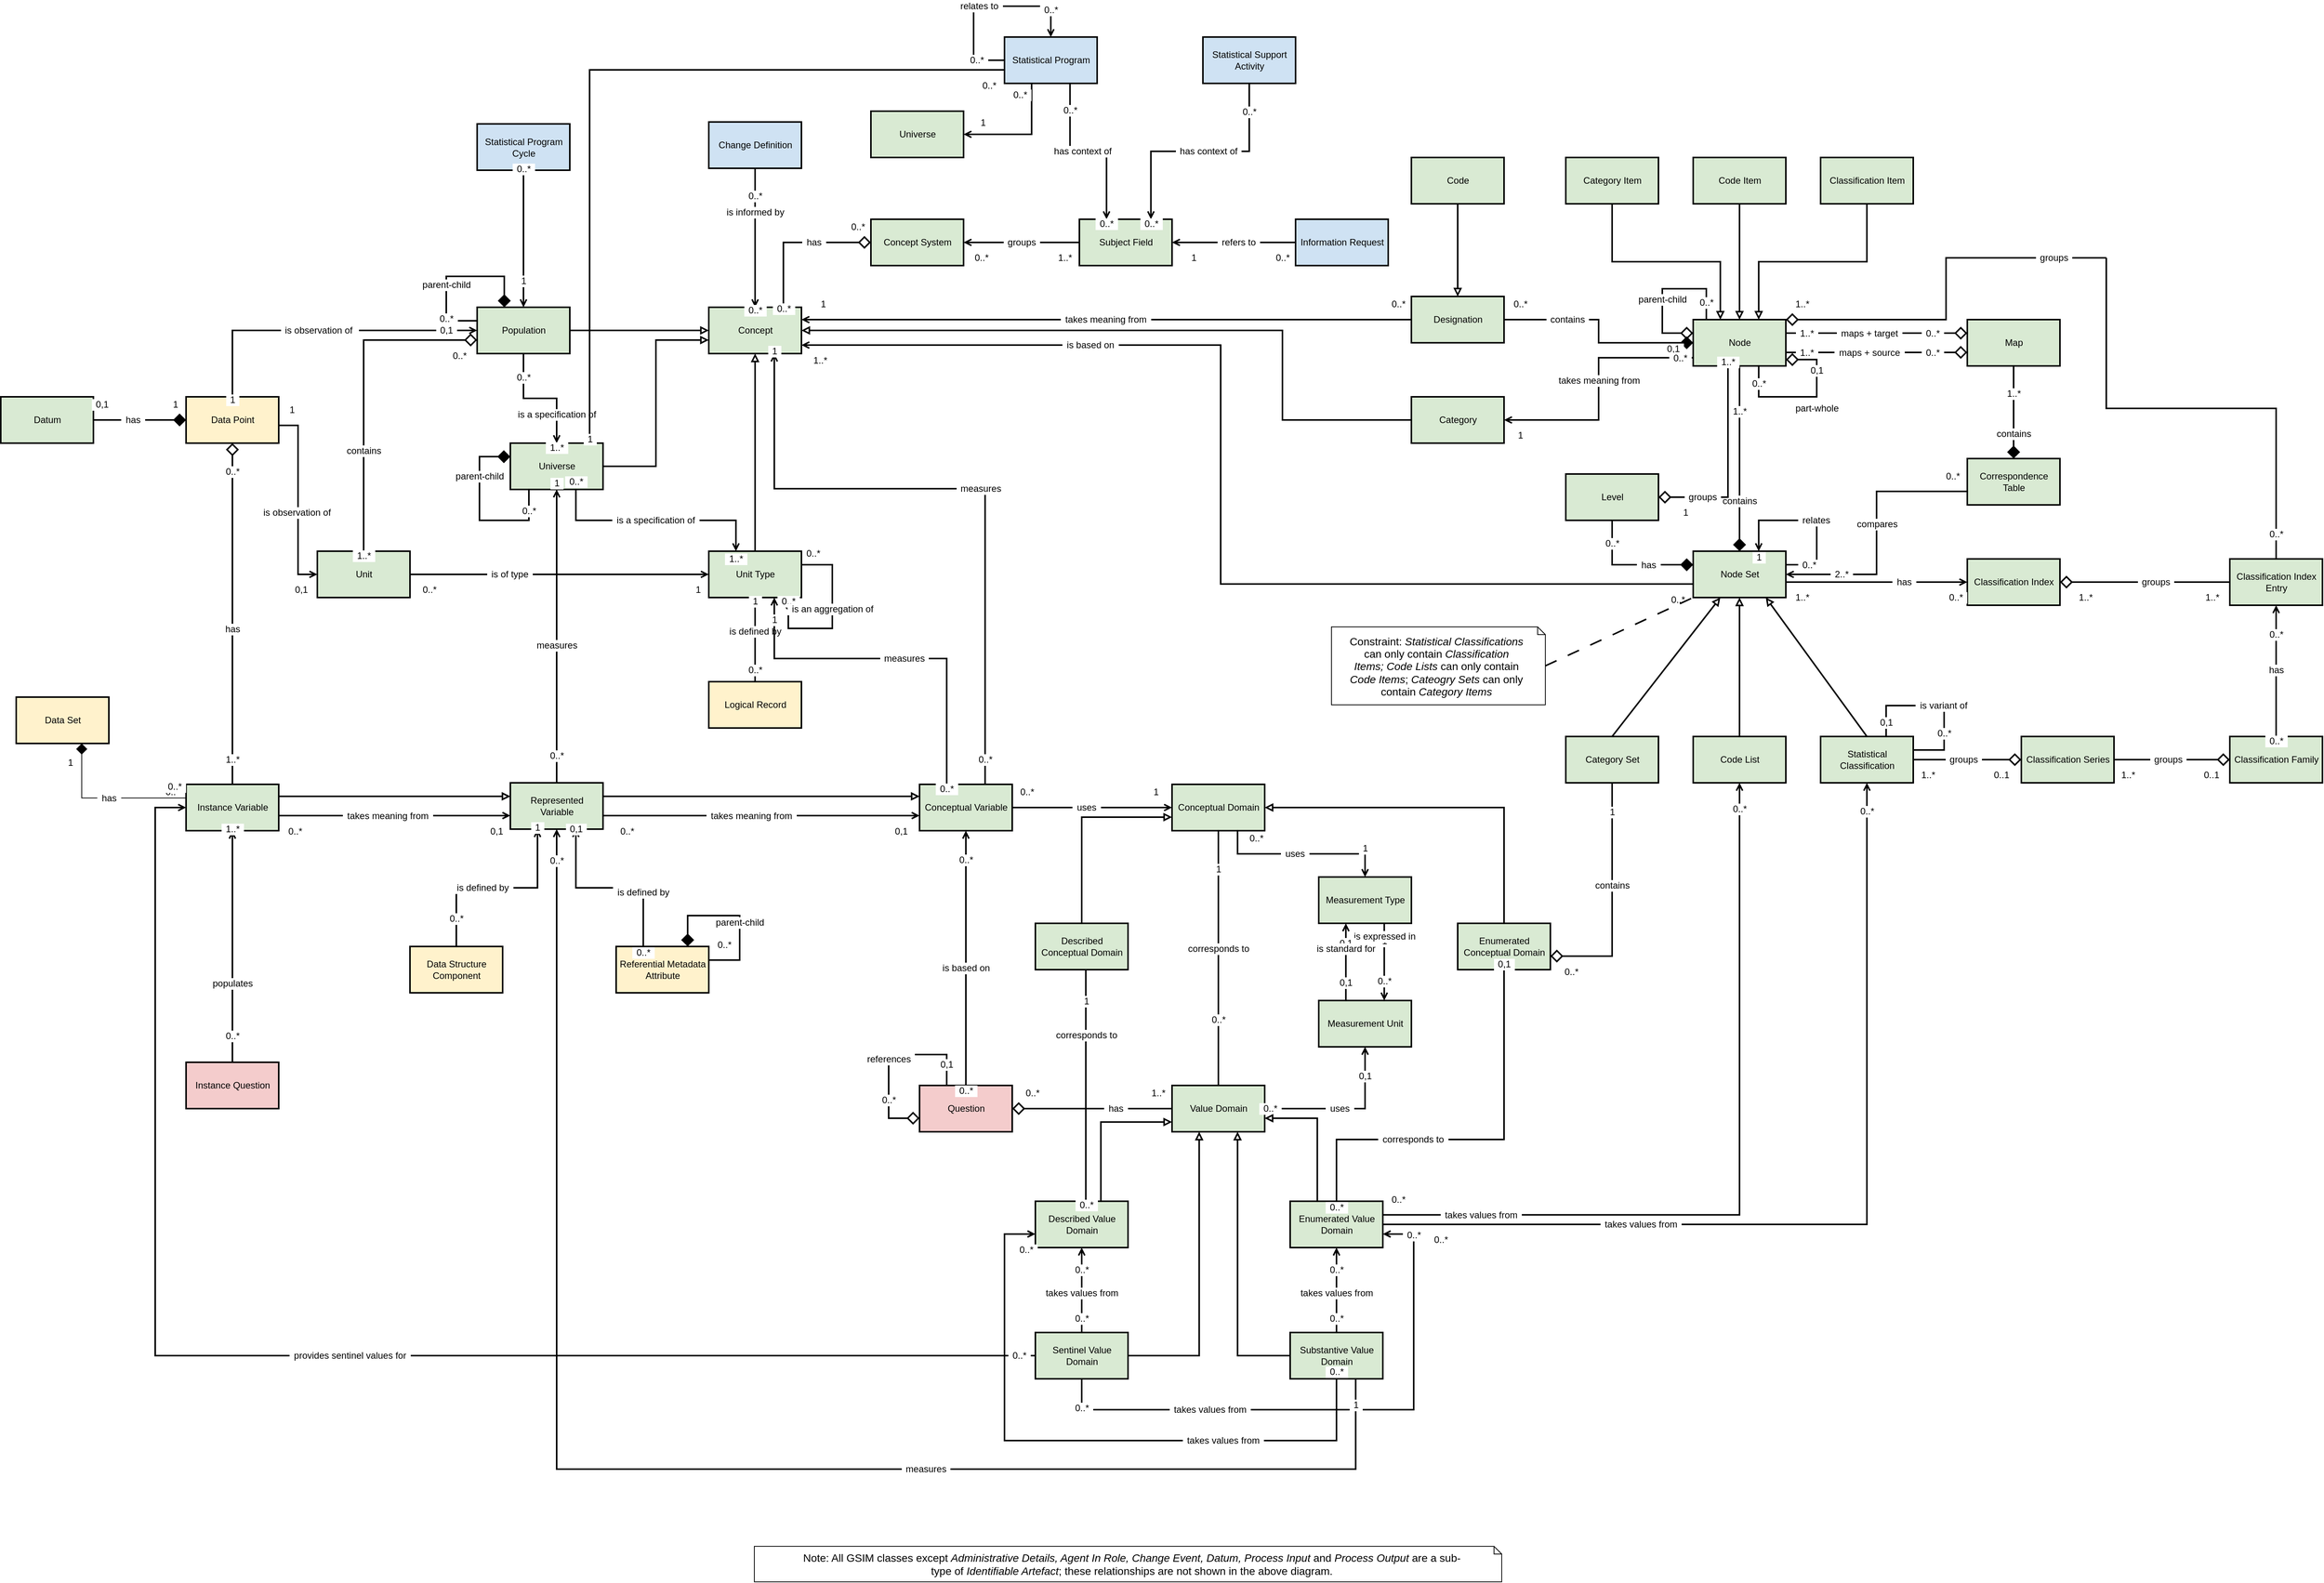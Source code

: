 <mxfile version="22.1.7" type="github">
  <diagram id="iANVlUr3sBIq0UzIl_bq" name="Page-1">
    <mxGraphModel dx="3585" dy="1955" grid="1" gridSize="10" guides="1" tooltips="1" connect="1" arrows="1" fold="1" page="1" pageScale="1" pageWidth="850" pageHeight="1100" background="#FFFFFF" math="0" shadow="0">
      <root>
        <mxCell id="0" />
        <mxCell id="2" value="Layer 0" parent="0" />
        <mxCell id="3" value="&lt;div style=&#39;width: 114.333px;height:auto;word-break: break-word;&#39;&gt;&lt;div align=&quot;center&quot;&gt;&lt;span style=&quot;font-size:12px;font-family:Arial; line-height: 0;&quot;&gt;&lt;span style=&quot; line-height: normal;&quot;&gt;Data Structure Component&lt;/span&gt;&lt;/span&gt;&lt;/div&gt;&lt;/div&gt;" style="shape=rect;shadow=0;strokeWidth=2;fillColor=#fff2cc;strokeColor=#000000;opacity=100.0;html=1;nl2Br=0;verticalAlign=middle;align=center;spacingLeft=1.333;spacingRight=0;whiteSpace=wrap;gliffyId=981;" parent="2" vertex="1">
          <mxGeometry x="560" y="1253.009" width="120" height="60" as="geometry" />
        </mxCell>
        <mxCell id="4" value="&lt;div style=&#39;width: 114.333px;height:auto;word-break: break-word;&#39;&gt;&lt;div align=&quot;center&quot;&gt;&lt;span style=&quot;font-size:12px;font-family:Arial; line-height: 0;&quot;&gt;&lt;span style=&quot; line-height: normal;&quot;&gt;Referential Metadata Attribute&lt;/span&gt;&lt;/span&gt;&lt;/div&gt;&lt;/div&gt;" style="shape=rect;shadow=0;strokeWidth=2;fillColor=#fff2cc;strokeColor=#000000;opacity=100.0;html=1;nl2Br=0;verticalAlign=middle;align=center;spacingLeft=1.333;spacingRight=0;whiteSpace=wrap;gliffyId=2962;" parent="2" vertex="1">
          <mxGeometry x="827" y="1253.009" width="120" height="60" as="geometry" />
        </mxCell>
        <mxCell id="5" value="&lt;div style=&#39;width: 114.333px;height:auto;word-break: break-word;&#39;&gt;&lt;div align=&quot;center&quot;&gt;&lt;span style=&quot;font-size:12px;font-family:Arial; line-height: 0;&quot;&gt;&lt;span style=&quot; line-height: normal;&quot;&gt;Logical Record&lt;/span&gt;&lt;/span&gt;&lt;/div&gt;&lt;/div&gt;" style="shape=rect;shadow=0;strokeWidth=2;fillColor=#fff2cc;strokeColor=#000000;opacity=100.0;html=1;nl2Br=0;verticalAlign=middle;align=center;spacingLeft=1.333;spacingRight=0;whiteSpace=wrap;gliffyId=2829;" parent="2" vertex="1">
          <mxGeometry x="947" y="910" width="120" height="60" as="geometry" />
        </mxCell>
        <mxCell id="6" value="&lt;div style=&#39;width: 114.333px;height:auto;word-break: break-word;&#39;&gt;&lt;div align=&quot;center&quot;&gt;&lt;span style=&quot;font-size:12px;font-family:Arial; line-height: 0;&quot;&gt;&lt;span style=&quot; line-height: normal;&quot;&gt;Question&lt;/span&gt;&lt;/span&gt;&lt;/div&gt;&lt;/div&gt;" style="shape=rect;shadow=0;strokeWidth=2;fillColor=#f4cccc;strokeColor=#000000;opacity=100.0;html=1;nl2Br=0;verticalAlign=middle;align=center;spacingLeft=1.333;spacingRight=0;whiteSpace=wrap;gliffyId=3512;" parent="2" vertex="1">
          <mxGeometry x="1220" y="1433.009" width="120" height="60" as="geometry" />
        </mxCell>
        <mxCell id="7" value="&lt;div style=&#39;width: 114.333px;height:auto;word-break: break-word;&#39;&gt;&lt;div align=&quot;center&quot;&gt;&lt;span style=&quot;font-size:12px;font-family:Arial; line-height: 0;&quot;&gt;&lt;span style=&quot; line-height: normal;&quot;&gt;Instance Question&lt;/span&gt;&lt;/span&gt;&lt;/div&gt;&lt;/div&gt;" style="shape=rect;shadow=0;strokeWidth=2;fillColor=#f4cccc;strokeColor=#000000;opacity=100.0;html=1;nl2Br=0;verticalAlign=middle;align=center;spacingLeft=1.333;spacingRight=0;whiteSpace=wrap;gliffyId=3568;" parent="2" vertex="1">
          <mxGeometry x="270" y="1403.009" width="120" height="60" as="geometry" />
        </mxCell>
        <mxCell id="8" value="&lt;div style=&#39;width: 114.333px;height:auto;word-break: break-word;&#39;&gt;&lt;div align=&quot;center&quot;&gt;&lt;span style=&quot;font-size:12px;font-family:Arial; line-height: 0;&quot;&gt;&lt;span style=&quot; line-height: normal;&quot;&gt;Data Point&lt;/span&gt;&lt;/span&gt;&lt;/div&gt;&lt;/div&gt;" style="shape=rect;shadow=0;strokeWidth=2;fillColor=#fff2cc;strokeColor=#000000;opacity=100.0;html=1;nl2Br=0;verticalAlign=middle;align=center;spacingLeft=1.333;spacingRight=0;whiteSpace=wrap;gliffyId=2849;" parent="2" vertex="1">
          <mxGeometry x="270" y="541" width="120" height="60" as="geometry" />
        </mxCell>
        <mxCell id="9" value="&lt;div style=&#39;width: 114.333px;height:auto;word-break: break-word;&#39;&gt;&lt;div align=&quot;center&quot;&gt;&lt;span style=&quot;font-size:12px;font-family:Arial; line-height: 0;&quot;&gt;&lt;span style=&quot; line-height: normal;&quot;&gt;Datum&lt;/span&gt;&lt;/span&gt;&lt;/div&gt;&lt;/div&gt;" style="shape=rect;shadow=0;strokeWidth=2;fillColor=#d9ead3;strokeColor=#000000;opacity=100.0;html=1;nl2Br=0;verticalAlign=middle;align=center;spacingLeft=1.333;spacingRight=0;whiteSpace=wrap;gliffyId=2885;" parent="2" vertex="1">
          <mxGeometry x="30" y="541" width="120" height="60" as="geometry" />
        </mxCell>
        <mxCell id="10" value="&lt;div style=&#39;width: 114.333px;height:auto;word-break: break-word;&#39;&gt;&lt;div align=&quot;center&quot;&gt;&lt;span style=&quot;font-size:12px;font-family:Arial; line-height: 0;&quot;&gt;&lt;span style=&quot; line-height: normal;&quot;&gt;Instance Variable&lt;/span&gt;&lt;/span&gt;&lt;/div&gt;&lt;/div&gt;" style="shape=rect;shadow=0;strokeWidth=2;fillColor=#d9ead3;strokeColor=#000000;opacity=100.0;html=1;nl2Br=0;verticalAlign=middle;align=center;spacingLeft=1.333;spacingRight=0;whiteSpace=wrap;gliffyId=2891;" parent="2" vertex="1">
          <mxGeometry x="270" y="1043.009" width="120" height="60" as="geometry" />
        </mxCell>
        <mxCell id="11" value="&lt;div style=&#39;width: 114.333px;height:auto;word-break: break-word;&#39;&gt;&lt;div align=&quot;center&quot;&gt;&lt;span style=&quot;font-size:12px;font-family:Arial; line-height: 0;&quot;&gt;&lt;span style=&quot; line-height: normal;&quot;&gt;Conceptual Variable&lt;/span&gt;&lt;/span&gt;&lt;/div&gt;&lt;/div&gt;" style="shape=rect;shadow=0;strokeWidth=2;fillColor=#d9ead3;strokeColor=#000000;opacity=100.0;html=1;nl2Br=0;verticalAlign=middle;align=center;spacingLeft=1.333;spacingRight=0;whiteSpace=wrap;gliffyId=3351;" parent="2" vertex="1">
          <mxGeometry x="1220" y="1043.009" width="120" height="60" as="geometry" />
        </mxCell>
        <mxCell id="12" value="&lt;div style=&#39;width: 114.333px;height:auto;word-break: break-word;&#39;&gt;&lt;div align=&quot;center&quot;&gt;&lt;span style=&quot;font-size:12px;font-family:Arial; line-height: 0;&quot;&gt;&lt;span style=&quot; line-height: normal;&quot;&gt;Conceptual Domain&lt;/span&gt;&lt;/span&gt;&lt;/div&gt;&lt;/div&gt;" style="shape=rect;shadow=0;strokeWidth=2;fillColor=#d9ead3;strokeColor=#000000;opacity=100.0;html=1;nl2Br=0;verticalAlign=middle;align=center;spacingLeft=1.333;spacingRight=0;whiteSpace=wrap;gliffyId=3429;" parent="2" vertex="1">
          <mxGeometry x="1547" y="1043.009" width="120" height="60" as="geometry" />
        </mxCell>
        <mxCell id="13" value="&lt;div style=&#39;width: 114.333px;height:auto;word-break: break-word;&#39;&gt;&lt;div align=&quot;center&quot;&gt;&lt;span style=&quot;font-size:12px;font-family:Arial; line-height: 0;&quot;&gt;&lt;span style=&quot; line-height: normal;&quot;&gt;Value Domain&lt;/span&gt;&lt;/span&gt;&lt;/div&gt;&lt;/div&gt;" style="shape=rect;shadow=0;strokeWidth=2;fillColor=#d9ead3;strokeColor=#000000;opacity=100.0;html=1;nl2Br=0;verticalAlign=middle;align=center;spacingLeft=1.333;spacingRight=0;whiteSpace=wrap;gliffyId=3435;" parent="2" vertex="1">
          <mxGeometry x="1547" y="1433.009" width="120" height="60" as="geometry" />
        </mxCell>
        <mxCell id="14" value="&lt;div style=&#39;width: 114.333px;height:auto;word-break: break-word;&#39;&gt;&lt;div align=&quot;center&quot;&gt;&lt;span style=&quot;font-size:12px;font-family:Arial; line-height: 0;&quot;&gt;&lt;span style=&quot; line-height: normal;&quot;&gt;Measurement Unit&lt;/span&gt;&lt;/span&gt;&lt;/div&gt;&lt;/div&gt;" style="shape=rect;shadow=0;strokeWidth=2;fillColor=#d9ead3;strokeColor=#000000;opacity=100.0;html=1;nl2Br=0;verticalAlign=middle;align=center;spacingLeft=1.333;spacingRight=0;whiteSpace=wrap;gliffyId=3442;" parent="2" vertex="1">
          <mxGeometry x="1737" y="1323.009" width="120" height="60" as="geometry" />
        </mxCell>
        <mxCell id="15" value="&lt;div style=&#39;width: 114.333px;height:auto;word-break: break-word;&#39;&gt;&lt;div align=&quot;center&quot;&gt;&lt;span style=&quot;font-size:12px;font-family:Arial; line-height: 0;&quot;&gt;&lt;span style=&quot; line-height: normal;&quot;&gt;Measurement Type&lt;/span&gt;&lt;/span&gt;&lt;/div&gt;&lt;/div&gt;" style="shape=rect;shadow=0;strokeWidth=2;fillColor=#d9ead3;strokeColor=#000000;opacity=100.0;html=1;nl2Br=0;verticalAlign=middle;align=center;spacingLeft=1.333;spacingRight=0;whiteSpace=wrap;gliffyId=3444;" parent="2" vertex="1">
          <mxGeometry x="1737" y="1163.009" width="120" height="60" as="geometry" />
        </mxCell>
        <mxCell id="16" value="&lt;div style=&#39;width: 114.333px;height:auto;word-break: break-word;&#39;&gt;&lt;div align=&quot;center&quot;&gt;&lt;span style=&quot;font-size:12px;font-family:Arial; line-height: 0;&quot;&gt;&lt;span style=&quot; line-height: normal;&quot;&gt;Enumerated Conceptual Domain&lt;/span&gt;&lt;/span&gt;&lt;/div&gt;&lt;/div&gt;" style="shape=rect;shadow=0;strokeWidth=2;fillColor=#d9ead3;strokeColor=#000000;opacity=100.0;html=1;nl2Br=0;verticalAlign=middle;align=center;spacingLeft=1.333;spacingRight=0;whiteSpace=wrap;gliffyId=3446;" parent="2" vertex="1">
          <mxGeometry x="1917" y="1223.009" width="120" height="60" as="geometry" />
        </mxCell>
        <mxCell id="17" value="&lt;div style=&#39;width: 114.333px;height:auto;word-break: break-word;&#39;&gt;&lt;div align=&quot;center&quot;&gt;&lt;span style=&quot;font-size:12px;font-family:Arial; line-height: 0;&quot;&gt;&lt;span style=&quot; line-height: normal;&quot;&gt;Described Value Domain&lt;/span&gt;&lt;/span&gt;&lt;/div&gt;&lt;/div&gt;" style="shape=rect;shadow=0;strokeWidth=2;fillColor=#d9ead3;strokeColor=#000000;opacity=100.0;html=1;nl2Br=0;verticalAlign=middle;align=center;spacingLeft=1.333;spacingRight=0;whiteSpace=wrap;gliffyId=3468;" parent="2" vertex="1">
          <mxGeometry x="1370" y="1583.009" width="120" height="60" as="geometry" />
        </mxCell>
        <mxCell id="18" value="&lt;div style=&#39;width: 114.333px;height:auto;word-break: break-word;&#39;&gt;&lt;div align=&quot;center&quot;&gt;&lt;span style=&quot;font-size:12px;font-family:Arial; line-height: 0;&quot;&gt;&lt;span style=&quot; line-height: normal;&quot;&gt;Sentinel Value Domain&lt;/span&gt;&lt;/span&gt;&lt;/div&gt;&lt;/div&gt;" style="shape=rect;shadow=0;strokeWidth=2;fillColor=#d9ead3;strokeColor=#000000;opacity=100.0;html=1;nl2Br=0;verticalAlign=middle;align=center;spacingLeft=1.333;spacingRight=0;whiteSpace=wrap;gliffyId=3470;" parent="2" vertex="1">
          <mxGeometry x="1370" y="1753.009" width="120" height="60" as="geometry" />
        </mxCell>
        <mxCell id="19" value="&lt;div style=&#39;width: 114.333px;height:auto;word-break: break-word;&#39;&gt;&lt;div align=&quot;center&quot;&gt;&lt;span style=&quot;font-size:12px;font-family:Arial; line-height: 0;&quot;&gt;&lt;span style=&quot; line-height: normal;&quot;&gt;Substantive Value Domain&lt;/span&gt;&lt;/span&gt;&lt;/div&gt;&lt;/div&gt;" style="shape=rect;shadow=0;strokeWidth=2;fillColor=#d9ead3;strokeColor=#000000;opacity=100.0;html=1;nl2Br=0;verticalAlign=middle;align=center;spacingLeft=1.333;spacingRight=0;whiteSpace=wrap;gliffyId=3472;" parent="2" vertex="1">
          <mxGeometry x="1700" y="1753.009" width="120" height="60" as="geometry" />
        </mxCell>
        <mxCell id="20" value="&lt;div style=&#39;width: 114.333px;height:auto;word-break: break-word;&#39;&gt;&lt;div align=&quot;center&quot;&gt;&lt;span style=&quot;font-size:12px;font-family:Arial; line-height: 0;&quot;&gt;&lt;span style=&quot; line-height: normal;&quot;&gt;Enumerated Value Domain&lt;/span&gt;&lt;/span&gt;&lt;/div&gt;&lt;/div&gt;" style="shape=rect;shadow=0;strokeWidth=2;fillColor=#d9ead3;strokeColor=#000000;opacity=100.0;html=1;nl2Br=0;verticalAlign=middle;align=center;spacingLeft=1.333;spacingRight=0;whiteSpace=wrap;gliffyId=3474;" parent="2" vertex="1">
          <mxGeometry x="1700" y="1583.009" width="120" height="60" as="geometry" />
        </mxCell>
        <mxCell id="21" value="&lt;div style=&#39;width: 114.333px;height:auto;word-break: break-word;&#39;&gt;&lt;div align=&quot;center&quot;&gt;&lt;span style=&quot;font-size:12px;font-family:Arial; line-height: 0;&quot;&gt;&lt;span style=&quot; line-height: normal;&quot;&gt;Described Conceptual Domain&lt;/span&gt;&lt;/span&gt;&lt;/div&gt;&lt;/div&gt;" style="shape=rect;shadow=0;strokeWidth=2;fillColor=#d9ead3;strokeColor=#000000;opacity=100.0;html=1;nl2Br=0;verticalAlign=middle;align=center;spacingLeft=1.333;spacingRight=0;whiteSpace=wrap;gliffyId=3514;" parent="2" vertex="1">
          <mxGeometry x="1370" y="1223.009" width="120" height="60" as="geometry" />
        </mxCell>
        <mxCell id="22" value="&lt;div style=&#39;width: 114.333px;height:auto;word-break: break-word;&#39;&gt;&lt;div align=&quot;center&quot;&gt;&lt;span style=&quot;font-size:12px;font-family:Arial; line-height: 0;&quot;&gt;&lt;span style=&quot; line-height: normal;&quot;&gt;Unit&lt;/span&gt;&lt;/span&gt;&lt;/div&gt;&lt;/div&gt;" style="shape=rect;shadow=0;strokeWidth=2;fillColor=#d9ead3;strokeColor=#000000;opacity=100.0;html=1;nl2Br=0;verticalAlign=middle;align=center;spacingLeft=1.333;spacingRight=0;whiteSpace=wrap;gliffyId=2897;" parent="2" vertex="1">
          <mxGeometry x="440" y="741" width="120" height="60" as="geometry" />
        </mxCell>
        <mxCell id="23" value="&lt;div style=&#39;width: 114.333px;height:auto;word-break: break-word;&#39;&gt;&lt;div align=&quot;center&quot;&gt;&lt;span style=&quot;font-size:12px;font-family:Arial; line-height: 0;&quot;&gt;&lt;span style=&quot; line-height: normal;&quot;&gt;Node&lt;/span&gt;&lt;/span&gt;&lt;/div&gt;&lt;/div&gt;" style="shape=rect;shadow=0;strokeWidth=2;fillColor=#d9ead3;strokeColor=#000000;opacity=100.0;html=1;nl2Br=0;verticalAlign=middle;align=center;spacingLeft=1.333;spacingRight=0;whiteSpace=wrap;gliffyId=3189;" parent="2" vertex="1">
          <mxGeometry x="2222" y="441" width="120" height="60" as="geometry" />
        </mxCell>
        <mxCell id="24" value="&lt;div style=&#39;width: 114.333px;height:auto;word-break: break-word;&#39;&gt;&lt;div align=&quot;center&quot;&gt;&lt;span style=&quot;font-size:12px;font-family:Arial; line-height: 0;&quot;&gt;&lt;span style=&quot; line-height: normal;&quot;&gt;Category Item&lt;/span&gt;&lt;/span&gt;&lt;/div&gt;&lt;/div&gt;" style="shape=rect;shadow=0;strokeWidth=2;fillColor=#d9ead3;strokeColor=#000000;opacity=100.0;html=1;nl2Br=0;verticalAlign=middle;align=center;spacingLeft=1.333;spacingRight=0;whiteSpace=wrap;gliffyId=3193;" parent="2" vertex="1">
          <mxGeometry x="2057" y="231" width="120" height="60" as="geometry" />
        </mxCell>
        <mxCell id="25" value="&lt;div style=&#39;width: 114.333px;height:auto;word-break: break-word;&#39;&gt;&lt;div align=&quot;center&quot;&gt;&lt;span style=&quot;font-size:12px;font-family:Arial; line-height: 0;&quot;&gt;&lt;span style=&quot; line-height: normal;&quot;&gt;Code Item&lt;/span&gt;&lt;/span&gt;&lt;/div&gt;&lt;/div&gt;" style="shape=rect;shadow=0;strokeWidth=2;fillColor=#d9ead3;strokeColor=#000000;opacity=100.0;html=1;nl2Br=0;verticalAlign=middle;align=center;spacingLeft=1.333;spacingRight=0;whiteSpace=wrap;gliffyId=3195;" parent="2" vertex="1">
          <mxGeometry x="2222" y="231" width="120" height="60" as="geometry" />
        </mxCell>
        <mxCell id="26" value="&lt;div style=&#39;width: 114.333px;height:auto;word-break: break-word;&#39;&gt;&lt;div align=&quot;center&quot;&gt;&lt;span style=&quot;font-size:12px;font-family:Arial; line-height: 0;&quot;&gt;&lt;span style=&quot; line-height: normal;&quot;&gt;Classification Item&lt;/span&gt;&lt;/span&gt;&lt;/div&gt;&lt;/div&gt;" style="shape=rect;shadow=0;strokeWidth=2;fillColor=#d9ead3;strokeColor=#000000;opacity=100.0;html=1;nl2Br=0;verticalAlign=middle;align=center;spacingLeft=1.333;spacingRight=0;whiteSpace=wrap;gliffyId=3197;" parent="2" vertex="1">
          <mxGeometry x="2387" y="231" width="120" height="60" as="geometry" />
        </mxCell>
        <mxCell id="27" value="&lt;div style=&#39;width: 114.333px;height:auto;word-break: break-word;&#39;&gt;&lt;div align=&quot;center&quot;&gt;&lt;span style=&quot;font-size:12px;font-family:Arial; line-height: 0;&quot;&gt;&lt;span style=&quot; line-height: normal;&quot;&gt;Map&lt;/span&gt;&lt;/span&gt;&lt;/div&gt;&lt;/div&gt;" style="shape=rect;shadow=0;strokeWidth=2;fillColor=#d9ead3;strokeColor=#000000;opacity=100.0;html=1;nl2Br=0;verticalAlign=middle;align=center;spacingLeft=1.333;spacingRight=0;whiteSpace=wrap;gliffyId=3199;" parent="2" vertex="1">
          <mxGeometry x="2577" y="441" width="120" height="60" as="geometry" />
        </mxCell>
        <mxCell id="28" value="&lt;div style=&#39;width: 114.333px;height:auto;word-break: break-word;&#39;&gt;&lt;div align=&quot;center&quot;&gt;&lt;span style=&quot;font-size:12px;font-family:Arial; line-height: 0;&quot;&gt;&lt;span style=&quot; line-height: normal;&quot;&gt;Correspondence Table&lt;/span&gt;&lt;/span&gt;&lt;/div&gt;&lt;/div&gt;" style="shape=rect;shadow=0;strokeWidth=2;fillColor=#d9ead3;strokeColor=#000000;opacity=100.0;html=1;nl2Br=0;verticalAlign=middle;align=center;spacingLeft=1.333;spacingRight=0;whiteSpace=wrap;gliffyId=3215;" parent="2" vertex="1">
          <mxGeometry x="2577" y="621" width="120" height="60" as="geometry" />
        </mxCell>
        <mxCell id="29" value="&lt;div style=&#39;width: 114.333px;height:auto;word-break: break-word;&#39;&gt;&lt;div align=&quot;center&quot;&gt;&lt;span style=&quot;font-size:12px;font-family:Arial; line-height: 0;&quot;&gt;&lt;span style=&quot; line-height: normal;&quot;&gt;Node Set&lt;/span&gt;&lt;/span&gt;&lt;/div&gt;&lt;/div&gt;" style="shape=rect;shadow=0;strokeWidth=2;fillColor=#d9ead3;strokeColor=#000000;opacity=100.0;html=1;nl2Br=0;verticalAlign=middle;align=center;spacingLeft=1.333;spacingRight=0;whiteSpace=wrap;gliffyId=3217;" parent="2" vertex="1">
          <mxGeometry x="2222" y="741" width="120" height="60" as="geometry" />
        </mxCell>
        <mxCell id="30" value="&lt;div style=&#39;width: 114.333px;height:auto;word-break: break-word;&#39;&gt;&lt;div align=&quot;center&quot;&gt;&lt;span style=&quot;font-size:12px;font-family:Arial; line-height: 0;&quot;&gt;&lt;span style=&quot; line-height: normal;&quot;&gt;Classification Index&lt;/span&gt;&lt;/span&gt;&lt;/div&gt;&lt;/div&gt;" style="shape=rect;shadow=0;strokeWidth=2;fillColor=#d9ead3;strokeColor=#000000;opacity=100.0;html=1;nl2Br=0;verticalAlign=middle;align=center;spacingLeft=1.333;spacingRight=0;whiteSpace=wrap;gliffyId=3219;" parent="2" vertex="1">
          <mxGeometry x="2577" y="751" width="120" height="60" as="geometry" />
        </mxCell>
        <mxCell id="31" value="&lt;div style=&#39;width: 114.333px;height:auto;word-break: break-word;&#39;&gt;&lt;div align=&quot;center&quot;&gt;&lt;span style=&quot;font-size:12px;font-family:Arial; line-height: 0;&quot;&gt;&lt;span style=&quot; line-height: normal;&quot;&gt;Level&lt;/span&gt;&lt;/span&gt;&lt;/div&gt;&lt;/div&gt;" style="shape=rect;shadow=0;strokeWidth=2;fillColor=#d9ead3;strokeColor=#000000;opacity=100.0;html=1;nl2Br=0;verticalAlign=middle;align=center;spacingLeft=1.333;spacingRight=0;whiteSpace=wrap;gliffyId=3225;" parent="2" vertex="1">
          <mxGeometry x="2057" y="641" width="120" height="60" as="geometry" />
        </mxCell>
        <mxCell id="32" value="&lt;div style=&#39;width: 114.333px;height:auto;word-break: break-word;&#39;&gt;&lt;div align=&quot;center&quot;&gt;&lt;span style=&quot;font-size:12px;font-family:Arial; line-height: 0;&quot;&gt;&lt;span style=&quot; line-height: normal;&quot;&gt;Category&lt;/span&gt;&lt;/span&gt;&lt;/div&gt;&lt;/div&gt;" style="shape=rect;shadow=0;strokeWidth=2;fillColor=#d9ead3;strokeColor=#000000;opacity=100.0;html=1;nl2Br=0;verticalAlign=middle;align=center;spacingLeft=1.333;spacingRight=0;whiteSpace=wrap;gliffyId=3239;" parent="2" vertex="1">
          <mxGeometry x="1857" y="541" width="120" height="60" as="geometry" />
        </mxCell>
        <mxCell id="33" value="&lt;div style=&#39;width: 114.333px;height:auto;word-break: break-word;&#39;&gt;&lt;div align=&quot;center&quot;&gt;&lt;span style=&quot;font-size:12px;font-family:Arial; line-height: 0;&quot;&gt;&lt;span style=&quot; line-height: normal;&quot;&gt;Classification Index Entry&lt;/span&gt;&lt;/span&gt;&lt;/div&gt;&lt;/div&gt;" style="shape=rect;shadow=0;strokeWidth=2;fillColor=#d9ead3;strokeColor=#000000;opacity=100.0;html=1;nl2Br=0;verticalAlign=middle;align=center;spacingLeft=1.333;spacingRight=0;whiteSpace=wrap;gliffyId=3254;" parent="2" vertex="1">
          <mxGeometry x="2917" y="751" width="120" height="60" as="geometry" />
        </mxCell>
        <mxCell id="34" value="&lt;div style=&#39;width: 114.333px;height:auto;word-break: break-word;&#39;&gt;&lt;div align=&quot;center&quot;&gt;&lt;span style=&quot;font-size:12px;font-family:Arial; line-height: 0;&quot;&gt;&lt;span style=&quot; line-height: normal;&quot;&gt;Classification Family&lt;/span&gt;&lt;/span&gt;&lt;/div&gt;&lt;/div&gt;" style="shape=rect;shadow=0;strokeWidth=2;fillColor=#d9ead3;strokeColor=#000000;opacity=100.0;html=1;nl2Br=0;verticalAlign=middle;align=center;spacingLeft=1.333;spacingRight=0;whiteSpace=wrap;gliffyId=3264;" parent="2" vertex="1">
          <mxGeometry x="2917" y="981" width="120" height="60" as="geometry" />
        </mxCell>
        <mxCell id="35" value="&lt;div style=&#39;width: 114.333px;height:auto;word-break: break-word;&#39;&gt;&lt;div align=&quot;center&quot;&gt;&lt;span style=&quot;font-size:12px;font-family:Arial; line-height: 0;&quot;&gt;&lt;span style=&quot; line-height: normal;&quot;&gt;Classification Series&lt;/span&gt;&lt;/span&gt;&lt;/div&gt;&lt;/div&gt;" style="shape=rect;shadow=0;strokeWidth=2;fillColor=#d9ead3;strokeColor=#000000;opacity=100.0;html=1;nl2Br=0;verticalAlign=middle;align=center;spacingLeft=1.333;spacingRight=0;whiteSpace=wrap;gliffyId=3274;" parent="2" vertex="1">
          <mxGeometry x="2647" y="981" width="120" height="60" as="geometry" />
        </mxCell>
        <mxCell id="36" value="&lt;div style=&#39;width: 114.333px;height:auto;word-break: break-word;&#39;&gt;&lt;div align=&quot;center&quot;&gt;&lt;span style=&quot;font-size:12px;font-family:Arial; line-height: 0;&quot;&gt;&lt;span style=&quot; line-height: normal;&quot;&gt;Statistical Classification&lt;/span&gt;&lt;/span&gt;&lt;/div&gt;&lt;/div&gt;" style="shape=rect;shadow=0;strokeWidth=2;fillColor=#d9ead3;strokeColor=#000000;opacity=100.0;html=1;nl2Br=0;verticalAlign=middle;align=center;spacingLeft=1.333;spacingRight=0;whiteSpace=wrap;gliffyId=3281;" parent="2" vertex="1">
          <mxGeometry x="2387" y="981" width="120" height="60" as="geometry" />
        </mxCell>
        <mxCell id="37" value="&lt;div style=&#39;width: 114.333px;height:auto;word-break: break-word;&#39;&gt;&lt;div align=&quot;center&quot;&gt;&lt;span style=&quot;font-size:12px;font-family:Arial; line-height: 0;&quot;&gt;&lt;span style=&quot; line-height: normal;&quot;&gt;Code List&lt;/span&gt;&lt;/span&gt;&lt;/div&gt;&lt;/div&gt;" style="shape=rect;shadow=0;strokeWidth=2;fillColor=#d9ead3;strokeColor=#000000;opacity=100.0;html=1;nl2Br=0;verticalAlign=middle;align=center;spacingLeft=1.333;spacingRight=0;whiteSpace=wrap;gliffyId=3284;" parent="2" vertex="1">
          <mxGeometry x="2222" y="981" width="120" height="60" as="geometry" />
        </mxCell>
        <mxCell id="38" value="&lt;div style=&#39;width: 114.333px;height:auto;word-break: break-word;&#39;&gt;&lt;div align=&quot;center&quot;&gt;&lt;span style=&quot;font-size:12px;font-family:Arial; line-height: 0;&quot;&gt;&lt;span style=&quot; line-height: normal;&quot;&gt;Category Set&lt;/span&gt;&lt;/span&gt;&lt;/div&gt;&lt;/div&gt;" style="shape=rect;shadow=0;strokeWidth=2;fillColor=#d9ead3;strokeColor=#000000;opacity=100.0;html=1;nl2Br=0;verticalAlign=middle;align=center;spacingLeft=1.333;spacingRight=0;whiteSpace=wrap;gliffyId=3286;" parent="2" vertex="1">
          <mxGeometry x="2057" y="981" width="120" height="60" as="geometry" />
        </mxCell>
        <mxCell id="39" value="&lt;div style=&#39;width: 114.333px;height:auto;word-break: break-word;&#39;&gt;&lt;div align=&quot;center&quot;&gt;&lt;span style=&quot;font-size:12px;font-family:Arial; line-height: 0;&quot;&gt;&lt;span style=&quot; line-height: normal;&quot;&gt;Designation&lt;/span&gt;&lt;/span&gt;&lt;/div&gt;&lt;/div&gt;" style="shape=rect;shadow=0;strokeWidth=2;fillColor=#d9ead3;strokeColor=#000000;opacity=100.0;html=1;nl2Br=0;verticalAlign=middle;align=center;spacingLeft=1.333;spacingRight=0;whiteSpace=wrap;gliffyId=3301;" parent="2" vertex="1">
          <mxGeometry x="1857" y="411" width="120" height="60" as="geometry" />
        </mxCell>
        <mxCell id="40" value="&lt;div style=&#39;width: 114.333px;height:auto;word-break: break-word;&#39;&gt;&lt;div align=&quot;center&quot;&gt;&lt;span style=&quot;font-size:12px;font-family:Arial; line-height: 0;&quot;&gt;&lt;span style=&quot; line-height: normal;&quot;&gt;Code&lt;/span&gt;&lt;/span&gt;&lt;/div&gt;&lt;/div&gt;" style="shape=rect;shadow=0;strokeWidth=2;fillColor=#d9ead3;strokeColor=#000000;opacity=100.0;html=1;nl2Br=0;verticalAlign=middle;align=center;spacingLeft=1.333;spacingRight=0;whiteSpace=wrap;gliffyId=3303;" parent="2" vertex="1">
          <mxGeometry x="1857" y="231" width="120" height="60" as="geometry" />
        </mxCell>
        <mxCell id="41" value="&lt;div style=&#39;width: 114.333px;height:auto;word-break: break-word;&#39;&gt;&lt;div align=&quot;center&quot;&gt;&lt;span style=&quot;font-size:12px;font-family:Arial; line-height: 0;&quot;&gt;&lt;span style=&quot; line-height: normal;&quot;&gt;Subject Field&lt;/span&gt;&lt;/span&gt;&lt;/div&gt;&lt;/div&gt;" style="shape=rect;shadow=0;strokeWidth=2;fillColor=#d9ead3;strokeColor=#000000;opacity=100.0;html=1;nl2Br=0;verticalAlign=middle;align=center;spacingLeft=1.333;spacingRight=0;whiteSpace=wrap;gliffyId=3329;" parent="2" vertex="1">
          <mxGeometry x="1427" y="311" width="120" height="60" as="geometry" />
        </mxCell>
        <mxCell id="42" value="&lt;div style=&#39;width: 114.333px;height:auto;word-break: break-word;&#39;&gt;&lt;div align=&quot;center&quot;&gt;&lt;span style=&quot;font-size:12px;font-family:Arial; line-height: 0;&quot;&gt;&lt;span style=&quot; line-height: normal;&quot;&gt;Concept System&lt;/span&gt;&lt;/span&gt;&lt;/div&gt;&lt;/div&gt;" style="shape=rect;shadow=0;strokeWidth=2;fillColor=#d9ead3;strokeColor=#000000;opacity=100.0;html=1;nl2Br=0;verticalAlign=middle;align=center;spacingLeft=1.333;spacingRight=0;whiteSpace=wrap;gliffyId=3331;" parent="2" vertex="1">
          <mxGeometry x="1157" y="311" width="120" height="60" as="geometry" />
        </mxCell>
        <mxCell id="43" style="shape=note;size=10;shadow=0;strokeWidth=1;fillColor=#FFFFFF;strokeColor=#000000;opacity=100.0;gliffyId=3596;" parent="2" vertex="1">
          <mxGeometry x="1006" y="2030" width="968" height="46" as="geometry" />
        </mxCell>
        <mxCell id="44" style="shape=note;size=10;shadow=0;strokeWidth=1;fillColor=#FFFFFF;strokeColor=#000000;opacity=100.0;gliffyId=3600;" parent="2" vertex="1">
          <mxGeometry x="1753.5" y="839" width="277" height="101" as="geometry" />
        </mxCell>
        <mxCell id="45" value="&lt;div style=&#39;width: 114.333px;height:auto;word-break: break-word;&#39;&gt;&lt;div align=&quot;center&quot;&gt;&lt;span style=&quot;font-size:12px;font-family:Arial; line-height: 0;&quot;&gt;&lt;span style=&quot; line-height: normal;&quot;&gt;Concept&lt;/span&gt;&lt;/span&gt;&lt;/div&gt;&lt;/div&gt;" style="shape=rect;shadow=0;strokeWidth=2;fillColor=#d9ead3;strokeColor=#000000;opacity=100.0;html=1;nl2Br=0;verticalAlign=middle;align=center;spacingLeft=1.333;spacingRight=0;whiteSpace=wrap;gliffyId=3334;" parent="2" vertex="1">
          <mxGeometry x="947" y="425" width="120" height="60" as="geometry" />
        </mxCell>
        <mxCell id="46" value="&lt;div style=&#39;width: 114.333px;height:auto;word-break: break-word;&#39;&gt;&lt;div align=&quot;center&quot;&gt;&lt;span style=&quot;font-size:12px;font-family:Arial; line-height: 0;&quot;&gt;&lt;span style=&quot; line-height: normal;&quot;&gt;Information Request&lt;/span&gt;&lt;/span&gt;&lt;/div&gt;&lt;/div&gt;" style="shape=rect;shadow=0;strokeWidth=2;fillColor=#cfe2f3;strokeColor=#000000;opacity=100.0;html=1;nl2Br=0;verticalAlign=middle;align=center;spacingLeft=1.333;spacingRight=0;whiteSpace=wrap;gliffyId=3359;" parent="2" vertex="1">
          <mxGeometry x="1707" y="311" width="120" height="60" as="geometry" />
        </mxCell>
        <mxCell id="47" value="&lt;div style=&#39;width: 114.333px;height:auto;word-break: break-word;&#39;&gt;&lt;div align=&quot;center&quot;&gt;&lt;span style=&quot;font-size:12px;font-family:Arial; line-height: 0;&quot;&gt;&lt;span style=&quot; line-height: normal;&quot;&gt;Statistical Program&lt;/span&gt;&lt;/span&gt;&lt;/div&gt;&lt;/div&gt;" style="shape=rect;shadow=0;strokeWidth=2;fillColor=#cfe2f3;strokeColor=#000000;opacity=100.0;html=1;nl2Br=0;verticalAlign=middle;align=center;spacingLeft=1.333;spacingRight=0;whiteSpace=wrap;gliffyId=3365;" parent="2" vertex="1">
          <mxGeometry x="1330" y="75" width="120" height="60" as="geometry" />
        </mxCell>
        <mxCell id="48" value="&lt;div style=&#39;width: 114.333px;height:auto;word-break: break-word;&#39;&gt;&lt;div align=&quot;center&quot;&gt;&lt;span style=&quot;font-size:12px;font-family:Arial; line-height: 0;&quot;&gt;&lt;span style=&quot; line-height: normal;&quot;&gt;Statistical Support Activity&lt;/span&gt;&lt;/span&gt;&lt;/div&gt;&lt;/div&gt;" style="shape=rect;shadow=0;strokeWidth=2;fillColor=#cfe2f3;strokeColor=#000000;opacity=100.0;html=1;nl2Br=0;verticalAlign=middle;align=center;spacingLeft=1.333;spacingRight=0;whiteSpace=wrap;gliffyId=3368;" parent="2" vertex="1">
          <mxGeometry x="1587" y="75" width="120" height="60" as="geometry" />
        </mxCell>
        <mxCell id="49" value="&lt;div style=&#39;width: 114.333px;height:auto;word-break: break-word;&#39;&gt;&lt;div align=&quot;center&quot;&gt;&lt;span style=&quot;font-size:12px;font-family:Arial; line-height: 0;&quot;&gt;&lt;span style=&quot; line-height: normal;&quot;&gt;Change Definition&lt;/span&gt;&lt;/span&gt;&lt;/div&gt;&lt;/div&gt;" style="shape=rect;shadow=0;strokeWidth=2;fillColor=#cfe2f3;strokeColor=#000000;opacity=100.0;html=1;nl2Br=0;verticalAlign=middle;align=center;spacingLeft=1.333;spacingRight=0;whiteSpace=wrap;gliffyId=3389;" parent="2" vertex="1">
          <mxGeometry x="947" y="185" width="120" height="60" as="geometry" />
        </mxCell>
        <mxCell id="50" value="&lt;div style=&#39;width: 114.333px;height:auto;word-break: break-word;&#39;&gt;&lt;div align=&quot;center&quot;&gt;&lt;span style=&quot;font-size:12px;font-family:Arial; line-height: 0;&quot;&gt;&lt;span style=&quot; line-height: normal;&quot;&gt;Statistical Program Cycle&lt;/span&gt;&lt;/span&gt;&lt;/div&gt;&lt;/div&gt;" style="shape=rect;shadow=0;strokeWidth=2;fillColor=#cfe2f3;strokeColor=#000000;opacity=100.0;html=1;nl2Br=0;verticalAlign=middle;align=center;spacingLeft=1.333;spacingRight=0;whiteSpace=wrap;gliffyId=3582;" parent="2" vertex="1">
          <mxGeometry x="647" y="187.5" width="120" height="60" as="geometry" />
        </mxCell>
        <mxCell id="51" value="&lt;div style=&#39;width: 114.333px;height:auto;word-break: break-word;&#39;&gt;&lt;div align=&quot;center&quot;&gt;&lt;span style=&quot;font-size:12px;font-family:Arial; line-height: 0;&quot;&gt;&lt;span style=&quot; line-height: normal;&quot;&gt;Population&lt;/span&gt;&lt;/span&gt;&lt;/div&gt;&lt;/div&gt;" style="shape=rect;shadow=0;strokeWidth=2;fillColor=#d9ead3;strokeColor=#000000;opacity=100.0;html=1;nl2Br=0;verticalAlign=middle;align=center;spacingLeft=1.333;spacingRight=0;whiteSpace=wrap;gliffyId=2899;" parent="2" vertex="1">
          <mxGeometry x="647" y="425" width="120" height="60" as="geometry" />
        </mxCell>
        <mxCell id="52" value="&lt;div style=&#39;width: 114.333px;height:auto;word-break: break-word;&#39;&gt;&lt;div align=&quot;center&quot;&gt;&lt;span style=&quot;font-size:12px;font-family:Arial; line-height: 0;&quot;&gt;&lt;span style=&quot; line-height: normal;&quot;&gt;Universe&lt;/span&gt;&lt;/span&gt;&lt;/div&gt;&lt;/div&gt;" style="shape=rect;shadow=0;strokeWidth=2;fillColor=#d9ead3;strokeColor=#000000;opacity=100.0;html=1;nl2Br=0;verticalAlign=middle;align=center;spacingLeft=1.333;spacingRight=0;whiteSpace=wrap;gliffyId=3403;" parent="2" vertex="1">
          <mxGeometry x="690" y="601" width="120" height="60" as="geometry" />
        </mxCell>
        <mxCell id="53" value="&lt;div style=&#39;width: 114.333px;height:auto;word-break: break-word;&#39;&gt;&lt;div align=&quot;center&quot;&gt;&lt;span style=&quot;font-size:12px;font-family:Arial; line-height: 0;&quot;&gt;&lt;span style=&quot; line-height: normal;&quot;&gt;Unit Type&lt;/span&gt;&lt;/span&gt;&lt;/div&gt;&lt;/div&gt;" style="shape=rect;shadow=0;strokeWidth=2;fillColor=#d9ead3;strokeColor=#000000;opacity=100.0;html=1;nl2Br=0;verticalAlign=middle;align=center;spacingLeft=1.333;spacingRight=0;whiteSpace=wrap;gliffyId=2913;" parent="2" vertex="1">
          <mxGeometry x="947" y="741" width="120" height="60" as="geometry" />
        </mxCell>
        <mxCell id="54" value="&lt;div style=&#39;width: 114.333px;height:auto;word-break: break-word;&#39;&gt;&lt;div align=&quot;center&quot;&gt;&lt;span style=&quot;font-size:12px;font-family:Arial; line-height: 0;&quot;&gt;&lt;span style=&quot; line-height: normal;&quot;&gt;Represented Variable&lt;/span&gt;&lt;/span&gt;&lt;/div&gt;&lt;/div&gt;" style="shape=rect;shadow=0;strokeWidth=2;fillColor=#d9ead3;strokeColor=#000000;opacity=100.0;html=1;nl2Br=0;verticalAlign=middle;align=center;spacingLeft=1.333;spacingRight=0;whiteSpace=wrap;gliffyId=2924;" parent="2" vertex="1">
          <mxGeometry x="690" y="1041" width="120" height="60" as="geometry" />
        </mxCell>
        <mxCell id="55" style="shape=filledEdge;strokeWidth=2;strokeColor=#000000;fillColor=none;startArrow=none;startFill=0;startSize=6;endArrow=diamond;endFill=1;endSize=12;rounded=0;html=1;nl2Br=0;gliffyId=2887;edgeStyle=orthogonalEdgeStyle;" parent="2" source="9" target="8" edge="1">
          <mxGeometry width="4" height="89" relative="1" as="geometry">
            <Array as="points">
              <mxPoint x="150" y="571" />
              <mxPoint x="270" y="571" />
            </Array>
          </mxGeometry>
        </mxCell>
        <mxCell id="56" value="&lt;div style=&#39;width: 17.675px;height:auto;word-break: break-word;&#39;&gt;&lt;div align=&quot;center&quot;&gt;&lt;span style=&quot;font-size:12px;font-family:Arial; line-height: 0;&quot;&gt;&lt;span style=&quot; line-height: normal;&quot;&gt;1&lt;/span&gt;&lt;/span&gt;&lt;/div&gt;&lt;/div&gt;" style="text;html=1;nl2Br=0;points=[];labelBackgroundColor=#FFFFFF;html=1;nl2Br=0;verticalAlign=middle;align=center;spacingLeft=0.0;spacingRight=0;gliffyId=2888;" parent="55" vertex="1">
          <mxGeometry x="0.756" relative="1" as="geometry">
            <mxPoint y="-20" as="offset" />
          </mxGeometry>
        </mxCell>
        <mxCell id="57" value="&lt;div style=&#39;width: 30.35px;height:auto;word-break: break-word;&#39;&gt;&lt;div align=&quot;center&quot;&gt;&lt;span style=&quot;font-size:12px;font-family:Arial; line-height: 0;&quot;&gt;&lt;span style=&quot; line-height: normal;&quot;&gt;has&lt;/span&gt;&lt;/span&gt;&lt;/div&gt;&lt;/div&gt;" style="text;html=1;nl2Br=0;points=[];labelBackgroundColor=#FFFFFF;html=1;nl2Br=0;verticalAlign=middle;align=center;spacingLeft=0.0;spacingRight=0;gliffyId=2889;" parent="55" vertex="1">
          <mxGeometry x="-0.156" relative="1" as="geometry">
            <mxPoint as="offset" />
          </mxGeometry>
        </mxCell>
        <mxCell id="58" value="&lt;div style=&#39;width: 27.688px;height:auto;word-break: break-word;&#39;&gt;&lt;div align=&quot;center&quot;&gt;&lt;span style=&quot;font-size:12px;font-family:Arial; line-height: 0;&quot;&gt;&lt;span style=&quot; line-height: normal;&quot;&gt;0,1&lt;/span&gt;&lt;/span&gt;&lt;/div&gt;&lt;/div&gt;" style="text;html=1;nl2Br=0;points=[];labelBackgroundColor=#FFFFFF;html=1;nl2Br=0;verticalAlign=middle;align=center;spacingLeft=0.0;spacingRight=0;gliffyId=2890;" parent="55" vertex="1">
          <mxGeometry x="-0.819" relative="1" as="geometry">
            <mxPoint y="-20" as="offset" />
          </mxGeometry>
        </mxCell>
        <mxCell id="59" style="shape=filledEdge;strokeWidth=2;strokeColor=#000000;fillColor=none;startArrow=none;startFill=0;startSize=6;endArrow=diamond;endFill=1;endSize=12;rounded=0;html=1;nl2Br=0;gliffyId=3221;edgeStyle=orthogonalEdgeStyle;" parent="2" source="23" target="29" edge="1">
          <mxGeometry width="4" height="89" relative="1" as="geometry">
            <Array as="points">
              <mxPoint x="2282" y="501" />
              <mxPoint x="2282" y="741" />
            </Array>
          </mxGeometry>
        </mxCell>
        <mxCell id="60" value="&lt;div style=&#39;width: 55.7px;height:auto;word-break: break-word;&#39;&gt;&lt;div align=&quot;center&quot;&gt;&lt;span style=&quot;font-size:12px;font-family:Arial; line-height: 0;&quot;&gt;&lt;span style=&quot; line-height: normal;&quot;&gt;contains&lt;/span&gt;&lt;/span&gt;&lt;/div&gt;&lt;/div&gt;" style="text;html=1;nl2Br=0;points=[];labelBackgroundColor=#FFFFFF;html=1;nl2Br=0;verticalAlign=middle;align=center;spacingLeft=0.0;spacingRight=0;gliffyId=3223;" parent="59" vertex="1">
          <mxGeometry x="0.456" relative="1" as="geometry">
            <mxPoint as="offset" />
          </mxGeometry>
        </mxCell>
        <mxCell id="61" value="&lt;div style=&#39;width: 29.012px;height:auto;word-break: break-word;&#39;&gt;&lt;div align=&quot;center&quot;&gt;&lt;span style=&quot;font-size:12px;font-family:Arial; line-height: 0;&quot;&gt;&lt;span style=&quot; line-height: normal;&quot;&gt;1..*&lt;/span&gt;&lt;/span&gt;&lt;/div&gt;&lt;/div&gt;" style="text;html=1;nl2Br=0;points=[];labelBackgroundColor=#FFFFFF;html=1;nl2Br=0;verticalAlign=middle;align=center;spacingLeft=0.0;spacingRight=0;gliffyId=3224;" parent="59" vertex="1">
          <mxGeometry x="-0.511" relative="1" as="geometry">
            <mxPoint as="offset" />
          </mxGeometry>
        </mxCell>
        <mxCell id="62" style="shape=filledEdge;strokeWidth=2;strokeColor=#000000;fillColor=none;startArrow=none;startFill=0;startSize=6;endArrow=diamond;endFill=1;endSize=12;rounded=0;html=1;nl2Br=0;gliffyId=3231;edgeStyle=orthogonalEdgeStyle;" parent="2" source="27" target="28" edge="1">
          <mxGeometry width="4" height="89" relative="1" as="geometry">
            <Array as="points">
              <mxPoint x="2637" y="501" />
              <mxPoint x="2637" y="621" />
            </Array>
          </mxGeometry>
        </mxCell>
        <mxCell id="63" value="&lt;div style=&#39;width: 55.7px;height:auto;word-break: break-word;&#39;&gt;&lt;div align=&quot;center&quot;&gt;&lt;span style=&quot;font-size:12px;font-family:Arial; line-height: 0;&quot;&gt;&lt;span style=&quot; line-height: normal;&quot;&gt;contains&lt;/span&gt;&lt;/span&gt;&lt;/div&gt;&lt;/div&gt;" style="text;html=1;nl2Br=0;points=[];labelBackgroundColor=#FFFFFF;html=1;nl2Br=0;verticalAlign=middle;align=center;spacingLeft=0.0;spacingRight=0;gliffyId=3233;" parent="62" vertex="1">
          <mxGeometry x="0.456" relative="1" as="geometry">
            <mxPoint as="offset" />
          </mxGeometry>
        </mxCell>
        <mxCell id="64" value="&lt;div style=&#39;width: 29.012px;height:auto;word-break: break-word;&#39;&gt;&lt;div align=&quot;center&quot;&gt;&lt;span style=&quot;font-size:12px;font-family:Arial; line-height: 0;&quot;&gt;&lt;span style=&quot; line-height: normal;&quot;&gt;1..*&lt;/span&gt;&lt;/span&gt;&lt;/div&gt;&lt;/div&gt;" style="text;html=1;nl2Br=0;points=[];labelBackgroundColor=#FFFFFF;html=1;nl2Br=0;verticalAlign=middle;align=center;spacingLeft=0.0;spacingRight=0;gliffyId=3234;" parent="62" vertex="1">
          <mxGeometry x="-0.733" relative="1" as="geometry">
            <mxPoint y="20" as="offset" />
          </mxGeometry>
        </mxCell>
        <mxCell id="65" style="shape=filledEdge;strokeWidth=2;strokeColor=#000000;fillColor=none;startArrow=none;startFill=0;startSize=6;endArrow=diamond;endFill=1;endSize=12;rounded=0;html=1;nl2Br=0;gliffyId=3309;edgeStyle=orthogonalEdgeStyle;" parent="2" source="39" target="23" edge="1">
          <mxGeometry width="4" height="89" relative="1" as="geometry">
            <Array as="points">
              <mxPoint x="1977" y="441" />
              <mxPoint x="2099.5" y="441" />
              <mxPoint x="2099.5" y="471" />
              <mxPoint x="2222" y="471" />
            </Array>
          </mxGeometry>
        </mxCell>
        <mxCell id="66" value="&lt;div style=&#39;width: 55.7px;height:auto;word-break: break-word;&#39;&gt;&lt;div align=&quot;center&quot;&gt;&lt;span style=&quot;font-size:12px;font-family:Arial; line-height: 0;&quot;&gt;&lt;span style=&quot; line-height: normal;&quot;&gt;contains&lt;/span&gt;&lt;/span&gt;&lt;/div&gt;&lt;/div&gt;" style="text;html=1;nl2Br=0;points=[];labelBackgroundColor=#FFFFFF;html=1;nl2Br=0;verticalAlign=middle;align=center;spacingLeft=0.0;spacingRight=0;gliffyId=3310;" parent="65" vertex="1">
          <mxGeometry x="-0.404" relative="1" as="geometry">
            <mxPoint as="offset" />
          </mxGeometry>
        </mxCell>
        <mxCell id="67" value="&lt;div style=&#39;width: 29.012px;height:auto;word-break: break-word;&#39;&gt;&lt;div align=&quot;center&quot;&gt;&lt;span style=&quot;font-size:12px;font-family:Arial; line-height: 0;&quot;&gt;&lt;span style=&quot; line-height: normal;&quot;&gt;0..*&lt;/span&gt;&lt;/span&gt;&lt;/div&gt;&lt;/div&gt;" style="text;html=1;nl2Br=0;points=[];labelBackgroundColor=#FFFFFF;html=1;nl2Br=0;verticalAlign=middle;align=center;spacingLeft=0.0;spacingRight=0;gliffyId=3311;" parent="65" vertex="1">
          <mxGeometry x="-0.847" relative="1" as="geometry">
            <mxPoint y="-20" as="offset" />
          </mxGeometry>
        </mxCell>
        <mxCell id="68" style="shape=filledEdge;strokeWidth=2;strokeColor=#000000;fillColor=none;startArrow=none;startFill=0;startSize=6;endArrow=diamond;endFill=1;endSize=12;rounded=0;html=1;nl2Br=0;gliffyId=3348;edgeStyle=orthogonalEdgeStyle;" parent="2" source="31" target="29" edge="1">
          <mxGeometry width="4" height="89" relative="1" as="geometry">
            <Array as="points">
              <mxPoint x="2117" y="701" />
              <mxPoint x="2117" y="758.574" />
              <mxPoint x="2222" y="758.574" />
            </Array>
          </mxGeometry>
        </mxCell>
        <mxCell id="69" value="&lt;div style=&#39;width: 30.35px;height:auto;word-break: break-word;&#39;&gt;&lt;div align=&quot;center&quot;&gt;&lt;span style=&quot;font-size:12px;font-family:Arial; line-height: 0;&quot;&gt;&lt;span style=&quot; line-height: normal;&quot;&gt;has&lt;/span&gt;&lt;/span&gt;&lt;/div&gt;&lt;/div&gt;" style="text;html=1;nl2Br=0;points=[];labelBackgroundColor=#FFFFFF;html=1;nl2Br=0;verticalAlign=middle;align=center;spacingLeft=0.0;spacingRight=0;gliffyId=3349;" parent="68" vertex="1">
          <mxGeometry x="0.279" relative="1" as="geometry">
            <mxPoint as="offset" />
          </mxGeometry>
        </mxCell>
        <mxCell id="70" value="&lt;div style=&#39;width: 29.012px;height:auto;word-break: break-word;&#39;&gt;&lt;div align=&quot;center&quot;&gt;&lt;span style=&quot;font-size:12px;font-family:Arial; line-height: 0;&quot;&gt;&lt;span style=&quot; line-height: normal;&quot;&gt;0..*&lt;/span&gt;&lt;/span&gt;&lt;/div&gt;&lt;/div&gt;" style="text;html=1;nl2Br=0;points=[];labelBackgroundColor=#FFFFFF;html=1;nl2Br=0;verticalAlign=middle;align=center;spacingLeft=0.0;spacingRight=0;gliffyId=3350;" parent="68" vertex="1">
          <mxGeometry x="-0.877" relative="1" as="geometry">
            <mxPoint y="20" as="offset" />
          </mxGeometry>
        </mxCell>
        <mxCell id="71" style="shape=filledEdge;strokeWidth=2;strokeColor=#000000;fillColor=none;startArrow=none;startFill=0;startSize=6;endArrow=diamond;endFill=1;endSize=12;rounded=0;html=1;nl2Br=0;gliffyId=2909;edgeStyle=orthogonalEdgeStyle;" parent="2" source="51" target="51" edge="1">
          <mxGeometry width="4" height="89" relative="1" as="geometry">
            <Array as="points">
              <mxPoint x="647" y="442.574" />
              <mxPoint x="607" y="442.574" />
              <mxPoint x="607" y="385" />
              <mxPoint x="682.147" y="385" />
              <mxPoint x="682.147" y="425" />
            </Array>
          </mxGeometry>
        </mxCell>
        <mxCell id="72" value="&lt;div style=&#39;width: 29.012px;height:auto;word-break: break-word;&#39;&gt;&lt;div align=&quot;center&quot;&gt;&lt;span style=&quot;font-size:12px;font-family:Arial; line-height: 0;&quot;&gt;&lt;span style=&quot; line-height: normal;&quot;&gt;0..*&lt;/span&gt;&lt;/span&gt;&lt;/div&gt;&lt;/div&gt;" style="text;html=1;nl2Br=0;points=[];labelBackgroundColor=#FFFFFF;html=1;nl2Br=0;verticalAlign=middle;align=center;spacingLeft=0.0;spacingRight=0;gliffyId=2910;" parent="71" vertex="1">
          <mxGeometry x="-0.596" relative="1" as="geometry">
            <mxPoint as="offset" />
          </mxGeometry>
        </mxCell>
        <mxCell id="73" value="&lt;div style=&#39;width: 73.713px;height:auto;word-break: break-word;&#39;&gt;&lt;div align=&quot;center&quot;&gt;&lt;span style=&quot;font-size:12px;font-family:Arial; line-height: 0;&quot;&gt;&lt;span style=&quot; line-height: normal;&quot;&gt;parent-child&lt;/span&gt;&lt;/span&gt;&lt;/div&gt;&lt;/div&gt;" style="text;html=1;nl2Br=0;points=[];labelBackgroundColor=#FFFFFF;html=1;nl2Br=0;verticalAlign=middle;align=center;spacingLeft=0.0;spacingRight=0;gliffyId=2911;" parent="71" vertex="1">
          <mxGeometry x="-0.182" relative="1" as="geometry">
            <mxPoint as="offset" />
          </mxGeometry>
        </mxCell>
        <mxCell id="74" style="shape=filledEdge;strokeWidth=2;strokeColor=#000000;fillColor=none;startArrow=none;startFill=0;startSize=6;endArrow=diamond;endFill=1;endSize=12;rounded=0;html=1;nl2Br=0;gliffyId=3405;edgeStyle=orthogonalEdgeStyle;" parent="2" source="52" target="52" edge="1">
          <mxGeometry width="4" height="89" relative="1" as="geometry">
            <Array as="points">
              <mxPoint x="714" y="661" />
              <mxPoint x="714" y="701" />
              <mxPoint x="650" y="701" />
              <mxPoint x="650" y="618.574" />
              <mxPoint x="690" y="618.574" />
            </Array>
          </mxGeometry>
        </mxCell>
        <mxCell id="75" value="&lt;div style=&#39;width: 29.012px;height:auto;word-break: break-word;&#39;&gt;&lt;div align=&quot;center&quot;&gt;&lt;span style=&quot;font-size:12px;font-family:Arial; line-height: 0;&quot;&gt;&lt;span style=&quot; line-height: normal;&quot;&gt;0..*&lt;/span&gt;&lt;/span&gt;&lt;/div&gt;&lt;/div&gt;" style="text;html=1;nl2Br=0;points=[];labelBackgroundColor=#FFFFFF;html=1;nl2Br=0;verticalAlign=middle;align=center;spacingLeft=0.0;spacingRight=0;gliffyId=3406;" parent="74" vertex="1">
          <mxGeometry x="-0.753" relative="1" as="geometry">
            <mxPoint as="offset" />
          </mxGeometry>
        </mxCell>
        <mxCell id="76" value="&lt;div style=&#39;width: 73.713px;height:auto;word-break: break-word;&#39;&gt;&lt;div align=&quot;center&quot;&gt;&lt;span style=&quot;font-size:12px;font-family:Arial; line-height: 0;&quot;&gt;&lt;span style=&quot; line-height: normal;&quot;&gt;parent-child&lt;/span&gt;&lt;/span&gt;&lt;/div&gt;&lt;/div&gt;" style="text;html=1;nl2Br=0;points=[];labelBackgroundColor=#FFFFFF;html=1;nl2Br=0;verticalAlign=middle;align=center;spacingLeft=0.0;spacingRight=0;gliffyId=3407;" parent="74" vertex="1">
          <mxGeometry x="0.249" relative="1" as="geometry">
            <mxPoint y="-20" as="offset" />
          </mxGeometry>
        </mxCell>
        <mxCell id="77" style="shape=filledEdge;strokeWidth=2;strokeColor=#000000;fillColor=none;startArrow=none;startFill=0;startSize=6;endArrow=diamond;endFill=1;endSize=12;rounded=0;html=1;nl2Br=0;gliffyId=3048;edgeStyle=orthogonalEdgeStyle;" parent="2" source="4" target="4" edge="1">
          <mxGeometry width="4" height="89" relative="1" as="geometry">
            <Array as="points">
              <mxPoint x="947" y="1270.583" />
              <mxPoint x="987" y="1270.583" />
              <mxPoint x="987" y="1213.009" />
              <mxPoint x="919.667" y="1213.009" />
              <mxPoint x="919.667" y="1253.009" />
            </Array>
          </mxGeometry>
        </mxCell>
        <mxCell id="78" value="&lt;div style=&#39;width: 29.012px;height:auto;word-break: break-word;&#39;&gt;&lt;div align=&quot;center&quot;&gt;&lt;span style=&quot;font-size:12px;font-family:Arial; line-height: 0;&quot;&gt;&lt;span style=&quot; line-height: normal;&quot;&gt;0..*&lt;/span&gt;&lt;/span&gt;&lt;/div&gt;&lt;/div&gt;" style="text;html=1;nl2Br=0;points=[];labelBackgroundColor=#FFFFFF;html=1;nl2Br=0;verticalAlign=middle;align=center;spacingLeft=0.0;spacingRight=0;gliffyId=3049;" parent="77" vertex="1">
          <mxGeometry x="-0.805" relative="1" as="geometry">
            <mxPoint y="-20" as="offset" />
          </mxGeometry>
        </mxCell>
        <mxCell id="79" value="&lt;div style=&#39;width: 73.713px;height:auto;word-break: break-word;&#39;&gt;&lt;div align=&quot;center&quot;&gt;&lt;span style=&quot;font-size:12px;font-family:Arial; line-height: 0;&quot;&gt;&lt;span style=&quot; line-height: normal;&quot;&gt;parent-child&lt;/span&gt;&lt;/span&gt;&lt;/div&gt;&lt;/div&gt;" style="text;html=1;nl2Br=0;points=[];labelBackgroundColor=#FFFFFF;html=1;nl2Br=0;verticalAlign=middle;align=center;spacingLeft=0.0;spacingRight=0;gliffyId=3050;" parent="77" vertex="1">
          <mxGeometry x="-0.328" relative="1" as="geometry">
            <mxPoint y="-20" as="offset" />
          </mxGeometry>
        </mxCell>
        <mxCell id="80" style="shape=filledEdge;strokeWidth=2;strokeColor=#000000;fillColor=none;startArrow=none;startFill=0;startSize=6;endArrow=diamond;endFill=0;endSize=12;rounded=0;html=1;nl2Br=0;gliffyId=2893;edgeStyle=orthogonalEdgeStyle;" parent="2" source="10" target="8" edge="1">
          <mxGeometry width="100" height="100" relative="1" as="geometry">
            <Array as="points">
              <mxPoint x="330" y="1043.009" />
              <mxPoint x="330" y="601" />
            </Array>
          </mxGeometry>
        </mxCell>
        <mxCell id="81" value="&lt;div style=&#39;width: 29.012px;height:auto;word-break: break-word;&#39;&gt;&lt;div align=&quot;center&quot;&gt;&lt;span style=&quot;font-size:12px;font-family:Arial; line-height: 0;&quot;&gt;&lt;span style=&quot; line-height: normal;&quot;&gt;0..*&lt;/span&gt;&lt;/span&gt;&lt;/div&gt;&lt;/div&gt;" style="text;html=1;nl2Br=0;points=[];labelBackgroundColor=#FFFFFF;html=1;nl2Br=0;verticalAlign=middle;align=center;spacingLeft=0.0;spacingRight=0;gliffyId=2894;" parent="80" vertex="1">
          <mxGeometry x="0.923" relative="1" as="geometry">
            <mxPoint y="20" as="offset" />
          </mxGeometry>
        </mxCell>
        <mxCell id="82" value="&lt;div style=&#39;width: 30.35px;height:auto;word-break: break-word;&#39;&gt;&lt;div align=&quot;center&quot;&gt;&lt;span style=&quot;font-size:12px;font-family:Arial; line-height: 0;&quot;&gt;&lt;span style=&quot; line-height: normal;&quot;&gt;has&lt;/span&gt;&lt;/span&gt;&lt;/div&gt;&lt;/div&gt;" style="text;html=1;nl2Br=0;points=[];labelBackgroundColor=#FFFFFF;html=1;nl2Br=0;verticalAlign=middle;align=center;spacingLeft=0.0;spacingRight=0;gliffyId=2895;" parent="80" vertex="1">
          <mxGeometry x="-0.091" relative="1" as="geometry">
            <mxPoint as="offset" />
          </mxGeometry>
        </mxCell>
        <mxCell id="83" value="&lt;div style=&#39;width: 29.012px;height:auto;word-break: break-word;&#39;&gt;&lt;div align=&quot;center&quot;&gt;&lt;span style=&quot;font-size:12px;font-family:Arial; line-height: 0;&quot;&gt;&lt;span style=&quot; line-height: normal;&quot;&gt;1..*&lt;/span&gt;&lt;/span&gt;&lt;/div&gt;&lt;/div&gt;" style="text;html=1;nl2Br=0;points=[];labelBackgroundColor=#FFFFFF;html=1;nl2Br=0;verticalAlign=middle;align=center;spacingLeft=0.0;spacingRight=0;gliffyId=2896;" parent="80" vertex="1">
          <mxGeometry x="-0.765" relative="1" as="geometry">
            <mxPoint y="20" as="offset" />
          </mxGeometry>
        </mxCell>
        <mxCell id="84" style="shape=filledEdge;strokeWidth=2;strokeColor=#000000;fillColor=none;startArrow=none;startFill=0;startSize=6;endArrow=diamond;endFill=0;endSize=12;rounded=0;html=1;nl2Br=0;gliffyId=2919;edgeStyle=orthogonalEdgeStyle;" parent="2" source="53" target="53" edge="1">
          <mxGeometry width="100" height="100" relative="1" as="geometry">
            <Array as="points">
              <mxPoint x="1067" y="758.574" />
              <mxPoint x="1107" y="758.574" />
              <mxPoint x="1107" y="841.0" />
              <mxPoint x="1050" y="841.0" />
              <mxPoint x="1050" y="801.0" />
            </Array>
          </mxGeometry>
        </mxCell>
        <mxCell id="85" value="&lt;div style=&#39;width: 29.012px;height:auto;word-break: break-word;&#39;&gt;&lt;div align=&quot;center&quot;&gt;&lt;span style=&quot;font-size:12px;font-family:Arial; line-height: normal;&quot;&gt;0..*&lt;/span&gt;&lt;/div&gt;&lt;/div&gt;" style="text;html=1;nl2Br=0;points=[];labelBackgroundColor=#FFFFFF;html=1;nl2Br=0;verticalAlign=middle;align=center;spacingLeft=0.0;spacingRight=0;gliffyId=2923;" parent="84" vertex="1">
          <mxGeometry x="-0.863" relative="1" as="geometry">
            <mxPoint y="-15" as="offset" />
          </mxGeometry>
        </mxCell>
        <mxCell id="86" value="&lt;div style=&#39;width: 29.012px;height:auto;word-break: break-word;&#39;&gt;&lt;div align=&quot;center&quot;&gt;&lt;span style=&quot;font-size:12px;font-family:Arial; line-height: 0;&quot;&gt;&lt;span style=&quot; line-height: normal;&quot;&gt;0..*&lt;/span&gt;&lt;/span&gt;&lt;/div&gt;&lt;/div&gt;" style="text;html=1;nl2Br=0;points=[];labelBackgroundColor=#FFFFFF;html=1;nl2Br=0;verticalAlign=middle;align=center;spacingLeft=0.0;spacingRight=0;gliffyId=2920;" parent="84" vertex="1">
          <mxGeometry x="0.776" relative="1" as="geometry">
            <mxPoint y="-20" as="offset" />
          </mxGeometry>
        </mxCell>
        <mxCell id="87" value="&lt;div style=&#39;width: 116.412px;height:auto;word-break: break-word;&#39;&gt;&lt;div align=&quot;center&quot;&gt;&lt;span style=&quot;font-size:12px;font-family:Arial; line-height: 0;&quot;&gt;&lt;span style=&quot; line-height: normal;&quot;&gt;is an aggregation of&lt;/span&gt;&lt;/span&gt;&lt;/div&gt;&lt;/div&gt;" style="text;html=1;nl2Br=0;points=[];labelBackgroundColor=#FFFFFF;html=1;nl2Br=0;verticalAlign=middle;align=center;spacingLeft=0.0;spacingRight=0;gliffyId=2921;" parent="84" vertex="1">
          <mxGeometry x="-0.298" relative="1" as="geometry">
            <mxPoint y="20" as="offset" />
          </mxGeometry>
        </mxCell>
        <mxCell id="88" style="shape=filledEdge;strokeWidth=2;strokeColor=#000000;fillColor=none;startArrow=none;startFill=0;startSize=6;endArrow=diamond;endFill=0;endSize=12;rounded=0;html=1;nl2Br=0;gliffyId=3206;edgeStyle=orthogonalEdgeStyle;" parent="2" source="23" target="27" edge="1">
          <mxGeometry width="100" height="100" relative="1" as="geometry">
            <Array as="points">
              <mxPoint x="2342" y="458.574" />
              <mxPoint x="2420.333" y="458.574" />
              <mxPoint x="2498.667" y="458.574" />
              <mxPoint x="2577" y="458.574" />
            </Array>
          </mxGeometry>
        </mxCell>
        <mxCell id="89" value="&lt;div style=&#39;width: 29.012px;height:auto;word-break: break-word;&#39;&gt;&lt;div align=&quot;center&quot;&gt;&lt;span style=&quot;font-size:12px;font-family:Arial; line-height: 0;&quot;&gt;&lt;span style=&quot; line-height: normal;&quot;&gt;1..*&lt;/span&gt;&lt;/span&gt;&lt;/div&gt;&lt;/div&gt;" style="text;html=1;nl2Br=0;points=[];labelBackgroundColor=#FFFFFF;html=1;nl2Br=0;verticalAlign=middle;align=center;spacingLeft=0.0;spacingRight=0;gliffyId=3210;" parent="88" vertex="1">
          <mxGeometry x="-0.773" relative="1" as="geometry">
            <mxPoint as="offset" />
          </mxGeometry>
        </mxCell>
        <mxCell id="90" value="&lt;div style=&#39;width: 29.012px;height:auto;word-break: break-word;&#39;&gt;&lt;div align=&quot;center&quot;&gt;&lt;span style=&quot;font-size:12px;font-family:Arial; line-height: 0;&quot;&gt;&lt;span style=&quot; line-height: normal;&quot;&gt;0..*&lt;/span&gt;&lt;/span&gt;&lt;/div&gt;&lt;/div&gt;" style="text;html=1;nl2Br=0;points=[];labelBackgroundColor=#FFFFFF;html=1;nl2Br=0;verticalAlign=middle;align=center;spacingLeft=0.0;spacingRight=0;gliffyId=3208;" parent="88" vertex="1">
          <mxGeometry x="0.611" relative="1" as="geometry">
            <mxPoint as="offset" />
          </mxGeometry>
        </mxCell>
        <mxCell id="91" value="&lt;div style=&#39;width: 84.713px;height:auto;word-break: break-word;&#39;&gt;&lt;div align=&quot;center&quot;&gt;&lt;span style=&quot;font-size:12px;font-family:Arial; line-height: 0;&quot;&gt;&lt;span style=&quot; line-height: normal;&quot;&gt;maps &amp;#43; target&lt;/span&gt;&lt;/span&gt;&lt;/div&gt;&lt;/div&gt;" style="text;html=1;nl2Br=0;points=[];labelBackgroundColor=#FFFFFF;html=1;nl2Br=0;verticalAlign=middle;align=center;spacingLeft=0.0;spacingRight=0;gliffyId=3209;" parent="88" vertex="1">
          <mxGeometry x="-0.082" relative="1" as="geometry">
            <mxPoint as="offset" />
          </mxGeometry>
        </mxCell>
        <mxCell id="92" style="shape=filledEdge;strokeWidth=2;strokeColor=#000000;fillColor=none;startArrow=none;startFill=0;startSize=6;endArrow=diamond;endFill=0;endSize=12;rounded=0;html=1;nl2Br=0;gliffyId=3211;edgeStyle=orthogonalEdgeStyle;" parent="2" source="23" target="27" edge="1">
          <mxGeometry width="100" height="100" relative="1" as="geometry">
            <Array as="points">
              <mxPoint x="2342" y="483.426" />
              <mxPoint x="2420.333" y="483.426" />
              <mxPoint x="2498.667" y="483.426" />
              <mxPoint x="2577" y="483.426" />
            </Array>
          </mxGeometry>
        </mxCell>
        <mxCell id="93" value="&lt;div style=&#39;width: 29.012px;height:auto;word-break: break-word;&#39;&gt;&lt;div align=&quot;center&quot;&gt;&lt;span style=&quot;font-size:12px;font-family:Arial; line-height: 0;&quot;&gt;&lt;span style=&quot; line-height: normal;&quot;&gt;1..*&lt;/span&gt;&lt;/span&gt;&lt;/div&gt;&lt;/div&gt;" style="text;html=1;nl2Br=0;points=[];labelBackgroundColor=#FFFFFF;html=1;nl2Br=0;verticalAlign=middle;align=center;spacingLeft=0.0;spacingRight=0;gliffyId=3212;" parent="92" vertex="1">
          <mxGeometry x="-0.773" relative="1" as="geometry">
            <mxPoint as="offset" />
          </mxGeometry>
        </mxCell>
        <mxCell id="94" value="&lt;div style=&#39;width: 29.012px;height:auto;word-break: break-word;&#39;&gt;&lt;div align=&quot;center&quot;&gt;&lt;span style=&quot;font-size:12px;font-family:Arial; line-height: 0;&quot;&gt;&lt;span style=&quot; line-height: normal;&quot;&gt;0..*&lt;/span&gt;&lt;/span&gt;&lt;/div&gt;&lt;/div&gt;" style="text;html=1;nl2Br=0;points=[];labelBackgroundColor=#FFFFFF;html=1;nl2Br=0;verticalAlign=middle;align=center;spacingLeft=0.0;spacingRight=0;gliffyId=3213;" parent="92" vertex="1">
          <mxGeometry x="0.611" relative="1" as="geometry">
            <mxPoint as="offset" />
          </mxGeometry>
        </mxCell>
        <mxCell id="95" value="&lt;div style=&#39;width: 90.037px;height:auto;word-break: break-word;&#39;&gt;&lt;div align=&quot;center&quot;&gt;&lt;span style=&quot;font-size:12px;font-family:Arial; line-height: 0;&quot;&gt;&lt;span style=&quot; line-height: normal;&quot;&gt;maps &amp;#43; source&lt;/span&gt;&lt;/span&gt;&lt;/div&gt;&lt;/div&gt;" style="text;html=1;nl2Br=0;points=[];labelBackgroundColor=#FFFFFF;html=1;nl2Br=0;verticalAlign=middle;align=center;spacingLeft=0.0;spacingRight=0;gliffyId=3214;" parent="92" vertex="1">
          <mxGeometry x="-0.082" relative="1" as="geometry">
            <mxPoint as="offset" />
          </mxGeometry>
        </mxCell>
        <mxCell id="96" style="shape=filledEdge;strokeWidth=2;strokeColor=#000000;fillColor=none;startArrow=none;startFill=0;startSize=6;endArrow=diamond;endFill=0;endSize=12;rounded=0;html=1;nl2Br=0;gliffyId=3227;edgeStyle=orthogonalEdgeStyle;" parent="2" source="23" target="31" edge="1">
          <mxGeometry width="100" height="100" relative="1" as="geometry">
            <Array as="points">
              <mxPoint x="2267" y="501" />
              <mxPoint x="2267" y="671" />
              <mxPoint x="2177" y="671" />
            </Array>
          </mxGeometry>
        </mxCell>
        <mxCell id="97" value="&lt;div style=&#39;width: 29.012px;height:auto;word-break: break-word;&#39;&gt;&lt;div align=&quot;center&quot;&gt;&lt;span style=&quot;font-size:12px;font-family:Arial; line-height: 0;&quot;&gt;&lt;span style=&quot; line-height: normal;&quot;&gt;1..*&lt;/span&gt;&lt;/span&gt;&lt;/div&gt;&lt;/div&gt;" style="text;html=1;nl2Br=0;points=[];labelBackgroundColor=#FFFFFF;html=1;nl2Br=0;verticalAlign=middle;align=center;spacingLeft=0.0;spacingRight=0;gliffyId=3228;" parent="96" vertex="1">
          <mxGeometry x="-0.885" relative="1" as="geometry">
            <mxPoint y="-20" as="offset" />
          </mxGeometry>
        </mxCell>
        <mxCell id="98" value="&lt;div style=&#39;width: 17.675px;height:auto;word-break: break-word;&#39;&gt;&lt;div align=&quot;center&quot;&gt;&lt;span style=&quot;font-size:12px;font-family:Arial; line-height: 0;&quot;&gt;&lt;span style=&quot; line-height: normal;&quot;&gt;1&lt;/span&gt;&lt;/span&gt;&lt;/div&gt;&lt;/div&gt;" style="text;html=1;nl2Br=0;points=[];labelBackgroundColor=#FFFFFF;html=1;nl2Br=0;verticalAlign=middle;align=center;spacingLeft=0.0;spacingRight=0;gliffyId=3229;" parent="96" vertex="1">
          <mxGeometry x="0.73" relative="1" as="geometry">
            <mxPoint y="20" as="offset" />
          </mxGeometry>
        </mxCell>
        <mxCell id="99" value="&lt;div style=&#39;width: 47.7px;height:auto;word-break: break-word;&#39;&gt;&lt;div align=&quot;center&quot;&gt;&lt;span style=&quot;font-size:12px;font-family:Arial; line-height: 0;&quot;&gt;&lt;span style=&quot; line-height: normal;&quot;&gt;groups&lt;/span&gt;&lt;/span&gt;&lt;/div&gt;&lt;/div&gt;" style="text;html=1;nl2Br=0;points=[];labelBackgroundColor=#FFFFFF;html=1;nl2Br=0;verticalAlign=middle;align=center;spacingLeft=0.0;spacingRight=0;gliffyId=3230;" parent="96" vertex="1">
          <mxGeometry x="0.562" relative="1" as="geometry">
            <mxPoint as="offset" />
          </mxGeometry>
        </mxCell>
        <mxCell id="100" style="shape=filledEdge;strokeWidth=2;strokeColor=#000000;fillColor=none;startArrow=none;startFill=0;startSize=6;endArrow=diamond;endFill=0;endSize=12;rounded=0;jumpStyle=sharp;html=1;nl2Br=0;gliffyId=3256;edgeStyle=orthogonalEdgeStyle;" parent="2" target="23" edge="1">
          <mxGeometry width="100" height="100" relative="1" as="geometry">
            <mxPoint x="2757" y="361" as="sourcePoint" />
            <Array as="points">
              <mxPoint x="2549.5" y="361" />
              <mxPoint x="2549.5" y="441" />
              <mxPoint x="2342" y="441" />
            </Array>
          </mxGeometry>
        </mxCell>
        <mxCell id="101" value="&lt;div style=&#39;width: 29.012px;height:auto;word-break: break-word;&#39;&gt;&lt;div align=&quot;center&quot;&gt;&lt;span style=&quot;font-size:12px;font-family:Arial; line-height: 0;&quot;&gt;&lt;span style=&quot; line-height: normal;&quot;&gt;1..*&lt;/span&gt;&lt;/span&gt;&lt;/div&gt;&lt;/div&gt;" style="text;html=1;nl2Br=0;points=[];labelBackgroundColor=#FFFFFF;html=1;nl2Br=0;verticalAlign=middle;align=center;spacingLeft=0.0;spacingRight=0;gliffyId=3258;" parent="100" vertex="1">
          <mxGeometry x="0.915" relative="1" as="geometry">
            <mxPoint y="-20" as="offset" />
          </mxGeometry>
        </mxCell>
        <mxCell id="102" value="&lt;div style=&#39;width: 47.7px;height:auto;word-break: break-word;&#39;&gt;&lt;div align=&quot;center&quot;&gt;&lt;span style=&quot;font-size:12px;font-family:Arial; line-height: 0;&quot;&gt;&lt;span style=&quot; line-height: normal;&quot;&gt;groups&lt;/span&gt;&lt;/span&gt;&lt;/div&gt;&lt;/div&gt;" style="text;html=1;nl2Br=0;points=[];labelBackgroundColor=#FFFFFF;html=1;nl2Br=0;verticalAlign=middle;align=center;spacingLeft=0.0;spacingRight=0;gliffyId=3259;" parent="100" vertex="1">
          <mxGeometry x="-0.725" relative="1" as="geometry">
            <mxPoint as="offset" />
          </mxGeometry>
        </mxCell>
        <mxCell id="103" style="shape=filledEdge;strokeWidth=2;strokeColor=#000000;fillColor=none;startArrow=none;startFill=0;startSize=6;endArrow=diamond;endFill=0;endSize=12;rounded=0;html=1;nl2Br=0;gliffyId=3270;edgeStyle=orthogonalEdgeStyle;" parent="2" source="33" target="30" edge="1">
          <mxGeometry width="100" height="100" relative="1" as="geometry">
            <Array as="points">
              <mxPoint x="2917" y="781" />
              <mxPoint x="2843.667" y="781" />
              <mxPoint x="2770.333" y="781" />
              <mxPoint x="2697" y="781" />
            </Array>
          </mxGeometry>
        </mxCell>
        <mxCell id="104" value="&lt;div style=&#39;width: 29.012px;height:auto;word-break: break-word;&#39;&gt;&lt;div align=&quot;center&quot;&gt;&lt;span style=&quot;font-size:12px;font-family:Arial;color:rgb(0, 0, 0); line-height: 0;&quot;&gt;&lt;span style=&quot; line-height: normal;&quot;&gt;1..*&lt;/span&gt;&lt;/span&gt;&lt;/div&gt;&lt;/div&gt;" style="text;html=1;nl2Br=0;points=[];labelBackgroundColor=#FFFFFF;html=1;nl2Br=0;verticalAlign=middle;align=center;spacingLeft=0.0;spacingRight=0;gliffyId=3271;" parent="103" vertex="1">
          <mxGeometry x="-0.791" relative="1" as="geometry">
            <mxPoint y="20" as="offset" />
          </mxGeometry>
        </mxCell>
        <mxCell id="105" value="&lt;div style=&#39;width: 29.012px;height:auto;word-break: break-word;&#39;&gt;&lt;div align=&quot;center&quot;&gt;&lt;span style=&quot;font-size:12px;font-family:Arial; line-height: 0;&quot;&gt;&lt;span style=&quot; line-height: normal;&quot;&gt;1..*&lt;/span&gt;&lt;/span&gt;&lt;/div&gt;&lt;/div&gt;" style="text;html=1;nl2Br=0;points=[];labelBackgroundColor=#FFFFFF;html=1;nl2Br=0;verticalAlign=middle;align=center;spacingLeft=0.0;spacingRight=0;gliffyId=3272;" parent="103" vertex="1">
          <mxGeometry x="0.7" relative="1" as="geometry">
            <mxPoint y="20" as="offset" />
          </mxGeometry>
        </mxCell>
        <mxCell id="106" value="&lt;div style=&#39;width: 47.7px;height:auto;word-break: break-word;&#39;&gt;&lt;div align=&quot;center&quot;&gt;&lt;span style=&quot;font-size:12px;font-family:Arial; line-height: 0;&quot;&gt;&lt;span style=&quot; line-height: normal;&quot;&gt;groups&lt;/span&gt;&lt;/span&gt;&lt;/div&gt;&lt;/div&gt;" style="text;html=1;nl2Br=0;points=[];labelBackgroundColor=#FFFFFF;html=1;nl2Br=0;verticalAlign=middle;align=center;spacingLeft=0.0;spacingRight=0;gliffyId=3273;" parent="103" vertex="1">
          <mxGeometry x="-0.127" relative="1" as="geometry">
            <mxPoint as="offset" />
          </mxGeometry>
        </mxCell>
        <mxCell id="107" style="shape=filledEdge;strokeWidth=2;strokeColor=#000000;fillColor=none;startArrow=none;startFill=0;startSize=6;endArrow=diamond;endFill=0;endSize=12;rounded=0;html=1;nl2Br=0;gliffyId=3276;edgeStyle=orthogonalEdgeStyle;" parent="2" source="35" target="34" edge="1">
          <mxGeometry width="100" height="100" relative="1" as="geometry">
            <Array as="points">
              <mxPoint x="2767" y="1011" />
              <mxPoint x="2817" y="1011" />
              <mxPoint x="2867" y="1011" />
              <mxPoint x="2917" y="1011" />
            </Array>
          </mxGeometry>
        </mxCell>
        <mxCell id="108" value="&lt;div style=&#39;width: 29.012px;height:auto;word-break: break-word;&#39;&gt;&lt;div align=&quot;center&quot;&gt;&lt;span style=&quot;font-size:12px;font-family:Arial; line-height: 0;&quot;&gt;&lt;span style=&quot; line-height: normal;&quot;&gt;1..*&lt;/span&gt;&lt;/span&gt;&lt;/div&gt;&lt;/div&gt;" style="text;html=1;nl2Br=0;points=[];labelBackgroundColor=#FFFFFF;html=1;nl2Br=0;verticalAlign=middle;align=center;spacingLeft=0.0;spacingRight=0;gliffyId=3277;" parent="107" vertex="1">
          <mxGeometry x="-0.76" relative="1" as="geometry">
            <mxPoint y="20" as="offset" />
          </mxGeometry>
        </mxCell>
        <mxCell id="109" value="&lt;div style=&#39;width: 31.025px;height:auto;word-break: break-word;&#39;&gt;&lt;div align=&quot;center&quot;&gt;&lt;span style=&quot;font-size:12px;font-family:Arial; line-height: 0;&quot;&gt;&lt;span style=&quot; line-height: normal;&quot;&gt;0..1&lt;/span&gt;&lt;/span&gt;&lt;/div&gt;&lt;/div&gt;" style="text;html=1;nl2Br=0;points=[];labelBackgroundColor=#FFFFFF;html=1;nl2Br=0;verticalAlign=middle;align=center;spacingLeft=0.0;spacingRight=0;gliffyId=3278;" parent="107" vertex="1">
          <mxGeometry x="0.68" relative="1" as="geometry">
            <mxPoint y="20" as="offset" />
          </mxGeometry>
        </mxCell>
        <mxCell id="110" value="&lt;div style=&#39;width: 47.7px;height:auto;word-break: break-word;&#39;&gt;&lt;div align=&quot;center&quot;&gt;&lt;span style=&quot;font-size:12px;font-family:Arial; line-height: 0;&quot;&gt;&lt;span style=&quot; line-height: normal;&quot;&gt;groups&lt;/span&gt;&lt;/span&gt;&lt;/div&gt;&lt;/div&gt;" style="text;html=1;nl2Br=0;points=[];labelBackgroundColor=#FFFFFF;html=1;nl2Br=0;verticalAlign=middle;align=center;spacingLeft=0.0;spacingRight=0;gliffyId=3279;" parent="107" vertex="1">
          <mxGeometry x="-0.075" relative="1" as="geometry">
            <mxPoint as="offset" />
          </mxGeometry>
        </mxCell>
        <mxCell id="111" style="shape=filledEdge;strokeWidth=2;strokeColor=#000000;fillColor=none;startArrow=none;startFill=0;startSize=6;endArrow=diamond;endFill=0;endSize=12;rounded=0;html=1;nl2Br=0;gliffyId=3293;edgeStyle=orthogonalEdgeStyle;" parent="2" source="36" target="35" edge="1">
          <mxGeometry width="100" height="100" relative="1" as="geometry">
            <Array as="points">
              <mxPoint x="2507" y="1011" />
              <mxPoint x="2553.667" y="1011" />
              <mxPoint x="2600.333" y="1011" />
              <mxPoint x="2647" y="1011" />
            </Array>
          </mxGeometry>
        </mxCell>
        <mxCell id="112" value="&lt;div style=&#39;width: 29.012px;height:auto;word-break: break-word;&#39;&gt;&lt;div align=&quot;center&quot;&gt;&lt;span style=&quot;font-size:12px;font-family:Arial; line-height: 0;&quot;&gt;&lt;span style=&quot; line-height: normal;&quot;&gt;1..*&lt;/span&gt;&lt;/span&gt;&lt;/div&gt;&lt;/div&gt;" style="text;html=1;nl2Br=0;points=[];labelBackgroundColor=#FFFFFF;html=1;nl2Br=0;verticalAlign=middle;align=center;spacingLeft=0.0;spacingRight=0;gliffyId=3294;" parent="111" vertex="1">
          <mxGeometry x="-0.738" relative="1" as="geometry">
            <mxPoint y="20" as="offset" />
          </mxGeometry>
        </mxCell>
        <mxCell id="113" value="&lt;div style=&#39;width: 31.025px;height:auto;word-break: break-word;&#39;&gt;&lt;div align=&quot;center&quot;&gt;&lt;span style=&quot;font-size:12px;font-family:Arial; line-height: 0;&quot;&gt;&lt;span style=&quot; line-height: normal;&quot;&gt;0..1&lt;/span&gt;&lt;/span&gt;&lt;/div&gt;&lt;/div&gt;" style="text;html=1;nl2Br=0;points=[];labelBackgroundColor=#FFFFFF;html=1;nl2Br=0;verticalAlign=middle;align=center;spacingLeft=0.0;spacingRight=0;gliffyId=3295;" parent="111" vertex="1">
          <mxGeometry x="0.629" relative="1" as="geometry">
            <mxPoint y="20" as="offset" />
          </mxGeometry>
        </mxCell>
        <mxCell id="114" value="&lt;div style=&#39;width: 47.7px;height:auto;word-break: break-word;&#39;&gt;&lt;div align=&quot;center&quot;&gt;&lt;span style=&quot;font-size:12px;font-family:Arial; line-height: 0;&quot;&gt;&lt;span style=&quot; line-height: normal;&quot;&gt;groups&lt;/span&gt;&lt;/span&gt;&lt;/div&gt;&lt;/div&gt;" style="text;html=1;nl2Br=0;points=[];labelBackgroundColor=#FFFFFF;html=1;nl2Br=0;verticalAlign=middle;align=center;spacingLeft=0.0;spacingRight=0;gliffyId=3296;" parent="111" vertex="1">
          <mxGeometry x="-0.075" relative="1" as="geometry">
            <mxPoint as="offset" />
          </mxGeometry>
        </mxCell>
        <mxCell id="115" style="shape=filledEdge;strokeWidth=2;strokeColor=#000000;fillColor=none;startArrow=none;startFill=0;startSize=6;endArrow=diamond;endFill=0;endSize=12;rounded=0;html=1;nl2Br=0;gliffyId=3313;edgeStyle=orthogonalEdgeStyle;" parent="2" source="23" target="23" edge="1">
          <mxGeometry width="100" height="100" relative="1" as="geometry">
            <Array as="points">
              <mxPoint x="2239" y="441" />
              <mxPoint x="2239" y="401" />
              <mxPoint x="2182" y="401" />
              <mxPoint x="2182" y="458.574" />
              <mxPoint x="2222" y="458.574" />
            </Array>
          </mxGeometry>
        </mxCell>
        <mxCell id="116" value="&lt;div style=&#39;width: 29.012px;height:auto;word-break: break-word;&#39;&gt;&lt;div align=&quot;center&quot;&gt;&lt;span style=&quot;font-size:12px;font-family:Arial; line-height: 0;&quot;&gt;&lt;span style=&quot; line-height: normal;&quot;&gt;0..*&lt;/span&gt;&lt;/span&gt;&lt;/div&gt;&lt;/div&gt;" style="text;html=1;nl2Br=0;points=[];labelBackgroundColor=#FFFFFF;html=1;nl2Br=0;verticalAlign=middle;align=center;spacingLeft=0.0;spacingRight=0;gliffyId=3314;" parent="115" vertex="1">
          <mxGeometry x="-0.773" relative="1" as="geometry">
            <mxPoint as="offset" />
          </mxGeometry>
        </mxCell>
        <mxCell id="117" value="&lt;div style=&#39;width: 27.688px;height:auto;word-break: break-word;&#39;&gt;&lt;div align=&quot;center&quot;&gt;&lt;span style=&quot;font-size:12px;font-family:Arial; line-height: 0;&quot;&gt;&lt;span style=&quot; line-height: normal;&quot;&gt;0,1&lt;/span&gt;&lt;/span&gt;&lt;/div&gt;&lt;/div&gt;" style="text;html=1;nl2Br=0;points=[];labelBackgroundColor=#FFFFFF;html=1;nl2Br=0;verticalAlign=middle;align=center;spacingLeft=0.0;spacingRight=0;gliffyId=3315;" parent="115" vertex="1">
          <mxGeometry x="0.73" relative="1" as="geometry">
            <mxPoint y="20" as="offset" />
          </mxGeometry>
        </mxCell>
        <mxCell id="118" value="&lt;div style=&#39;width: 73.713px;height:auto;word-break: break-word;&#39;&gt;&lt;div align=&quot;center&quot;&gt;&lt;span style=&quot;font-size:12px;font-family:Arial; line-height: 0;&quot;&gt;&lt;span style=&quot; line-height: normal;&quot;&gt;parent-child&lt;/span&gt;&lt;/span&gt;&lt;/div&gt;&lt;/div&gt;" style="text;html=1;nl2Br=0;points=[];labelBackgroundColor=#FFFFFF;html=1;nl2Br=0;verticalAlign=middle;align=center;spacingLeft=0.0;spacingRight=0;gliffyId=3316;" parent="115" vertex="1">
          <mxGeometry x="0.141" relative="1" as="geometry">
            <mxPoint as="offset" />
          </mxGeometry>
        </mxCell>
        <mxCell id="119" style="shape=filledEdge;strokeWidth=2;strokeColor=#000000;fillColor=none;startArrow=none;startFill=0;startSize=6;endArrow=diamond;endFill=0;endSize=12;rounded=0;html=1;nl2Br=0;gliffyId=3317;edgeStyle=orthogonalEdgeStyle;" parent="2" source="23" target="23" edge="1">
          <mxGeometry width="100" height="100" relative="1" as="geometry">
            <Array as="points">
              <mxPoint x="2306.853" y="501" />
              <mxPoint x="2306.853" y="541" />
              <mxPoint x="2382" y="541" />
              <mxPoint x="2382" y="492.8" />
              <mxPoint x="2342" y="492.8" />
            </Array>
          </mxGeometry>
        </mxCell>
        <mxCell id="120" value="&lt;div style=&#39;width: 29.012px;height:auto;word-break: break-word;&#39;&gt;&lt;div align=&quot;center&quot;&gt;&lt;span style=&quot;font-size:12px;font-family:Arial; line-height: 0;&quot;&gt;&lt;span style=&quot; line-height: normal;&quot;&gt;0..*&lt;/span&gt;&lt;/span&gt;&lt;/div&gt;&lt;/div&gt;" style="text;html=1;nl2Br=0;points=[];labelBackgroundColor=#FFFFFF;html=1;nl2Br=0;verticalAlign=middle;align=center;spacingLeft=0.0;spacingRight=0;gliffyId=3318;" parent="119" vertex="1">
          <mxGeometry x="-0.773" relative="1" as="geometry">
            <mxPoint as="offset" />
          </mxGeometry>
        </mxCell>
        <mxCell id="121" value="&lt;div style=&#39;width: 27.688px;height:auto;word-break: break-word;&#39;&gt;&lt;div align=&quot;center&quot;&gt;&lt;span style=&quot;font-size:12px;font-family:Arial; line-height: 0;&quot;&gt;&lt;span style=&quot; line-height: normal;&quot;&gt;0,1&lt;/span&gt;&lt;/span&gt;&lt;/div&gt;&lt;/div&gt;" style="text;html=1;nl2Br=0;points=[];labelBackgroundColor=#FFFFFF;html=1;nl2Br=0;verticalAlign=middle;align=center;spacingLeft=0.0;spacingRight=0;gliffyId=3319;" parent="119" vertex="1">
          <mxGeometry x="0.465" relative="1" as="geometry">
            <mxPoint as="offset" />
          </mxGeometry>
        </mxCell>
        <mxCell id="122" value="&lt;div style=&#39;width: 67.037px;height:auto;word-break: break-word;&#39;&gt;&lt;div align=&quot;center&quot;&gt;&lt;span style=&quot;font-size:12px;font-family:Arial; line-height: 0;&quot;&gt;&lt;span style=&quot; line-height: normal;&quot;&gt;part-whole&lt;/span&gt;&lt;/span&gt;&lt;/div&gt;&lt;/div&gt;" style="text;html=1;nl2Br=0;points=[];labelBackgroundColor=#FFFFFF;html=1;nl2Br=0;verticalAlign=middle;align=center;spacingLeft=0.0;spacingRight=0;gliffyId=3320;" parent="119" vertex="1">
          <mxGeometry x="0.182" relative="1" as="geometry">
            <mxPoint y="20" as="offset" />
          </mxGeometry>
        </mxCell>
        <mxCell id="123" style="shape=filledEdge;strokeWidth=2;strokeColor=#000000;fillColor=none;startArrow=none;startFill=0;startSize=6;endArrow=diamond;endFill=0;endSize=12;rounded=0;html=1;nl2Br=0;gliffyId=3395;edgeStyle=orthogonalEdgeStyle;" parent="2" source="45" target="42" edge="1">
          <mxGeometry width="100" height="100" relative="1" as="geometry">
            <Array as="points">
              <mxPoint x="1043.667" y="425" />
              <mxPoint x="1043.667" y="341" />
              <mxPoint x="1157" y="341" />
            </Array>
          </mxGeometry>
        </mxCell>
        <mxCell id="124" value="&lt;div style=&#39;width: 29.012px;height:auto;word-break: break-word;&#39;&gt;&lt;div align=&quot;center&quot;&gt;&lt;span style=&quot;font-size:12px;font-family:Arial;color:rgb(0, 0, 0); line-height: 0;&quot;&gt;&lt;span style=&quot; line-height: normal;&quot;&gt;0..*&lt;/span&gt;&lt;/span&gt;&lt;/div&gt;&lt;/div&gt;" style="text;html=1;nl2Br=0;points=[];labelBackgroundColor=#FFFFFF;html=1;nl2Br=0;verticalAlign=middle;align=center;spacingLeft=0.0;spacingRight=0;gliffyId=3396;" parent="123" vertex="1">
          <mxGeometry x="-0.818" relative="1" as="geometry">
            <mxPoint y="20" as="offset" />
          </mxGeometry>
        </mxCell>
        <mxCell id="125" value="&lt;div style=&#39;width: 29.012px;height:auto;word-break: break-word;&#39;&gt;&lt;div align=&quot;center&quot;&gt;&lt;span style=&quot;font-size:12px;font-family:Arial; line-height: 0;&quot;&gt;&lt;span style=&quot; line-height: normal;&quot;&gt;0..*&lt;/span&gt;&lt;/span&gt;&lt;/div&gt;&lt;/div&gt;" style="text;html=1;nl2Br=0;points=[];labelBackgroundColor=#FFFFFF;html=1;nl2Br=0;verticalAlign=middle;align=center;spacingLeft=0.0;spacingRight=0;gliffyId=3397;" parent="123" vertex="1">
          <mxGeometry x="0.824" relative="1" as="geometry">
            <mxPoint y="-20" as="offset" />
          </mxGeometry>
        </mxCell>
        <mxCell id="126" value="&lt;div style=&#39;width: 30.35px;height:auto;word-break: break-word;&#39;&gt;&lt;div align=&quot;center&quot;&gt;&lt;span style=&quot;font-size:12px;font-family:Arial; line-height: 0;&quot;&gt;&lt;span style=&quot; line-height: normal;&quot;&gt;has&lt;/span&gt;&lt;/span&gt;&lt;/div&gt;&lt;/div&gt;" style="text;html=1;nl2Br=0;points=[];labelBackgroundColor=#FFFFFF;html=1;nl2Br=0;verticalAlign=middle;align=center;spacingLeft=0.0;spacingRight=0;gliffyId=3398;" parent="123" vertex="1">
          <mxGeometry x="0.247" relative="1" as="geometry">
            <mxPoint as="offset" />
          </mxGeometry>
        </mxCell>
        <mxCell id="127" style="shape=filledEdge;strokeWidth=2;strokeColor=#000000;fillColor=none;startArrow=none;startFill=0;startSize=6;endArrow=diamond;endFill=0;endSize=12;rounded=0;html=1;nl2Br=0;gliffyId=3417;edgeStyle=orthogonalEdgeStyle;" parent="2" source="22" target="51" edge="1">
          <mxGeometry width="100" height="100" relative="1" as="geometry">
            <Array as="points">
              <mxPoint x="500" y="741" />
              <mxPoint x="500" y="467.426" />
              <mxPoint x="647" y="467.426" />
            </Array>
          </mxGeometry>
        </mxCell>
        <mxCell id="128" value="&lt;div style=&#39;width: 29.012px;height:auto;word-break: break-word;&#39;&gt;&lt;div align=&quot;center&quot;&gt;&lt;span style=&quot;font-size:12px;font-family:Arial; line-height: 0;&quot;&gt;&lt;span style=&quot; line-height: normal;&quot;&gt;1..*&lt;/span&gt;&lt;/span&gt;&lt;/div&gt;&lt;/div&gt;" style="text;html=1;nl2Br=0;points=[];labelBackgroundColor=#FFFFFF;html=1;nl2Br=0;verticalAlign=middle;align=center;spacingLeft=0.0;spacingRight=0;gliffyId=3418;" parent="127" vertex="1">
          <mxGeometry x="-0.933" relative="1" as="geometry">
            <mxPoint y="20" as="offset" />
          </mxGeometry>
        </mxCell>
        <mxCell id="129" value="&lt;div style=&#39;width: 29.012px;height:auto;word-break: break-word;&#39;&gt;&lt;div align=&quot;center&quot;&gt;&lt;span style=&quot;font-size:12px;font-family:Arial; line-height: 0;&quot;&gt;&lt;span style=&quot; line-height: normal;&quot;&gt;0..*&lt;/span&gt;&lt;/span&gt;&lt;/div&gt;&lt;/div&gt;" style="text;html=1;nl2Br=0;points=[];labelBackgroundColor=#FFFFFF;html=1;nl2Br=0;verticalAlign=middle;align=center;spacingLeft=0.0;spacingRight=0;gliffyId=3419;" parent="127" vertex="1">
          <mxGeometry x="0.888" relative="1" as="geometry">
            <mxPoint y="20" as="offset" />
          </mxGeometry>
        </mxCell>
        <mxCell id="130" value="&lt;div style=&#39;width: 55.7px;height:auto;word-break: break-word;&#39;&gt;&lt;div align=&quot;center&quot;&gt;&lt;span style=&quot;font-size:12px;font-family:Arial; line-height: 0;&quot;&gt;&lt;span style=&quot; line-height: normal;&quot;&gt;contains&lt;/span&gt;&lt;/span&gt;&lt;/div&gt;&lt;/div&gt;" style="text;html=1;nl2Br=0;points=[];labelBackgroundColor=#FFFFFF;html=1;nl2Br=0;verticalAlign=middle;align=center;spacingLeft=0.0;spacingRight=0;gliffyId=3420;" parent="127" vertex="1">
          <mxGeometry x="-0.38" relative="1" as="geometry">
            <mxPoint as="offset" />
          </mxGeometry>
        </mxCell>
        <mxCell id="131" style="shape=filledEdge;strokeWidth=2;strokeColor=#000000;fillColor=none;startArrow=none;startFill=0;startSize=6;endArrow=diamond;endFill=0;endSize=12;rounded=0;html=1;nl2Br=0;gliffyId=3508;edgeStyle=orthogonalEdgeStyle;" parent="2" source="38" target="16" edge="1">
          <mxGeometry width="100" height="100" relative="1" as="geometry">
            <Array as="points">
              <mxPoint x="2117" y="1041" />
              <mxPoint x="2117" y="1265.436" />
              <mxPoint x="2037" y="1265.436" />
            </Array>
          </mxGeometry>
        </mxCell>
        <mxCell id="132" value="&lt;div style=&#39;width: 17.675px;height:auto;word-break: break-word;&#39;&gt;&lt;div align=&quot;center&quot;&gt;&lt;span style=&quot;font-size:12px;font-family:Arial; line-height: 0;&quot;&gt;&lt;span style=&quot; line-height: normal;&quot;&gt;1&lt;/span&gt;&lt;/span&gt;&lt;/div&gt;&lt;/div&gt;" style="text;html=1;nl2Br=0;points=[];labelBackgroundColor=#FFFFFF;html=1;nl2Br=0;verticalAlign=middle;align=center;spacingLeft=0.0;spacingRight=0;gliffyId=3509;" parent="131" vertex="1">
          <mxGeometry x="-0.882" relative="1" as="geometry">
            <mxPoint y="20" as="offset" />
          </mxGeometry>
        </mxCell>
        <mxCell id="133" value="&lt;div style=&#39;width: 29.012px;height:auto;word-break: break-word;&#39;&gt;&lt;div align=&quot;center&quot;&gt;&lt;span style=&quot;font-size:12px;font-family:Arial; line-height: 0;&quot;&gt;&lt;span style=&quot; line-height: normal;&quot;&gt;0..*&lt;/span&gt;&lt;/span&gt;&lt;/div&gt;&lt;/div&gt;" style="text;html=1;nl2Br=0;points=[];labelBackgroundColor=#FFFFFF;html=1;nl2Br=0;verticalAlign=middle;align=center;spacingLeft=0.0;spacingRight=0;gliffyId=3510;" parent="131" vertex="1">
          <mxGeometry x="0.824" relative="1" as="geometry">
            <mxPoint y="20" as="offset" />
          </mxGeometry>
        </mxCell>
        <mxCell id="134" value="&lt;div style=&#39;width: 55.7px;height:auto;word-break: break-word;&#39;&gt;&lt;div align=&quot;center&quot;&gt;&lt;span style=&quot;font-size:12px;font-family:Arial; line-height: 0;&quot;&gt;&lt;span style=&quot; line-height: normal;&quot;&gt;contains&lt;/span&gt;&lt;/span&gt;&lt;/div&gt;&lt;/div&gt;" style="text;html=1;nl2Br=0;points=[];labelBackgroundColor=#FFFFFF;html=1;nl2Br=0;verticalAlign=middle;align=center;spacingLeft=0.0;spacingRight=0;gliffyId=3511;" parent="131" vertex="1">
          <mxGeometry x="-0.127" relative="1" as="geometry">
            <mxPoint as="offset" />
          </mxGeometry>
        </mxCell>
        <mxCell id="135" style="shape=filledEdge;strokeWidth=2;strokeColor=#000000;fillColor=none;startArrow=none;startFill=0;startSize=6;endArrow=diamond;endFill=0;endSize=12;rounded=0;html=1;nl2Br=0;gliffyId=3525;edgeStyle=orthogonalEdgeStyle;" parent="2" source="6" target="6" edge="1">
          <mxGeometry width="100" height="100" relative="1" as="geometry">
            <Array as="points">
              <mxPoint x="1255.147" y="1433.009" />
              <mxPoint x="1255.147" y="1393.009" />
              <mxPoint x="1180" y="1393.009" />
              <mxPoint x="1180" y="1475.436" />
              <mxPoint x="1220" y="1475.436" />
            </Array>
          </mxGeometry>
        </mxCell>
        <mxCell id="136" value="&lt;div style=&#39;width: 27.688px;height:auto;word-break: break-word;&#39;&gt;&lt;div align=&quot;center&quot;&gt;&lt;span style=&quot;font-size:12px;font-family:Arial; line-height: 0;&quot;&gt;&lt;span style=&quot; line-height: normal;&quot;&gt;0,1&lt;/span&gt;&lt;/span&gt;&lt;/div&gt;&lt;/div&gt;" style="text;html=1;nl2Br=0;points=[];labelBackgroundColor=#FFFFFF;html=1;nl2Br=0;verticalAlign=middle;align=center;spacingLeft=0.0;spacingRight=0;gliffyId=3526;" parent="135" vertex="1">
          <mxGeometry x="-0.773" relative="1" as="geometry">
            <mxPoint as="offset" />
          </mxGeometry>
        </mxCell>
        <mxCell id="137" value="&lt;div style=&#39;width: 29.012px;height:auto;word-break: break-word;&#39;&gt;&lt;div align=&quot;center&quot;&gt;&lt;span style=&quot;font-size:12px;font-family:Arial; line-height: 0;&quot;&gt;&lt;span style=&quot; line-height: normal;&quot;&gt;0..*&lt;/span&gt;&lt;/span&gt;&lt;/div&gt;&lt;/div&gt;" style="text;html=1;nl2Br=0;points=[];labelBackgroundColor=#FFFFFF;html=1;nl2Br=0;verticalAlign=middle;align=center;spacingLeft=0.0;spacingRight=0;gliffyId=3527;" parent="135" vertex="1">
          <mxGeometry x="0.465" relative="1" as="geometry">
            <mxPoint as="offset" />
          </mxGeometry>
        </mxCell>
        <mxCell id="138" value="&lt;div style=&#39;width: 67.7px;height:auto;word-break: break-word;&#39;&gt;&lt;div align=&quot;center&quot;&gt;&lt;span style=&quot;font-size:12px;font-family:Arial; line-height: 0;&quot;&gt;&lt;span style=&quot; line-height: normal;&quot;&gt;references&lt;/span&gt;&lt;/span&gt;&lt;/div&gt;&lt;/div&gt;" style="text;html=1;nl2Br=0;points=[];labelBackgroundColor=#FFFFFF;html=1;nl2Br=0;verticalAlign=middle;align=center;spacingLeft=0.0;spacingRight=0;gliffyId=3528;" parent="135" vertex="1">
          <mxGeometry x="0.182" relative="1" as="geometry">
            <mxPoint y="-20" as="offset" />
          </mxGeometry>
        </mxCell>
        <mxCell id="139" style="shape=filledEdge;strokeWidth=2;strokeColor=#000000;fillColor=none;startArrow=none;startFill=0;startSize=6;endArrow=diamond;endFill=0;endSize=12;rounded=0;html=1;nl2Br=0;gliffyId=3529;edgeStyle=orthogonalEdgeStyle;" parent="2" source="13" target="6" edge="1">
          <mxGeometry width="100" height="100" relative="1" as="geometry">
            <Array as="points">
              <mxPoint x="1547" y="1463.009" />
              <mxPoint x="1478" y="1463.009" />
              <mxPoint x="1409" y="1463.009" />
              <mxPoint x="1340" y="1463.009" />
            </Array>
          </mxGeometry>
        </mxCell>
        <mxCell id="140" value="&lt;div style=&#39;width: 29.012px;height:auto;word-break: break-word;&#39;&gt;&lt;div align=&quot;center&quot;&gt;&lt;span style=&quot;font-size:12px;font-family:Arial; line-height: 0;&quot;&gt;&lt;span style=&quot; line-height: normal;&quot;&gt;1..*&lt;/span&gt;&lt;/span&gt;&lt;/div&gt;&lt;/div&gt;" style="text;html=1;nl2Br=0;points=[];labelBackgroundColor=#FFFFFF;html=1;nl2Br=0;verticalAlign=middle;align=center;spacingLeft=0.0;spacingRight=0;gliffyId=3530;" parent="139" vertex="1">
          <mxGeometry x="-0.826" relative="1" as="geometry">
            <mxPoint y="-20" as="offset" />
          </mxGeometry>
        </mxCell>
        <mxCell id="141" value="&lt;div style=&#39;width: 29.012px;height:auto;word-break: break-word;&#39;&gt;&lt;div align=&quot;center&quot;&gt;&lt;span style=&quot;font-size:12px;font-family:Arial; line-height: 0;&quot;&gt;&lt;span style=&quot; line-height: normal;&quot;&gt;0..*&lt;/span&gt;&lt;/span&gt;&lt;/div&gt;&lt;/div&gt;" style="text;html=1;nl2Br=0;points=[];labelBackgroundColor=#FFFFFF;html=1;nl2Br=0;verticalAlign=middle;align=center;spacingLeft=0.0;spacingRight=0;gliffyId=3531;" parent="139" vertex="1">
          <mxGeometry x="0.749" relative="1" as="geometry">
            <mxPoint y="-20" as="offset" />
          </mxGeometry>
        </mxCell>
        <mxCell id="142" value="&lt;div style=&#39;width: 30.35px;height:auto;word-break: break-word;&#39;&gt;&lt;div align=&quot;center&quot;&gt;&lt;span style=&quot;font-size:12px;font-family:Arial; line-height: 0;&quot;&gt;&lt;span style=&quot; line-height: normal;&quot;&gt;has&lt;/span&gt;&lt;/span&gt;&lt;/div&gt;&lt;/div&gt;" style="text;html=1;nl2Br=0;points=[];labelBackgroundColor=#FFFFFF;html=1;nl2Br=0;verticalAlign=middle;align=center;spacingLeft=0.0;spacingRight=0;gliffyId=3532;" parent="139" vertex="1">
          <mxGeometry x="-0.295" relative="1" as="geometry">
            <mxPoint as="offset" />
          </mxGeometry>
        </mxCell>
        <mxCell id="143" value="&lt;div style=&#39;width: 867.0px;height:auto;word-break: break-word;&#39;&gt;&lt;div align=&quot;center&quot;&gt;&lt;span style=&quot;font-size:14px;font-family:Arial; line-height: normal;&quot;&gt;Note: All GSIM classes except &lt;span style=&quot;font-style:italic; line-height: normal;&quot;&gt;Administrative Details, Agent In Role, Change Event, Datum, Process Input&lt;/span&gt; and &lt;span style=&quot;font-style:italic; line-height: normal;&quot;&gt;Process Output&lt;/span&gt; are a sub-type of &lt;span style=&quot;font-style:italic; line-height: normal;&quot;&gt;Identifiable Artefact&lt;/span&gt;; these relationships are not shown in the above diagram.&lt;span style=&quot;text-decoration:none; line-height: normal;&quot;&gt;&lt;br /&gt;&lt;/span&gt;&lt;/span&gt;&lt;/div&gt;&lt;/div&gt;" style="text;html=1;nl2Br=0;html=1;nl2Br=0;verticalAlign=middle;align=center;spacingLeft=0.0;spacingRight=0;whiteSpace=wrap;gliffyId=3595;" parent="2" vertex="1">
          <mxGeometry x="1060" y="2036.5" width="870" height="33" as="geometry" />
        </mxCell>
        <mxCell id="144" value="&lt;div style=&#39;width: 242.0px;height:auto;word-break: break-word;&#39;&gt;&lt;div align=&quot;center&quot;&gt;&lt;span style=&quot;font-size:14px;font-family:Arial; line-height: 0;&quot;&gt;&lt;span style=&quot;text-decoration:none; line-height: normal;&quot;&gt;Constraint: &lt;span style=&quot;font-style:italic; line-height: normal;&quot;&gt;Statistical Classifications&lt;/span&gt; can only contain &lt;span style=&quot;font-style:italic; line-height: normal;&quot;&gt;Classification Items;&lt;/span&gt; &lt;span style=&quot;font-style:italic; line-height: normal;&quot;&gt;Code Lists&lt;/span&gt; can only contain &lt;span style=&quot;font-style:italic; line-height: normal;&quot;&gt;Code Items&lt;/span&gt;;&lt;span style=&quot;font-style:italic; line-height: normal;&quot;&gt; Cateogry Sets&lt;/span&gt; can only contain &lt;span style=&quot;font-style:italic; line-height: normal;&quot;&gt;Category Items&lt;/span&gt;&lt;/span&gt;&lt;/span&gt;&lt;/div&gt;&lt;/div&gt;" style="text;html=1;nl2Br=0;html=1;nl2Br=0;verticalAlign=middle;align=center;spacingLeft=0.0;spacingRight=0;whiteSpace=wrap;gliffyId=3599;" parent="2" vertex="1">
          <mxGeometry x="1767" y="848.25" width="245" height="82.5" as="geometry" />
        </mxCell>
        <mxCell id="145" style="shape=filledEdge;strokeWidth=2;strokeColor=#000000;fillColor=none;startArrow=none;startFill=0;startSize=6;endArrow=open;endFill=0;endSize=6;rounded=0;html=1;nl2Br=0;gliffyId=2901;edgeStyle=orthogonalEdgeStyle;" parent="2" source="8" target="22" edge="1">
          <mxGeometry width="2" height="102" relative="1" as="geometry">
            <Array as="points">
              <mxPoint x="390" y="578" />
              <mxPoint x="415" y="578" />
              <mxPoint x="415" y="771" />
              <mxPoint x="440" y="771" />
            </Array>
          </mxGeometry>
        </mxCell>
        <mxCell id="146" value="&lt;div style=&#39;width: 27.688px;height:auto;word-break: break-word;&#39;&gt;&lt;div align=&quot;center&quot;&gt;&lt;span style=&quot;font-size:12px;font-family:Arial; line-height: 0;&quot;&gt;&lt;span style=&quot; line-height: normal;&quot;&gt;0,1&lt;/span&gt;&lt;/span&gt;&lt;/div&gt;&lt;/div&gt;" style="text;html=1;nl2Br=0;points=[];labelBackgroundColor=#FFFFFF;html=1;nl2Br=0;verticalAlign=middle;align=center;spacingLeft=0.0;spacingRight=0;gliffyId=2902;" parent="145" vertex="1">
          <mxGeometry x="0.827" relative="1" as="geometry">
            <mxPoint y="20" as="offset" />
          </mxGeometry>
        </mxCell>
        <mxCell id="147" value="&lt;div style=&#39;width: 17.675px;height:auto;word-break: break-word;&#39;&gt;&lt;div align=&quot;center&quot;&gt;&lt;span style=&quot;font-size:12px;font-family:Arial; line-height: 0;&quot;&gt;&lt;span style=&quot; line-height: normal;&quot;&gt;1&lt;/span&gt;&lt;/span&gt;&lt;/div&gt;&lt;/div&gt;" style="text;html=1;nl2Br=0;points=[];labelBackgroundColor=#FFFFFF;html=1;nl2Br=0;verticalAlign=middle;align=center;spacingLeft=0.0;spacingRight=0;gliffyId=2903;" parent="145" vertex="1">
          <mxGeometry x="-0.86" relative="1" as="geometry">
            <mxPoint y="-20" as="offset" />
          </mxGeometry>
        </mxCell>
        <mxCell id="148" value="&lt;div style=&#39;width: 101.725px;height:auto;word-break: break-word;&#39;&gt;&lt;div align=&quot;center&quot;&gt;&lt;span style=&quot;font-size:12px;font-family:Arial; line-height: 0;&quot;&gt;&lt;span style=&quot; line-height: normal;&quot;&gt;is observation of &lt;/span&gt;&lt;/span&gt;&lt;/div&gt;&lt;/div&gt;" style="text;html=1;nl2Br=0;points=[];labelBackgroundColor=#FFFFFF;html=1;nl2Br=0;verticalAlign=middle;align=center;spacingLeft=0.0;spacingRight=0;gliffyId=2904;" parent="145" vertex="1">
          <mxGeometry x="0.136" relative="1" as="geometry">
            <mxPoint as="offset" />
          </mxGeometry>
        </mxCell>
        <mxCell id="149" style="shape=filledEdge;strokeWidth=2;strokeColor=#000000;fillColor=none;startArrow=none;startFill=0;startSize=6;endArrow=open;endFill=0;endSize=6;rounded=0;html=1;nl2Br=0;gliffyId=2905;edgeStyle=orthogonalEdgeStyle;" parent="2" source="8" target="51" edge="1">
          <mxGeometry width="2" height="102" relative="1" as="geometry">
            <Array as="points">
              <mxPoint x="330" y="541" />
              <mxPoint x="330" y="455" />
              <mxPoint x="647" y="455" />
            </Array>
          </mxGeometry>
        </mxCell>
        <mxCell id="150" value="&lt;div style=&#39;width: 27.688px;height:auto;word-break: break-word;&#39;&gt;&lt;div align=&quot;center&quot;&gt;&lt;span style=&quot;font-size:12px;font-family:Arial; line-height: 0;&quot;&gt;&lt;span style=&quot; line-height: normal;&quot;&gt;0,1&lt;/span&gt;&lt;/span&gt;&lt;/div&gt;&lt;/div&gt;" style="text;html=1;nl2Br=0;points=[];labelBackgroundColor=#FFFFFF;html=1;nl2Br=0;verticalAlign=middle;align=center;spacingLeft=0.0;spacingRight=0;gliffyId=2906;" parent="149" vertex="1">
          <mxGeometry x="0.801" relative="1" as="geometry">
            <mxPoint as="offset" />
          </mxGeometry>
        </mxCell>
        <mxCell id="151" value="&lt;div style=&#39;width: 17.675px;height:auto;word-break: break-word;&#39;&gt;&lt;div align=&quot;center&quot;&gt;&lt;span style=&quot;font-size:12px;font-family:Arial; line-height: 0;&quot;&gt;&lt;span style=&quot; line-height: normal;&quot;&gt;1&lt;/span&gt;&lt;/span&gt;&lt;/div&gt;&lt;/div&gt;" style="text;html=1;nl2Br=0;points=[];labelBackgroundColor=#FFFFFF;html=1;nl2Br=0;verticalAlign=middle;align=center;spacingLeft=0.0;spacingRight=0;gliffyId=2907;" parent="149" vertex="1">
          <mxGeometry x="-0.921" relative="1" as="geometry">
            <mxPoint y="20" as="offset" />
          </mxGeometry>
        </mxCell>
        <mxCell id="152" value="&lt;div style=&#39;width: 101.725px;height:auto;word-break: break-word;&#39;&gt;&lt;div align=&quot;center&quot;&gt;&lt;span style=&quot;font-size:12px;font-family:Arial; line-height: 0;&quot;&gt;&lt;span style=&quot; line-height: normal;&quot;&gt;is observation of &lt;/span&gt;&lt;/span&gt;&lt;/div&gt;&lt;/div&gt;" style="text;html=1;nl2Br=0;points=[];labelBackgroundColor=#FFFFFF;html=1;nl2Br=0;verticalAlign=middle;align=center;spacingLeft=0.0;spacingRight=0;gliffyId=2908;" parent="149" vertex="1">
          <mxGeometry x="-0.013" relative="1" as="geometry">
            <mxPoint as="offset" />
          </mxGeometry>
        </mxCell>
        <mxCell id="153" style="shape=filledEdge;strokeWidth=2;strokeColor=#000000;fillColor=none;startArrow=none;startFill=0;startSize=6;endArrow=open;endFill=0;endSize=6;rounded=0;html=1;nl2Br=0;gliffyId=2915;edgeStyle=orthogonalEdgeStyle;" parent="2" source="5" target="53" edge="1">
          <mxGeometry width="2" height="102" relative="1" as="geometry">
            <Array as="points">
              <mxPoint x="1007" y="910.0" />
              <mxPoint x="1007" y="801.0" />
            </Array>
          </mxGeometry>
        </mxCell>
        <mxCell id="154" value="&lt;div style=&#39;width: 17.675px;height:auto;word-break: break-word;&#39;&gt;&lt;div align=&quot;center&quot;&gt;&lt;span style=&quot;font-size:12px;font-family:Arial; line-height: 0;&quot;&gt;&lt;span style=&quot; line-height: normal;&quot;&gt;1&lt;/span&gt;&lt;/span&gt;&lt;/div&gt;&lt;/div&gt;" style="text;html=1;nl2Br=0;points=[];labelBackgroundColor=#FFFFFF;html=1;nl2Br=0;verticalAlign=middle;align=center;spacingLeft=0.0;spacingRight=0;gliffyId=2916;" parent="153" vertex="1">
          <mxGeometry x="0.541" relative="1" as="geometry">
            <mxPoint y="-20" as="offset" />
          </mxGeometry>
        </mxCell>
        <mxCell id="155" value="&lt;div style=&#39;width: 29.012px;height:auto;word-break: break-word;&#39;&gt;&lt;div align=&quot;center&quot;&gt;&lt;span style=&quot;font-size:12px;font-family:Arial; line-height: 0;&quot;&gt;&lt;span style=&quot; line-height: normal;&quot;&gt;0..*&lt;/span&gt;&lt;/span&gt;&lt;/div&gt;&lt;/div&gt;" style="text;html=1;nl2Br=0;points=[];labelBackgroundColor=#FFFFFF;html=1;nl2Br=0;verticalAlign=middle;align=center;spacingLeft=0.0;spacingRight=0;gliffyId=2917;" parent="153" vertex="1">
          <mxGeometry x="-0.718" relative="1" as="geometry">
            <mxPoint as="offset" />
          </mxGeometry>
        </mxCell>
        <mxCell id="156" value="&lt;div style=&#39;width: 78.388px;height:auto;word-break: break-word;&#39;&gt;&lt;div align=&quot;center&quot;&gt;&lt;span style=&quot;font-size:12px;font-family:Arial; line-height: 0;&quot;&gt;&lt;span style=&quot; line-height: normal;&quot;&gt;is defined by&lt;/span&gt;&lt;/span&gt;&lt;/div&gt;&lt;/div&gt;" style="text;html=1;nl2Br=0;points=[];labelBackgroundColor=#FFFFFF;html=1;nl2Br=0;verticalAlign=middle;align=center;spacingLeft=0.0;spacingRight=0;gliffyId=2918;" parent="153" vertex="1">
          <mxGeometry x="-0.174" relative="1" as="geometry">
            <mxPoint y="-20" as="offset" />
          </mxGeometry>
        </mxCell>
        <mxCell id="157" style="shape=filledEdge;strokeWidth=2;strokeColor=#000000;fillColor=none;startArrow=none;startFill=0;startSize=6;endArrow=open;endFill=0;endSize=6;rounded=0;html=1;nl2Br=0;gliffyId=3241;edgeStyle=orthogonalEdgeStyle;" parent="2" source="29" target="29" edge="1">
          <mxGeometry width="2" height="102" relative="1" as="geometry">
            <Array as="points">
              <mxPoint x="2342" y="758.574" />
              <mxPoint x="2382" y="758.574" />
              <mxPoint x="2382" y="701" />
              <mxPoint x="2306.853" y="701" />
              <mxPoint x="2306.853" y="741" />
            </Array>
          </mxGeometry>
        </mxCell>
        <mxCell id="158" value="&lt;div style=&#39;width: 17.675px;height:auto;word-break: break-word;&#39;&gt;&lt;div align=&quot;center&quot;&gt;&lt;span style=&quot;font-size:12px;font-family:Arial; line-height: 0;&quot;&gt;&lt;span style=&quot; line-height: normal;&quot;&gt;1&lt;/span&gt;&lt;/span&gt;&lt;/div&gt;&lt;/div&gt;" style="text;html=1;nl2Br=0;points=[];labelBackgroundColor=#FFFFFF;html=1;nl2Br=0;verticalAlign=middle;align=center;spacingLeft=0.0;spacingRight=0;gliffyId=3242;" parent="157" vertex="1">
          <mxGeometry x="0.88" relative="1" as="geometry">
            <mxPoint y="20" as="offset" />
          </mxGeometry>
        </mxCell>
        <mxCell id="159" value="&lt;div style=&#39;width: 29.012px;height:auto;word-break: break-word;&#39;&gt;&lt;div align=&quot;center&quot;&gt;&lt;span style=&quot;font-size:12px;font-family:Arial; line-height: 0;&quot;&gt;&lt;span style=&quot; line-height: normal;&quot;&gt;0..*&lt;/span&gt;&lt;/span&gt;&lt;/div&gt;&lt;/div&gt;" style="text;html=1;nl2Br=0;points=[];labelBackgroundColor=#FFFFFF;html=1;nl2Br=0;verticalAlign=middle;align=center;spacingLeft=0.0;spacingRight=0;gliffyId=3243;" parent="157" vertex="1">
          <mxGeometry x="-0.718" relative="1" as="geometry">
            <mxPoint as="offset" />
          </mxGeometry>
        </mxCell>
        <mxCell id="160" value="&lt;div style=&#39;width: 47.025px;height:auto;word-break: break-word;&#39;&gt;&lt;div align=&quot;center&quot;&gt;&lt;span style=&quot;font-size:12px;font-family:Arial; line-height: 0;&quot;&gt;&lt;span style=&quot; line-height: normal;&quot;&gt;relates&lt;/span&gt;&lt;/span&gt;&lt;/div&gt;&lt;/div&gt;" style="text;html=1;nl2Br=0;points=[];labelBackgroundColor=#FFFFFF;html=1;nl2Br=0;verticalAlign=middle;align=center;spacingLeft=0.0;spacingRight=0;gliffyId=3244;" parent="157" vertex="1">
          <mxGeometry x="-0.067" relative="1" as="geometry">
            <mxPoint as="offset" />
          </mxGeometry>
        </mxCell>
        <mxCell id="161" style="shape=filledEdge;strokeWidth=2;strokeColor=#000000;fillColor=none;startArrow=none;startFill=0;startSize=6;endArrow=open;endFill=0;endSize=6;rounded=0;html=1;nl2Br=0;gliffyId=3245;edgeStyle=orthogonalEdgeStyle;" parent="2" source="28" target="29" edge="1">
          <mxGeometry width="2" height="102" relative="1" as="geometry">
            <Array as="points">
              <mxPoint x="2577" y="663.426" />
              <mxPoint x="2459.5" y="663.426" />
              <mxPoint x="2459.5" y="771" />
              <mxPoint x="2342" y="771" />
            </Array>
          </mxGeometry>
        </mxCell>
        <mxCell id="162" value="&lt;div style=&#39;width: 29.012px;height:auto;word-break: break-word;&#39;&gt;&lt;div align=&quot;center&quot;&gt;&lt;span style=&quot;font-size:12px;font-family:Arial; line-height: 0;&quot;&gt;&lt;span style=&quot; line-height: normal;&quot;&gt;2..*&lt;/span&gt;&lt;/span&gt;&lt;/div&gt;&lt;/div&gt;" style="text;html=1;nl2Br=0;points=[];labelBackgroundColor=#FFFFFF;html=1;nl2Br=0;verticalAlign=middle;align=center;spacingLeft=0.0;spacingRight=0;gliffyId=3246;" parent="161" vertex="1">
          <mxGeometry x="0.578" relative="1" as="geometry">
            <mxPoint as="offset" />
          </mxGeometry>
        </mxCell>
        <mxCell id="163" value="&lt;div style=&#39;width: 29.012px;height:auto;word-break: break-word;&#39;&gt;&lt;div align=&quot;center&quot;&gt;&lt;span style=&quot;font-size:12px;font-family:Arial; line-height: 0;&quot;&gt;&lt;span style=&quot; line-height: normal;&quot;&gt;0..*&lt;/span&gt;&lt;/span&gt;&lt;/div&gt;&lt;/div&gt;" style="text;html=1;nl2Br=0;points=[];labelBackgroundColor=#FFFFFF;html=1;nl2Br=0;verticalAlign=middle;align=center;spacingLeft=0.0;spacingRight=0;gliffyId=3247;" parent="161" vertex="1">
          <mxGeometry x="-0.887" relative="1" as="geometry">
            <mxPoint y="-20" as="offset" />
          </mxGeometry>
        </mxCell>
        <mxCell id="164" value="&lt;div style=&#39;width: 63.688px;height:auto;word-break: break-word;&#39;&gt;&lt;div align=&quot;center&quot;&gt;&lt;span style=&quot;font-size:12px;font-family:Arial; line-height: 0;&quot;&gt;&lt;span style=&quot; line-height: normal;&quot;&gt;compares&lt;/span&gt;&lt;/span&gt;&lt;/div&gt;&lt;/div&gt;" style="text;html=1;nl2Br=0;points=[];labelBackgroundColor=#FFFFFF;html=1;nl2Br=0;verticalAlign=middle;align=center;spacingLeft=0.0;spacingRight=0;gliffyId=3248;" parent="161" vertex="1">
          <mxGeometry x="-0.067" relative="1" as="geometry">
            <mxPoint as="offset" />
          </mxGeometry>
        </mxCell>
        <mxCell id="165" style="shape=filledEdge;strokeWidth=2;strokeColor=#000000;fillColor=none;startArrow=none;startFill=0;startSize=6;endArrow=open;endFill=0;endSize=6;rounded=0;html=1;nl2Br=0;gliffyId=3250;edgeStyle=orthogonalEdgeStyle;" parent="2" source="29" target="30" edge="1">
          <mxGeometry width="2" height="102" relative="1" as="geometry">
            <Array as="points">
              <mxPoint x="2341.988" y="781" />
              <mxPoint x="2420.325" y="781" />
              <mxPoint x="2498.663" y="781" />
              <mxPoint x="2577" y="781" />
            </Array>
          </mxGeometry>
        </mxCell>
        <mxCell id="166" value="&lt;div style=&#39;width: 29.012px;height:auto;word-break: break-word;&#39;&gt;&lt;div align=&quot;center&quot;&gt;&lt;span style=&quot;font-size:12px;font-family:Arial; line-height: 0;&quot;&gt;&lt;span style=&quot; line-height: normal;&quot;&gt;0..*&lt;/span&gt;&lt;/span&gt;&lt;/div&gt;&lt;/div&gt;" style="text;html=1;nl2Br=0;points=[];labelBackgroundColor=#FFFFFF;html=1;nl2Br=0;verticalAlign=middle;align=center;spacingLeft=0.0;spacingRight=0;gliffyId=3251;" parent="165" vertex="1">
          <mxGeometry x="0.872" relative="1" as="geometry">
            <mxPoint y="20" as="offset" />
          </mxGeometry>
        </mxCell>
        <mxCell id="167" value="&lt;div style=&#39;width: 29.012px;height:auto;word-break: break-word;&#39;&gt;&lt;div align=&quot;center&quot;&gt;&lt;span style=&quot;font-size:12px;font-family:Arial; line-height: 0;&quot;&gt;&lt;span style=&quot; line-height: normal;&quot;&gt;1..*&lt;/span&gt;&lt;/span&gt;&lt;/div&gt;&lt;/div&gt;" style="text;html=1;nl2Br=0;points=[];labelBackgroundColor=#FFFFFF;html=1;nl2Br=0;verticalAlign=middle;align=center;spacingLeft=0.0;spacingRight=0;gliffyId=3252;" parent="165" vertex="1">
          <mxGeometry x="-0.821" relative="1" as="geometry">
            <mxPoint y="20" as="offset" />
          </mxGeometry>
        </mxCell>
        <mxCell id="168" value="&lt;div style=&#39;width: 30.35px;height:auto;word-break: break-word;&#39;&gt;&lt;div align=&quot;center&quot;&gt;&lt;span style=&quot;font-size:12px;font-family:Arial; line-height: 0;&quot;&gt;&lt;span style=&quot; line-height: normal;&quot;&gt;has&lt;/span&gt;&lt;/span&gt;&lt;/div&gt;&lt;/div&gt;" style="text;html=1;nl2Br=0;points=[];labelBackgroundColor=#FFFFFF;html=1;nl2Br=0;verticalAlign=middle;align=center;spacingLeft=0.0;spacingRight=0;gliffyId=3253;" parent="165" vertex="1">
          <mxGeometry x="0.302" relative="1" as="geometry">
            <mxPoint as="offset" />
          </mxGeometry>
        </mxCell>
        <mxCell id="169" style="shape=filledEdge;strokeWidth=2;strokeColor=#000000;fillColor=none;startArrow=none;startFill=0;startSize=6;endArrow=open;endFill=0;endSize=6;rounded=0;html=1;nl2Br=0;gliffyId=3266;edgeStyle=orthogonalEdgeStyle;" parent="2" source="34" target="33" edge="1">
          <mxGeometry width="2" height="102" relative="1" as="geometry">
            <Array as="points">
              <mxPoint x="2977" y="981" />
              <mxPoint x="2977" y="924.333" />
              <mxPoint x="2977" y="867.667" />
              <mxPoint x="2977" y="811" />
            </Array>
          </mxGeometry>
        </mxCell>
        <mxCell id="170" value="&lt;div style=&#39;width: 29.012px;height:auto;word-break: break-word;&#39;&gt;&lt;div align=&quot;center&quot;&gt;&lt;span style=&quot;font-size:12px;font-family:Arial;color:rgb(0, 0, 0); line-height: 0;&quot;&gt;&lt;span style=&quot; line-height: normal;&quot;&gt;0..*&lt;/span&gt;&lt;/span&gt;&lt;/div&gt;&lt;/div&gt;" style="text;html=1;nl2Br=0;points=[];labelBackgroundColor=#FFFFFF;html=1;nl2Br=0;verticalAlign=middle;align=center;spacingLeft=0.0;spacingRight=0;gliffyId=3267;" parent="169" vertex="1">
          <mxGeometry x="0.788" relative="1" as="geometry">
            <mxPoint y="20" as="offset" />
          </mxGeometry>
        </mxCell>
        <mxCell id="171" value="&lt;div style=&#39;width: 29.012px;height:auto;word-break: break-word;&#39;&gt;&lt;div align=&quot;center&quot;&gt;&lt;span style=&quot;font-size:12px;font-family:Arial; line-height: 0;&quot;&gt;&lt;span style=&quot; line-height: normal;&quot;&gt;0..*&lt;/span&gt;&lt;/span&gt;&lt;/div&gt;&lt;/div&gt;" style="text;html=1;nl2Br=0;points=[];labelBackgroundColor=#FFFFFF;html=1;nl2Br=0;verticalAlign=middle;align=center;spacingLeft=0.0;spacingRight=0;gliffyId=3268;" parent="169" vertex="1">
          <mxGeometry x="-0.829" relative="1" as="geometry">
            <mxPoint y="20" as="offset" />
          </mxGeometry>
        </mxCell>
        <mxCell id="172" value="&lt;div style=&#39;width: 30.35px;height:auto;word-break: break-word;&#39;&gt;&lt;div align=&quot;center&quot;&gt;&lt;span style=&quot;font-size:12px;font-family:Arial; line-height: 0;&quot;&gt;&lt;span style=&quot; line-height: normal;&quot;&gt;has&lt;/span&gt;&lt;/span&gt;&lt;/div&gt;&lt;/div&gt;" style="text;html=1;nl2Br=0;points=[];labelBackgroundColor=#FFFFFF;html=1;nl2Br=0;verticalAlign=middle;align=center;spacingLeft=0.0;spacingRight=0;gliffyId=3269;" parent="169" vertex="1">
          <mxGeometry x="0.014" relative="1" as="geometry">
            <mxPoint as="offset" />
          </mxGeometry>
        </mxCell>
        <mxCell id="173" style="shape=filledEdge;strokeWidth=2;strokeColor=#000000;fillColor=none;startArrow=none;startFill=0;startSize=6;endArrow=none;endFill=0;endSize=6;rounded=0;html=1;nl2Br=0;gliffyId=3297;edgeStyle=orthogonalEdgeStyle;" parent="2" source="36" target="36" edge="1">
          <mxGeometry width="2" height="102" relative="1" as="geometry">
            <Array as="points">
              <mxPoint x="2507" y="998.574" />
              <mxPoint x="2547" y="998.574" />
              <mxPoint x="2547" y="941" />
              <mxPoint x="2471.853" y="941" />
              <mxPoint x="2471.853" y="981" />
            </Array>
          </mxGeometry>
        </mxCell>
        <mxCell id="174" value="&lt;div style=&#39;width: 27.688px;height:auto;word-break: break-word;&#39;&gt;&lt;div align=&quot;center&quot;&gt;&lt;span style=&quot;font-size:12px;font-family:Arial; line-height: 0;&quot;&gt;&lt;span style=&quot; line-height: normal;&quot;&gt;0,1&lt;/span&gt;&lt;/span&gt;&lt;/div&gt;&lt;/div&gt;" style="text;html=1;nl2Br=0;points=[];labelBackgroundColor=#FFFFFF;html=1;nl2Br=0;verticalAlign=middle;align=center;spacingLeft=0.0;spacingRight=0;gliffyId=3298;" parent="173" vertex="1">
          <mxGeometry x="0.824" relative="1" as="geometry">
            <mxPoint as="offset" />
          </mxGeometry>
        </mxCell>
        <mxCell id="175" value="&lt;div style=&#39;width: 29.012px;height:auto;word-break: break-word;&#39;&gt;&lt;div align=&quot;center&quot;&gt;&lt;span style=&quot;font-size:12px;font-family:Arial; line-height: 0;&quot;&gt;&lt;span style=&quot; line-height: normal;&quot;&gt;0..*&lt;/span&gt;&lt;/span&gt;&lt;/div&gt;&lt;/div&gt;" style="text;html=1;nl2Br=0;points=[];labelBackgroundColor=#FFFFFF;html=1;nl2Br=0;verticalAlign=middle;align=center;spacingLeft=0.0;spacingRight=0;gliffyId=3299;" parent="173" vertex="1">
          <mxGeometry x="-0.417" relative="1" as="geometry">
            <mxPoint as="offset" />
          </mxGeometry>
        </mxCell>
        <mxCell id="176" value="&lt;div style=&#39;width: 72.362px;height:auto;word-break: break-word;&#39;&gt;&lt;div align=&quot;center&quot;&gt;&lt;span style=&quot;font-size:12px;font-family:Arial; line-height: 0;&quot;&gt;&lt;span style=&quot; line-height: normal;&quot;&gt;is variant of&lt;/span&gt;&lt;/span&gt;&lt;/div&gt;&lt;/div&gt;" style="text;html=1;nl2Br=0;points=[];labelBackgroundColor=#FFFFFF;html=1;nl2Br=0;verticalAlign=middle;align=center;spacingLeft=0.0;spacingRight=0;gliffyId=3300;" parent="173" vertex="1">
          <mxGeometry x="-0.067" relative="1" as="geometry">
            <mxPoint as="offset" />
          </mxGeometry>
        </mxCell>
        <mxCell id="177" style="shape=filledEdge;strokeWidth=2;strokeColor=#000000;fillColor=none;startArrow=none;startFill=0;startSize=6;endArrow=open;endFill=0;endSize=6;rounded=0;html=1;nl2Br=0;gliffyId=3321;edgeStyle=orthogonalEdgeStyle;" parent="2" source="23" target="32" edge="1">
          <mxGeometry width="2" height="102" relative="1" as="geometry">
            <Array as="points">
              <mxPoint x="2222" y="490.4" />
              <mxPoint x="2099.5" y="490.4" />
              <mxPoint x="2099.5" y="571" />
              <mxPoint x="1977" y="571" />
            </Array>
          </mxGeometry>
        </mxCell>
        <mxCell id="178" value="&lt;div style=&#39;width: 29.012px;height:auto;word-break: break-word;&#39;&gt;&lt;div align=&quot;center&quot;&gt;&lt;span style=&quot;font-size:12px;font-family:Arial; line-height: 0;&quot;&gt;&lt;span style=&quot; line-height: normal;&quot;&gt;0..*&lt;/span&gt;&lt;/span&gt;&lt;/div&gt;&lt;/div&gt;" style="text;html=1;nl2Br=0;points=[];labelBackgroundColor=#FFFFFF;html=1;nl2Br=0;verticalAlign=middle;align=center;spacingLeft=0.0;spacingRight=0;gliffyId=3325;" parent="177" vertex="1">
          <mxGeometry x="-0.896" relative="1" as="geometry">
            <mxPoint as="offset" />
          </mxGeometry>
        </mxCell>
        <mxCell id="179" value="&lt;div style=&#39;width: 17.675px;height:auto;word-break: break-word;&#39;&gt;&lt;div align=&quot;center&quot;&gt;&lt;span style=&quot;font-size:12px;font-family:Arial; line-height: 0;&quot;&gt;&lt;span style=&quot; line-height: normal;&quot;&gt;1&lt;/span&gt;&lt;/span&gt;&lt;/div&gt;&lt;/div&gt;" style="text;html=1;nl2Br=0;points=[];labelBackgroundColor=#FFFFFF;html=1;nl2Br=0;verticalAlign=middle;align=center;spacingLeft=0.0;spacingRight=0;gliffyId=3322;" parent="177" vertex="1">
          <mxGeometry x="0.873" relative="1" as="geometry">
            <mxPoint y="20" as="offset" />
          </mxGeometry>
        </mxCell>
        <mxCell id="180" value="&lt;div style=&#39;width: 116.387px;height:auto;word-break: break-word;&#39;&gt;&lt;div align=&quot;center&quot;&gt;&lt;span style=&quot;font-size:12px;font-family:Arial; line-height: 0;&quot;&gt;&lt;span style=&quot; line-height: normal;&quot;&gt;takes meaning from&lt;/span&gt;&lt;/span&gt;&lt;/div&gt;&lt;/div&gt;" style="text;html=1;nl2Br=0;points=[];labelBackgroundColor=#FFFFFF;html=1;nl2Br=0;verticalAlign=middle;align=center;spacingLeft=0.0;spacingRight=0;gliffyId=3324;" parent="177" vertex="1">
          <mxGeometry x="-0.067" relative="1" as="geometry">
            <mxPoint as="offset" />
          </mxGeometry>
        </mxCell>
        <mxCell id="181" style="shape=filledEdge;strokeWidth=2;strokeColor=#000000;fillColor=none;startArrow=none;startFill=0;startSize=6;endArrow=open;endFill=0;endSize=6;rounded=0;html=1;nl2Br=0;gliffyId=3337;edgeStyle=orthogonalEdgeStyle;" parent="2" source="39" target="45" edge="1">
          <mxGeometry width="2" height="102" relative="1" as="geometry">
            <Array as="points">
              <mxPoint x="1857" y="441" />
              <mxPoint x="1593.666" y="441" />
              <mxPoint x="1330.332" y="441" />
              <mxPoint x="1066.999" y="441" />
            </Array>
          </mxGeometry>
        </mxCell>
        <mxCell id="182" value="&lt;div style=&#39;width: 17.675px;height:auto;word-break: break-word;&#39;&gt;&lt;div align=&quot;center&quot;&gt;&lt;span style=&quot;font-size:12px;font-family:Arial; line-height: 0;&quot;&gt;&lt;span style=&quot; line-height: normal;&quot;&gt;1&lt;/span&gt;&lt;/span&gt;&lt;/div&gt;&lt;/div&gt;" style="text;html=1;nl2Br=0;points=[];labelBackgroundColor=#FFFFFF;html=1;nl2Br=0;verticalAlign=middle;align=center;spacingLeft=0.0;spacingRight=0;gliffyId=3339;" parent="181" vertex="1">
          <mxGeometry x="0.929" relative="1" as="geometry">
            <mxPoint y="-20" as="offset" />
          </mxGeometry>
        </mxCell>
        <mxCell id="183" value="&lt;div style=&#39;width: 29.012px;height:auto;word-break: break-word;&#39;&gt;&lt;div align=&quot;center&quot;&gt;&lt;span style=&quot;font-size:12px;font-family:Arial; line-height: 0;&quot;&gt;&lt;span style=&quot; line-height: normal;&quot;&gt;0..*&lt;/span&gt;&lt;/span&gt;&lt;/div&gt;&lt;/div&gt;" style="text;html=1;nl2Br=0;points=[];labelBackgroundColor=#FFFFFF;html=1;nl2Br=0;verticalAlign=middle;align=center;spacingLeft=0.0;spacingRight=0;gliffyId=3340;" parent="181" vertex="1">
          <mxGeometry x="-0.957" relative="1" as="geometry">
            <mxPoint y="-20" as="offset" />
          </mxGeometry>
        </mxCell>
        <mxCell id="184" value="&lt;div style=&#39;width: 116.387px;height:auto;word-break: break-word;&#39;&gt;&lt;div align=&quot;center&quot;&gt;&lt;span style=&quot;font-size:12px;font-family:Arial; line-height: 0;&quot;&gt;&lt;span style=&quot; line-height: normal;&quot;&gt;takes meaning from&lt;/span&gt;&lt;/span&gt;&lt;/div&gt;&lt;/div&gt;" style="text;html=1;nl2Br=0;points=[];labelBackgroundColor=#FFFFFF;html=1;nl2Br=0;verticalAlign=middle;align=center;spacingLeft=0.0;spacingRight=0;gliffyId=3341;" parent="181" vertex="1">
          <mxGeometry x="0.003" relative="1" as="geometry">
            <mxPoint as="offset" />
          </mxGeometry>
        </mxCell>
        <mxCell id="185" style="shape=filledEdge;strokeWidth=2;strokeColor=#000000;fillColor=none;startArrow=none;startFill=0;startSize=6;endArrow=open;endFill=0;endSize=6;rounded=0;html=1;nl2Br=0;gliffyId=3343;edgeStyle=orthogonalEdgeStyle;" parent="2" source="29" target="45" edge="1">
          <mxGeometry width="2" height="102" relative="1" as="geometry">
            <Array as="points">
              <mxPoint x="2222" y="783.426" />
              <mxPoint x="1610" y="783.426" />
              <mxPoint x="1610" y="474" />
              <mxPoint x="1067" y="474" />
            </Array>
          </mxGeometry>
        </mxCell>
        <mxCell id="186" value="&lt;div style=&#39;width: 29.012px;height:auto;word-break: break-word;&#39;&gt;&lt;div align=&quot;center&quot;&gt;&lt;span style=&quot;font-size:12px;font-family:Arial; line-height: 0;&quot;&gt;&lt;span style=&quot; line-height: normal;&quot;&gt;1..*&lt;/span&gt;&lt;/span&gt;&lt;/div&gt;&lt;/div&gt;" style="text;html=1;nl2Br=0;points=[];labelBackgroundColor=#FFFFFF;html=1;nl2Br=0;verticalAlign=middle;align=center;spacingLeft=0.0;spacingRight=0;gliffyId=3344;" parent="185" vertex="1">
          <mxGeometry x="0.967" relative="1" as="geometry">
            <mxPoint y="20" as="offset" />
          </mxGeometry>
        </mxCell>
        <mxCell id="187" value="&lt;div style=&#39;width: 29.012px;height:auto;word-break: break-word;&#39;&gt;&lt;div align=&quot;center&quot;&gt;&lt;span style=&quot;font-size:12px;font-family:Arial; line-height: 0;&quot;&gt;&lt;span style=&quot; line-height: normal;&quot;&gt;0..*&lt;/span&gt;&lt;/span&gt;&lt;/div&gt;&lt;/div&gt;" style="text;html=1;nl2Br=0;points=[];labelBackgroundColor=#FFFFFF;html=1;nl2Br=0;verticalAlign=middle;align=center;spacingLeft=0.0;spacingRight=0;gliffyId=3345;" parent="185" vertex="1">
          <mxGeometry x="-0.973" relative="1" as="geometry">
            <mxPoint y="20" as="offset" />
          </mxGeometry>
        </mxCell>
        <mxCell id="188" value="&lt;div style=&#39;width: 72.388px;height:auto;word-break: break-word;&#39;&gt;&lt;div align=&quot;center&quot;&gt;&lt;span style=&quot;font-size:12px;font-family:Arial; line-height: 0;&quot;&gt;&lt;span style=&quot; line-height: normal;&quot;&gt;is based on&lt;/span&gt;&lt;/span&gt;&lt;/div&gt;&lt;/div&gt;" style="text;html=1;nl2Br=0;points=[];labelBackgroundColor=#FFFFFF;html=1;nl2Br=0;verticalAlign=middle;align=center;spacingLeft=0.0;spacingRight=0;gliffyId=3346;" parent="185" vertex="1">
          <mxGeometry x="0.49" relative="1" as="geometry">
            <mxPoint as="offset" />
          </mxGeometry>
        </mxCell>
        <mxCell id="189" style="shape=filledEdge;strokeWidth=2;strokeColor=#000000;fillColor=none;startArrow=none;startFill=0;startSize=6;endArrow=open;endFill=0;endSize=6;rounded=0;html=1;nl2Br=0;gliffyId=3354;edgeStyle=orthogonalEdgeStyle;" parent="2" source="41" target="42" edge="1">
          <mxGeometry width="2" height="102" relative="1" as="geometry">
            <Array as="points">
              <mxPoint x="1427" y="341" />
              <mxPoint x="1377" y="341" />
              <mxPoint x="1327" y="341" />
              <mxPoint x="1277" y="341" />
            </Array>
          </mxGeometry>
        </mxCell>
        <mxCell id="190" value="&lt;div style=&#39;width: 29.012px;height:auto;word-break: break-word;&#39;&gt;&lt;div align=&quot;center&quot;&gt;&lt;span style=&quot;font-size:12px;font-family:Arial; line-height: 0;&quot;&gt;&lt;span style=&quot; line-height: normal;&quot;&gt;0..*&lt;/span&gt;&lt;/span&gt;&lt;/div&gt;&lt;/div&gt;" style="text;html=1;nl2Br=0;points=[];labelBackgroundColor=#FFFFFF;html=1;nl2Br=0;verticalAlign=middle;align=center;spacingLeft=0.0;spacingRight=0;gliffyId=3355;" parent="189" vertex="1">
          <mxGeometry x="0.693" relative="1" as="geometry">
            <mxPoint y="20" as="offset" />
          </mxGeometry>
        </mxCell>
        <mxCell id="191" value="&lt;div style=&#39;width: 29.012px;height:auto;word-break: break-word;&#39;&gt;&lt;div align=&quot;center&quot;&gt;&lt;span style=&quot;font-size:12px;font-family:Arial; line-height: 0;&quot;&gt;&lt;span style=&quot; line-height: normal;&quot;&gt;1..*&lt;/span&gt;&lt;/span&gt;&lt;/div&gt;&lt;/div&gt;" style="text;html=1;nl2Br=0;points=[];labelBackgroundColor=#FFFFFF;html=1;nl2Br=0;verticalAlign=middle;align=center;spacingLeft=0.0;spacingRight=0;gliffyId=3356;" parent="189" vertex="1">
          <mxGeometry x="-0.747" relative="1" as="geometry">
            <mxPoint y="20" as="offset" />
          </mxGeometry>
        </mxCell>
        <mxCell id="192" value="&lt;div style=&#39;width: 47.7px;height:auto;word-break: break-word;&#39;&gt;&lt;div align=&quot;center&quot;&gt;&lt;span style=&quot;font-size:12px;font-family:Arial; line-height: 0;&quot;&gt;&lt;span style=&quot; line-height: normal;&quot;&gt;groups&lt;/span&gt;&lt;/span&gt;&lt;/div&gt;&lt;/div&gt;" style="text;html=1;nl2Br=0;points=[];labelBackgroundColor=#FFFFFF;html=1;nl2Br=0;verticalAlign=middle;align=center;spacingLeft=0.0;spacingRight=0;gliffyId=3357;" parent="189" vertex="1">
          <mxGeometry x="0.003" relative="1" as="geometry">
            <mxPoint as="offset" />
          </mxGeometry>
        </mxCell>
        <mxCell id="193" style="shape=filledEdge;strokeWidth=2;strokeColor=#000000;fillColor=none;startArrow=none;startFill=0;startSize=6;endArrow=open;endFill=0;endSize=6;rounded=0;html=1;nl2Br=0;gliffyId=3361;edgeStyle=orthogonalEdgeStyle;" parent="2" source="46" target="41" edge="1">
          <mxGeometry width="2" height="102" relative="1" as="geometry">
            <Array as="points">
              <mxPoint x="1707" y="341" />
              <mxPoint x="1653.667" y="341" />
              <mxPoint x="1600.333" y="341" />
              <mxPoint x="1547" y="341" />
            </Array>
          </mxGeometry>
        </mxCell>
        <mxCell id="194" value="&lt;div style=&#39;width: 29.012px;height:auto;word-break: break-word;&#39;&gt;&lt;div align=&quot;center&quot;&gt;&lt;span style=&quot;font-size:12px;font-family:Arial; line-height: 0;&quot;&gt;&lt;span style=&quot; line-height: normal;&quot;&gt;0..*&lt;/span&gt;&lt;/span&gt;&lt;/div&gt;&lt;/div&gt;" style="text;html=1;nl2Br=0;points=[];labelBackgroundColor=#FFFFFF;html=1;nl2Br=0;verticalAlign=middle;align=center;spacingLeft=0.0;spacingRight=0;gliffyId=3362;" parent="193" vertex="1">
          <mxGeometry x="-0.787" relative="1" as="geometry">
            <mxPoint y="20" as="offset" />
          </mxGeometry>
        </mxCell>
        <mxCell id="195" value="&lt;div style=&#39;width: 17.675px;height:auto;word-break: break-word;&#39;&gt;&lt;div align=&quot;center&quot;&gt;&lt;span style=&quot;font-size:12px;font-family:Arial; line-height: 0;&quot;&gt;&lt;span style=&quot; line-height: normal;&quot;&gt;1&lt;/span&gt;&lt;/span&gt;&lt;/div&gt;&lt;/div&gt;" style="text;html=1;nl2Br=0;points=[];labelBackgroundColor=#FFFFFF;html=1;nl2Br=0;verticalAlign=middle;align=center;spacingLeft=0.0;spacingRight=0;gliffyId=3363;" parent="193" vertex="1">
          <mxGeometry x="0.65" relative="1" as="geometry">
            <mxPoint y="20" as="offset" />
          </mxGeometry>
        </mxCell>
        <mxCell id="196" value="&lt;div style=&#39;width: 55.025px;height:auto;word-break: break-word;&#39;&gt;&lt;div align=&quot;center&quot;&gt;&lt;span style=&quot;font-size:12px;font-family:Arial; line-height: 0;&quot;&gt;&lt;span style=&quot; line-height: normal;&quot;&gt;refers to&lt;/span&gt;&lt;/span&gt;&lt;/div&gt;&lt;/div&gt;" style="text;html=1;nl2Br=0;points=[];labelBackgroundColor=#FFFFFF;html=1;nl2Br=0;verticalAlign=middle;align=center;spacingLeft=0.0;spacingRight=0;gliffyId=3364;" parent="193" vertex="1">
          <mxGeometry x="-0.067" relative="1" as="geometry">
            <mxPoint as="offset" />
          </mxGeometry>
        </mxCell>
        <mxCell id="197" style="shape=filledEdge;strokeWidth=2;strokeColor=#000000;fillColor=none;startArrow=none;startFill=0;startSize=6;endArrow=open;endFill=0;endSize=6;rounded=0;html=1;nl2Br=0;gliffyId=3374;edgeStyle=orthogonalEdgeStyle;" parent="2" source="48" target="41" edge="1">
          <mxGeometry width="2" height="102" relative="1" as="geometry">
            <Array as="points">
              <mxPoint x="1647" y="135" />
              <mxPoint x="1647" y="223" />
              <mxPoint x="1519.667" y="223" />
              <mxPoint x="1519.667" y="311" />
            </Array>
          </mxGeometry>
        </mxCell>
        <mxCell id="198" value="&lt;div style=&#39;width: 29.012px;height:auto;word-break: break-word;&#39;&gt;&lt;div align=&quot;center&quot;&gt;&lt;span style=&quot;font-size:12px;font-family:Arial;color:rgb(0, 0, 0); line-height: 0;&quot;&gt;&lt;span style=&quot; line-height: normal;&quot;&gt;0..*&lt;/span&gt;&lt;/span&gt;&lt;/div&gt;&lt;/div&gt;" style="text;html=1;nl2Br=0;points=[];labelBackgroundColor=#FFFFFF;html=1;nl2Br=0;verticalAlign=middle;align=center;spacingLeft=0.0;spacingRight=0;gliffyId=3375;" parent="197" vertex="1">
          <mxGeometry x="-0.888" relative="1" as="geometry">
            <mxPoint y="20" as="offset" />
          </mxGeometry>
        </mxCell>
        <mxCell id="199" value="&lt;div style=&#39;width: 29.012px;height:auto;word-break: break-word;&#39;&gt;&lt;div align=&quot;center&quot;&gt;&lt;span style=&quot;font-size:12px;font-family:Arial; line-height: 0;&quot;&gt;&lt;span style=&quot; line-height: normal;&quot;&gt;0..*&lt;/span&gt;&lt;/span&gt;&lt;/div&gt;&lt;/div&gt;" style="text;html=1;nl2Br=0;points=[];labelBackgroundColor=#FFFFFF;html=1;nl2Br=0;verticalAlign=middle;align=center;spacingLeft=0.0;spacingRight=0;gliffyId=3376;" parent="197" vertex="1">
          <mxGeometry x="0.905" relative="1" as="geometry">
            <mxPoint y="20" as="offset" />
          </mxGeometry>
        </mxCell>
        <mxCell id="200" value="&lt;div style=&#39;width: 85.725px;height:auto;word-break: break-word;&#39;&gt;&lt;div align=&quot;center&quot;&gt;&lt;span style=&quot;font-size:12px;font-family:Arial; line-height: 0;&quot;&gt;&lt;span style=&quot; line-height: normal;&quot;&gt;has context of&lt;/span&gt;&lt;/span&gt;&lt;/div&gt;&lt;/div&gt;" style="text;html=1;nl2Br=0;points=[];labelBackgroundColor=#FFFFFF;html=1;nl2Br=0;verticalAlign=middle;align=center;spacingLeft=0.0;spacingRight=0;gliffyId=3377;" parent="197" vertex="1">
          <mxGeometry x="-0.067" relative="1" as="geometry">
            <mxPoint as="offset" />
          </mxGeometry>
        </mxCell>
        <mxCell id="201" style="shape=filledEdge;strokeWidth=2;strokeColor=#000000;fillColor=none;startArrow=none;startFill=0;startSize=6;endArrow=open;endFill=0;endSize=6;rounded=0;html=1;nl2Br=0;gliffyId=3381;edgeStyle=orthogonalEdgeStyle;" parent="2" source="47" target="41" edge="1">
          <mxGeometry width="2" height="102" relative="1" as="geometry">
            <Array as="points">
              <mxPoint x="1414.853" y="135" />
              <mxPoint x="1414.853" y="223" />
              <mxPoint x="1462.147" y="223" />
              <mxPoint x="1462.147" y="311" />
            </Array>
          </mxGeometry>
        </mxCell>
        <mxCell id="202" value="&lt;div style=&#39;width: 29.012px;height:auto;word-break: break-word;&#39;&gt;&lt;div align=&quot;center&quot;&gt;&lt;span style=&quot;font-size:12px;font-family:Arial;color:rgb(0, 0, 0); line-height: 0;&quot;&gt;&lt;span style=&quot; line-height: normal;&quot;&gt;0..*&lt;/span&gt;&lt;/span&gt;&lt;/div&gt;&lt;/div&gt;" style="text;html=1;nl2Br=0;points=[];labelBackgroundColor=#FFFFFF;html=1;nl2Br=0;verticalAlign=middle;align=center;spacingLeft=0.0;spacingRight=0;gliffyId=3382;" parent="201" vertex="1">
          <mxGeometry x="-0.867" relative="1" as="geometry">
            <mxPoint y="20" as="offset" />
          </mxGeometry>
        </mxCell>
        <mxCell id="203" value="&lt;div style=&#39;width: 29.012px;height:auto;word-break: break-word;&#39;&gt;&lt;div align=&quot;center&quot;&gt;&lt;span style=&quot;font-size:12px;font-family:Arial; line-height: 0;&quot;&gt;&lt;span style=&quot; line-height: normal;&quot;&gt;0..*&lt;/span&gt;&lt;/span&gt;&lt;/div&gt;&lt;/div&gt;" style="text;html=1;nl2Br=0;points=[];labelBackgroundColor=#FFFFFF;html=1;nl2Br=0;verticalAlign=middle;align=center;spacingLeft=0.0;spacingRight=0;gliffyId=3383;" parent="201" vertex="1">
          <mxGeometry x="0.874" relative="1" as="geometry">
            <mxPoint y="20" as="offset" />
          </mxGeometry>
        </mxCell>
        <mxCell id="204" value="&lt;div style=&#39;width: 85.725px;height:auto;word-break: break-word;&#39;&gt;&lt;div align=&quot;center&quot;&gt;&lt;span style=&quot;font-size:12px;font-family:Arial; line-height: 0;&quot;&gt;&lt;span style=&quot; line-height: normal;&quot;&gt;has context of&lt;/span&gt;&lt;/span&gt;&lt;/div&gt;&lt;/div&gt;" style="text;html=1;nl2Br=0;points=[];labelBackgroundColor=#FFFFFF;html=1;nl2Br=0;verticalAlign=middle;align=center;spacingLeft=0.0;spacingRight=0;gliffyId=3384;" parent="201" vertex="1">
          <mxGeometry x="-0.067" relative="1" as="geometry">
            <mxPoint as="offset" />
          </mxGeometry>
        </mxCell>
        <mxCell id="205" style="shape=filledEdge;strokeWidth=2;strokeColor=#000000;fillColor=none;startArrow=none;startFill=0;startSize=6;endArrow=open;endFill=0;endSize=6;rounded=0;html=1;nl2Br=0;gliffyId=3385;edgeStyle=orthogonalEdgeStyle;" parent="2" source="47" target="47" edge="1">
          <mxGeometry width="2" height="102" relative="1" as="geometry">
            <Array as="points">
              <mxPoint x="1330" y="105" />
              <mxPoint x="1290" y="105" />
              <mxPoint x="1290" y="35" />
              <mxPoint x="1390" y="35" />
              <mxPoint x="1390" y="75" />
            </Array>
          </mxGeometry>
        </mxCell>
        <mxCell id="206" value="&lt;div style=&#39;width: 29.012px;height:auto;word-break: break-word;&#39;&gt;&lt;div align=&quot;center&quot;&gt;&lt;span style=&quot;font-size:12px;font-family:Arial;color:rgb(0, 0, 0); line-height: 0;&quot;&gt;&lt;span style=&quot; line-height: normal;&quot;&gt;0..*&lt;/span&gt;&lt;/span&gt;&lt;/div&gt;&lt;/div&gt;" style="text;html=1;nl2Br=0;points=[];labelBackgroundColor=#FFFFFF;html=1;nl2Br=0;verticalAlign=middle;align=center;spacingLeft=0.0;spacingRight=0;gliffyId=3386;" parent="205" vertex="1">
          <mxGeometry x="-0.713" relative="1" as="geometry">
            <mxPoint as="offset" />
          </mxGeometry>
        </mxCell>
        <mxCell id="207" value="&lt;div style=&#39;width: 29.012px;height:auto;word-break: break-word;&#39;&gt;&lt;div align=&quot;center&quot;&gt;&lt;span style=&quot;font-size:12px;font-family:Arial; line-height: 0;&quot;&gt;&lt;span style=&quot; line-height: normal;&quot;&gt;0..*&lt;/span&gt;&lt;/span&gt;&lt;/div&gt;&lt;/div&gt;" style="text;html=1;nl2Br=0;points=[];labelBackgroundColor=#FFFFFF;html=1;nl2Br=0;verticalAlign=middle;align=center;spacingLeft=0.0;spacingRight=0;gliffyId=3387;" parent="205" vertex="1">
          <mxGeometry x="0.88" relative="1" as="geometry">
            <mxPoint y="-20" as="offset" />
          </mxGeometry>
        </mxCell>
        <mxCell id="208" value="&lt;div style=&#39;width: 60.362px;height:auto;word-break: break-word;&#39;&gt;&lt;div align=&quot;center&quot;&gt;&lt;span style=&quot;font-size:12px;font-family:Arial; line-height: 0;&quot;&gt;&lt;span style=&quot; line-height: normal;&quot;&gt;relates to&lt;/span&gt;&lt;/span&gt;&lt;/div&gt;&lt;/div&gt;" style="text;html=1;nl2Br=0;points=[];labelBackgroundColor=#FFFFFF;html=1;nl2Br=0;verticalAlign=middle;align=center;spacingLeft=0.0;spacingRight=0;gliffyId=3388;" parent="205" vertex="1">
          <mxGeometry x="-0.067" relative="1" as="geometry">
            <mxPoint as="offset" />
          </mxGeometry>
        </mxCell>
        <mxCell id="209" style="shape=filledEdge;strokeWidth=2;strokeColor=#000000;fillColor=none;startArrow=none;startFill=0;startSize=6;endArrow=open;endFill=0;endSize=6;rounded=0;html=1;nl2Br=0;gliffyId=3391;edgeStyle=orthogonalEdgeStyle;" parent="2" source="49" target="45" edge="1">
          <mxGeometry width="2" height="102" relative="1" as="geometry">
            <Array as="points">
              <mxPoint x="1007" y="245" />
              <mxPoint x="1007" y="305" />
              <mxPoint x="1007" y="365" />
              <mxPoint x="1007" y="425" />
            </Array>
          </mxGeometry>
        </mxCell>
        <mxCell id="210" value="&lt;div style=&#39;width: 29.012px;height:auto;word-break: break-word;&#39;&gt;&lt;div align=&quot;center&quot;&gt;&lt;span style=&quot;font-size:12px;font-family:Arial;color:rgb(0, 0, 0); line-height: 0;&quot;&gt;&lt;span style=&quot; line-height: normal;&quot;&gt;0..*&lt;/span&gt;&lt;/span&gt;&lt;/div&gt;&lt;/div&gt;" style="text;html=1;nl2Br=0;points=[];labelBackgroundColor=#FFFFFF;html=1;nl2Br=0;verticalAlign=middle;align=center;spacingLeft=0.0;spacingRight=0;gliffyId=3392;" parent="209" vertex="1">
          <mxGeometry x="-0.822" relative="1" as="geometry">
            <mxPoint y="20" as="offset" />
          </mxGeometry>
        </mxCell>
        <mxCell id="211" value="&lt;div style=&#39;width: 29.012px;height:auto;word-break: break-word;&#39;&gt;&lt;div align=&quot;center&quot;&gt;&lt;span style=&quot;font-size:12px;font-family:Arial; line-height: 0;&quot;&gt;&lt;span style=&quot; line-height: normal;&quot;&gt;0..*&lt;/span&gt;&lt;/span&gt;&lt;/div&gt;&lt;/div&gt;" style="text;html=1;nl2Br=0;points=[];labelBackgroundColor=#FFFFFF;html=1;nl2Br=0;verticalAlign=middle;align=center;spacingLeft=0.0;spacingRight=0;gliffyId=3393;" parent="209" vertex="1">
          <mxGeometry x="0.822" relative="1" as="geometry">
            <mxPoint y="20" as="offset" />
          </mxGeometry>
        </mxCell>
        <mxCell id="212" value="&lt;div style=&#39;width: 85.7px;height:auto;word-break: break-word;&#39;&gt;&lt;div align=&quot;center&quot;&gt;&lt;span style=&quot;font-size:12px;font-family:Arial; line-height: 0;&quot;&gt;&lt;span style=&quot; line-height: normal;&quot;&gt;is informed by&lt;/span&gt;&lt;/span&gt;&lt;/div&gt;&lt;/div&gt;" style="text;html=1;nl2Br=0;points=[];labelBackgroundColor=#FFFFFF;html=1;nl2Br=0;verticalAlign=middle;align=center;spacingLeft=0.0;spacingRight=0;gliffyId=3394;" parent="209" vertex="1">
          <mxGeometry x="-0.371" relative="1" as="geometry">
            <mxPoint as="offset" />
          </mxGeometry>
        </mxCell>
        <mxCell id="213" style="shape=filledEdge;strokeWidth=2;strokeColor=#000000;fillColor=none;startArrow=none;startFill=0;startSize=6;endArrow=open;endFill=0;endSize=6;rounded=0;html=1;nl2Br=0;gliffyId=3409;edgeStyle=orthogonalEdgeStyle;" parent="2" source="51" target="52" edge="1">
          <mxGeometry width="2" height="102" relative="1" as="geometry">
            <Array as="points">
              <mxPoint x="707" y="485" />
              <mxPoint x="707" y="543" />
              <mxPoint x="750" y="543" />
              <mxPoint x="750" y="601" />
            </Array>
          </mxGeometry>
        </mxCell>
        <mxCell id="214" value="&lt;div style=&#39;width: 29.012px;height:auto;word-break: break-word;&#39;&gt;&lt;div align=&quot;center&quot;&gt;&lt;span style=&quot;font-size:12px;font-family:Arial; line-height: 0;&quot;&gt;&lt;span style=&quot; line-height: normal;&quot;&gt;0..*&lt;/span&gt;&lt;/span&gt;&lt;/div&gt;&lt;/div&gt;" style="text;html=1;nl2Br=0;points=[];labelBackgroundColor=#FFFFFF;html=1;nl2Br=0;verticalAlign=middle;align=center;spacingLeft=0.0;spacingRight=0;gliffyId=3410;" parent="213" vertex="1">
          <mxGeometry x="-0.862" relative="1" as="geometry">
            <mxPoint y="20" as="offset" />
          </mxGeometry>
        </mxCell>
        <mxCell id="215" value="&lt;div style=&#39;width: 29.012px;height:auto;word-break: break-word;&#39;&gt;&lt;div align=&quot;center&quot;&gt;&lt;span style=&quot;font-size:12px;font-family:Arial; line-height: 0;&quot;&gt;&lt;span style=&quot; line-height: normal;&quot;&gt;1..*&lt;/span&gt;&lt;/span&gt;&lt;/div&gt;&lt;/div&gt;" style="text;html=1;nl2Br=0;points=[];labelBackgroundColor=#FFFFFF;html=1;nl2Br=0;verticalAlign=middle;align=center;spacingLeft=0.0;spacingRight=0;gliffyId=3411;" parent="213" vertex="1">
          <mxGeometry x="0.824" relative="1" as="geometry">
            <mxPoint y="20" as="offset" />
          </mxGeometry>
        </mxCell>
        <mxCell id="216" value="&lt;div style=&#39;width: 112.387px;height:auto;word-break: break-word;&#39;&gt;&lt;div align=&quot;center&quot;&gt;&lt;span style=&quot;font-size:12px;font-family:Arial; line-height: 0;&quot;&gt;&lt;span style=&quot; line-height: normal;&quot;&gt;is a specification of&lt;/span&gt;&lt;/span&gt;&lt;/div&gt;&lt;/div&gt;" style="text;html=1;nl2Br=0;points=[];labelBackgroundColor=#FFFFFF;html=1;nl2Br=0;verticalAlign=middle;align=center;spacingLeft=0.0;spacingRight=0;gliffyId=3412;" parent="213" vertex="1">
          <mxGeometry x="0.276" relative="1" as="geometry">
            <mxPoint y="20" as="offset" />
          </mxGeometry>
        </mxCell>
        <mxCell id="217" style="shape=filledEdge;strokeWidth=2;strokeColor=#000000;fillColor=none;startArrow=none;startFill=0;startSize=6;endArrow=open;endFill=0;endSize=6;rounded=0;html=1;nl2Br=0;gliffyId=3422;edgeStyle=orthogonalEdgeStyle;" parent="2" source="52" target="53" edge="1">
          <mxGeometry width="2" height="102" relative="1" as="geometry">
            <Array as="points">
              <mxPoint x="774.853" y="661" />
              <mxPoint x="774.853" y="701" />
              <mxPoint x="982.147" y="701" />
              <mxPoint x="982.147" y="741" />
            </Array>
          </mxGeometry>
        </mxCell>
        <mxCell id="218" value="&lt;div style=&#39;width: 29.012px;height:auto;word-break: break-word;&#39;&gt;&lt;div align=&quot;center&quot;&gt;&lt;span style=&quot;font-size:12px;font-family:Arial; line-height: 0;&quot;&gt;&lt;span style=&quot; line-height: normal;&quot;&gt;0..*&lt;/span&gt;&lt;/span&gt;&lt;/div&gt;&lt;/div&gt;" style="text;html=1;nl2Br=0;points=[];labelBackgroundColor=#FFFFFF;html=1;nl2Br=0;verticalAlign=middle;align=center;spacingLeft=0.0;spacingRight=0;gliffyId=3423;" parent="217" vertex="1">
          <mxGeometry x="-0.93" relative="1" as="geometry">
            <mxPoint y="-20" as="offset" />
          </mxGeometry>
        </mxCell>
        <mxCell id="219" value="&lt;div style=&#39;width: 29.012px;height:auto;word-break: break-word;&#39;&gt;&lt;div align=&quot;center&quot;&gt;&lt;span style=&quot;font-size:12px;font-family:Arial; line-height: 0;&quot;&gt;&lt;span style=&quot; line-height: normal;&quot;&gt;1..*&lt;/span&gt;&lt;/span&gt;&lt;/div&gt;&lt;/div&gt;" style="text;html=1;nl2Br=0;points=[];labelBackgroundColor=#FFFFFF;html=1;nl2Br=0;verticalAlign=middle;align=center;spacingLeft=0.0;spacingRight=0;gliffyId=3424;" parent="217" vertex="1">
          <mxGeometry x="0.928" relative="1" as="geometry">
            <mxPoint y="20" as="offset" />
          </mxGeometry>
        </mxCell>
        <mxCell id="220" value="&lt;div style=&#39;width: 112.387px;height:auto;word-break: break-word;&#39;&gt;&lt;div align=&quot;center&quot;&gt;&lt;span style=&quot;font-size:12px;font-family:Arial; line-height: 0;&quot;&gt;&lt;span style=&quot; line-height: normal;&quot;&gt;is a specification of&lt;/span&gt;&lt;/span&gt;&lt;/div&gt;&lt;/div&gt;" style="text;html=1;nl2Br=0;points=[];labelBackgroundColor=#FFFFFF;html=1;nl2Br=0;verticalAlign=middle;align=center;spacingLeft=0.0;spacingRight=0;gliffyId=3425;" parent="217" vertex="1">
          <mxGeometry x="-0.007" relative="1" as="geometry">
            <mxPoint as="offset" />
          </mxGeometry>
        </mxCell>
        <mxCell id="221" style="shape=filledEdge;strokeWidth=2;strokeColor=#000000;fillColor=none;startArrow=none;startFill=0;startSize=6;endArrow=open;endFill=0;endSize=6;rounded=0;html=1;nl2Br=0;gliffyId=3431;edgeStyle=orthogonalEdgeStyle;" parent="2" source="11" target="12" edge="1">
          <mxGeometry width="2" height="102" relative="1" as="geometry">
            <Array as="points">
              <mxPoint x="1340" y="1073.009" />
              <mxPoint x="1409" y="1073.009" />
              <mxPoint x="1478" y="1073.009" />
              <mxPoint x="1547" y="1073.009" />
            </Array>
          </mxGeometry>
        </mxCell>
        <mxCell id="222" value="&lt;div style=&#39;width: 17.675px;height:auto;word-break: break-word;&#39;&gt;&lt;div align=&quot;center&quot;&gt;&lt;span style=&quot;font-size:12px;font-family:Arial; line-height: 0;&quot;&gt;&lt;span style=&quot; line-height: normal;&quot;&gt;1&lt;/span&gt;&lt;/span&gt;&lt;/div&gt;&lt;/div&gt;" style="text;html=1;nl2Br=0;points=[];labelBackgroundColor=#FFFFFF;html=1;nl2Br=0;verticalAlign=middle;align=center;spacingLeft=0.0;spacingRight=0;gliffyId=3432;" parent="221" vertex="1">
          <mxGeometry x="0.797" relative="1" as="geometry">
            <mxPoint y="-20" as="offset" />
          </mxGeometry>
        </mxCell>
        <mxCell id="223" value="&lt;div style=&#39;width: 29.012px;height:auto;word-break: break-word;&#39;&gt;&lt;div align=&quot;center&quot;&gt;&lt;span style=&quot;font-size:12px;font-family:Arial; line-height: 0;&quot;&gt;&lt;span style=&quot; line-height: normal;&quot;&gt;0..*&lt;/span&gt;&lt;/span&gt;&lt;/div&gt;&lt;/div&gt;" style="text;html=1;nl2Br=0;points=[];labelBackgroundColor=#FFFFFF;html=1;nl2Br=0;verticalAlign=middle;align=center;spacingLeft=0.0;spacingRight=0;gliffyId=3433;" parent="221" vertex="1">
          <mxGeometry x="-0.816" relative="1" as="geometry">
            <mxPoint y="-20" as="offset" />
          </mxGeometry>
        </mxCell>
        <mxCell id="224" value="&lt;div style=&#39;width: 36.35px;height:auto;word-break: break-word;&#39;&gt;&lt;div align=&quot;center&quot;&gt;&lt;span style=&quot;font-size:12px;font-family:Arial; line-height: 0;&quot;&gt;&lt;span style=&quot; line-height: normal;&quot;&gt;uses&lt;/span&gt;&lt;/span&gt;&lt;/div&gt;&lt;/div&gt;" style="text;html=1;nl2Br=0;points=[];labelBackgroundColor=#FFFFFF;html=1;nl2Br=0;verticalAlign=middle;align=center;spacingLeft=0.0;spacingRight=0;gliffyId=3434;" parent="221" vertex="1">
          <mxGeometry x="-0.076" relative="1" as="geometry">
            <mxPoint as="offset" />
          </mxGeometry>
        </mxCell>
        <mxCell id="225" style="shape=filledEdge;strokeWidth=2;strokeColor=#000000;fillColor=none;startArrow=none;startFill=0;startSize=6;endArrow=none;endFill=0;endSize=6;rounded=0;html=1;nl2Br=0;gliffyId=3437;edgeStyle=orthogonalEdgeStyle;" parent="2" source="12" target="13" edge="1">
          <mxGeometry width="2" height="102" relative="1" as="geometry">
            <Array as="points">
              <mxPoint x="1607" y="1103.01" />
              <mxPoint x="1607" y="1213.01" />
              <mxPoint x="1607" y="1323.01" />
              <mxPoint x="1607" y="1433.01" />
            </Array>
          </mxGeometry>
        </mxCell>
        <mxCell id="226" value="&lt;div style=&#39;width: 29.012px;height:auto;word-break: break-word;&#39;&gt;&lt;div align=&quot;center&quot;&gt;&lt;span style=&quot;font-size:12px;font-family:Arial; line-height: 0;&quot;&gt;&lt;span style=&quot; line-height: normal;&quot;&gt;0..*&lt;/span&gt;&lt;/span&gt;&lt;/div&gt;&lt;/div&gt;" style="text;html=1;nl2Br=0;points=[];labelBackgroundColor=#FFFFFF;html=1;nl2Br=0;verticalAlign=middle;align=center;spacingLeft=0.0;spacingRight=0;gliffyId=3438;" parent="225" vertex="1">
          <mxGeometry x="0.485" relative="1" as="geometry">
            <mxPoint as="offset" />
          </mxGeometry>
        </mxCell>
        <mxCell id="227" value="&lt;div style=&#39;width: 17.675px;height:auto;word-break: break-word;&#39;&gt;&lt;div align=&quot;center&quot;&gt;&lt;span style=&quot;font-size:12px;font-family:Arial; line-height: 0;&quot;&gt;&lt;span style=&quot; line-height: normal;&quot;&gt;1&lt;/span&gt;&lt;/span&gt;&lt;/div&gt;&lt;/div&gt;" style="text;html=1;nl2Br=0;points=[];labelBackgroundColor=#FFFFFF;html=1;nl2Br=0;verticalAlign=middle;align=center;spacingLeft=0.0;spacingRight=0;gliffyId=3439;" parent="225" vertex="1">
          <mxGeometry x="-0.697" relative="1" as="geometry">
            <mxPoint as="offset" />
          </mxGeometry>
        </mxCell>
        <mxCell id="228" value="&lt;div style=&#39;width: 90.388px;height:auto;word-break: break-word;&#39;&gt;&lt;div align=&quot;center&quot;&gt;&lt;span style=&quot;font-size:12px;font-family:Arial; line-height: 0;&quot;&gt;&lt;span style=&quot; line-height: normal;&quot;&gt;corresponds to&lt;/span&gt;&lt;/span&gt;&lt;/div&gt;&lt;/div&gt;" style="text;html=1;nl2Br=0;points=[];labelBackgroundColor=#FFFFFF;html=1;nl2Br=0;verticalAlign=middle;align=center;spacingLeft=0.0;spacingRight=0;gliffyId=3440;" parent="225" vertex="1">
          <mxGeometry x="-0.076" relative="1" as="geometry">
            <mxPoint as="offset" />
          </mxGeometry>
        </mxCell>
        <mxCell id="229" style="shape=filledEdge;strokeWidth=2;strokeColor=#000000;fillColor=none;startArrow=none;startFill=0;startSize=6;endArrow=open;endFill=0;endSize=6;rounded=0;html=1;nl2Br=0;gliffyId=3451;edgeStyle=orthogonalEdgeStyle;" parent="2" source="12" target="15" edge="1">
          <mxGeometry width="2" height="102" relative="1" as="geometry">
            <Array as="points">
              <mxPoint x="1631.853" y="1103.01" />
              <mxPoint x="1631.853" y="1133.01" />
              <mxPoint x="1797" y="1133.01" />
              <mxPoint x="1797" y="1163.01" />
            </Array>
          </mxGeometry>
        </mxCell>
        <mxCell id="230" value="&lt;div style=&#39;width: 17.675px;height:auto;word-break: break-word;&#39;&gt;&lt;div align=&quot;center&quot;&gt;&lt;span style=&quot;font-size:12px;font-family:Arial; line-height: 0;&quot;&gt;&lt;span style=&quot; line-height: normal;&quot;&gt;1&lt;/span&gt;&lt;/span&gt;&lt;/div&gt;&lt;/div&gt;" style="text;html=1;nl2Br=0;points=[];labelBackgroundColor=#FFFFFF;html=1;nl2Br=0;verticalAlign=middle;align=center;spacingLeft=0.0;spacingRight=0;gliffyId=3452;" parent="229" vertex="1">
          <mxGeometry x="0.848" relative="1" as="geometry">
            <mxPoint y="-20" as="offset" />
          </mxGeometry>
        </mxCell>
        <mxCell id="231" value="&lt;div style=&#39;width: 29.012px;height:auto;word-break: break-word;&#39;&gt;&lt;div align=&quot;center&quot;&gt;&lt;span style=&quot;font-size:12px;font-family:Arial; line-height: 0;&quot;&gt;&lt;span style=&quot; line-height: normal;&quot;&gt;0..*&lt;/span&gt;&lt;/span&gt;&lt;/div&gt;&lt;/div&gt;" style="text;html=1;nl2Br=0;points=[];labelBackgroundColor=#FFFFFF;html=1;nl2Br=0;verticalAlign=middle;align=center;spacingLeft=0.0;spacingRight=0;gliffyId=3453;" parent="229" vertex="1">
          <mxGeometry x="-0.52" relative="1" as="geometry">
            <mxPoint y="-20" as="offset" />
          </mxGeometry>
        </mxCell>
        <mxCell id="232" value="&lt;div style=&#39;width: 36.35px;height:auto;word-break: break-word;&#39;&gt;&lt;div align=&quot;center&quot;&gt;&lt;span style=&quot;font-size:12px;font-family:Arial; line-height: 0;&quot;&gt;&lt;span style=&quot; line-height: normal;&quot;&gt;uses&lt;/span&gt;&lt;/span&gt;&lt;/div&gt;&lt;/div&gt;" style="text;html=1;nl2Br=0;points=[];labelBackgroundColor=#FFFFFF;html=1;nl2Br=0;verticalAlign=middle;align=center;spacingLeft=0.0;spacingRight=0;gliffyId=3454;" parent="229" vertex="1">
          <mxGeometry x="-0.076" relative="1" as="geometry">
            <mxPoint as="offset" />
          </mxGeometry>
        </mxCell>
        <mxCell id="233" style="shape=filledEdge;strokeWidth=2;strokeColor=#000000;fillColor=none;startArrow=none;startFill=0;startSize=6;endArrow=open;endFill=0;endSize=6;rounded=0;html=1;nl2Br=0;gliffyId=3455;edgeStyle=orthogonalEdgeStyle;" parent="2" source="15" target="14" edge="1">
          <mxGeometry width="2" height="102" relative="1" as="geometry">
            <Array as="points">
              <mxPoint x="1821.853" y="1223.009" />
              <mxPoint x="1821.853" y="1256.343" />
              <mxPoint x="1821.853" y="1289.676" />
              <mxPoint x="1821.853" y="1323.009" />
            </Array>
          </mxGeometry>
        </mxCell>
        <mxCell id="234" value="&lt;div style=&#39;width: 29.012px;height:auto;word-break: break-word;&#39;&gt;&lt;div align=&quot;center&quot;&gt;&lt;span style=&quot;font-size:12px;font-family:Arial; line-height: 0;&quot;&gt;&lt;span style=&quot; line-height: normal;&quot;&gt;0..*&lt;/span&gt;&lt;/span&gt;&lt;/div&gt;&lt;/div&gt;" style="text;html=1;nl2Br=0;points=[];labelBackgroundColor=#FFFFFF;html=1;nl2Br=0;verticalAlign=middle;align=center;spacingLeft=0.0;spacingRight=0;gliffyId=3456;" parent="233" vertex="1">
          <mxGeometry x="0.485" relative="1" as="geometry">
            <mxPoint as="offset" />
          </mxGeometry>
        </mxCell>
        <mxCell id="235" value="&lt;div style=&#39;width: 17.675px;height:auto;word-break: break-word;&#39;&gt;&lt;div align=&quot;center&quot;&gt;&lt;span style=&quot;font-size:12px;font-family:Arial; line-height: 0;&quot;&gt;&lt;span style=&quot; line-height: normal;&quot;&gt;1&lt;/span&gt;&lt;/span&gt;&lt;/div&gt;&lt;/div&gt;" style="text;html=1;nl2Br=0;points=[];labelBackgroundColor=#FFFFFF;html=1;nl2Br=0;verticalAlign=middle;align=center;spacingLeft=0.0;spacingRight=0;gliffyId=3457;" parent="233" vertex="1">
          <mxGeometry x="-0.54" relative="1" as="geometry">
            <mxPoint as="offset" />
          </mxGeometry>
        </mxCell>
        <mxCell id="236" value="&lt;div style=&#39;width: 91.05px;height:auto;word-break: break-word;&#39;&gt;&lt;div align=&quot;center&quot;&gt;&lt;span style=&quot;font-size:12px;font-family:Arial; line-height: 0;&quot;&gt;&lt;span style=&quot; line-height: normal;&quot;&gt;is expressed in&lt;/span&gt;&lt;/span&gt;&lt;/div&gt;&lt;/div&gt;" style="text;html=1;nl2Br=0;points=[];labelBackgroundColor=#FFFFFF;html=1;nl2Br=0;verticalAlign=middle;align=center;spacingLeft=0.0;spacingRight=0;gliffyId=3458;" parent="233" vertex="1">
          <mxGeometry x="-0.26" relative="1" as="geometry">
            <mxPoint y="-20" as="offset" />
          </mxGeometry>
        </mxCell>
        <mxCell id="237" style="shape=filledEdge;strokeWidth=2;strokeColor=#000000;fillColor=none;startArrow=none;startFill=0;startSize=6;endArrow=open;endFill=0;endSize=6;rounded=0;html=1;nl2Br=0;gliffyId=3460;edgeStyle=orthogonalEdgeStyle;" parent="2" source="14" target="15" edge="1">
          <mxGeometry width="2" height="102" relative="1" as="geometry">
            <Array as="points">
              <mxPoint x="1772.147" y="1323.009" />
              <mxPoint x="1772.147" y="1289.676" />
              <mxPoint x="1772.147" y="1256.343" />
              <mxPoint x="1772.147" y="1223.009" />
            </Array>
          </mxGeometry>
        </mxCell>
        <mxCell id="238" value="&lt;div style=&#39;width: 27.688px;height:auto;word-break: break-word;&#39;&gt;&lt;div align=&quot;center&quot;&gt;&lt;span style=&quot;font-size:12px;font-family:Arial;color:rgb(0, 0, 0); line-height: 0;&quot;&gt;&lt;span style=&quot; line-height: normal;&quot;&gt;0,1&lt;/span&gt;&lt;/span&gt;&lt;/div&gt;&lt;/div&gt;" style="text;html=1;nl2Br=0;points=[];labelBackgroundColor=#FFFFFF;html=1;nl2Br=0;verticalAlign=middle;align=center;spacingLeft=0.0;spacingRight=0;gliffyId=3461;" parent="237" vertex="1">
          <mxGeometry x="0.485" relative="1" as="geometry">
            <mxPoint as="offset" />
          </mxGeometry>
        </mxCell>
        <mxCell id="239" value="&lt;div style=&#39;width: 27.688px;height:auto;word-break: break-word;&#39;&gt;&lt;div align=&quot;center&quot;&gt;&lt;span style=&quot;font-size:12px;font-family:Arial; line-height: 0;&quot;&gt;&lt;span style=&quot; line-height: normal;&quot;&gt;0,1&lt;/span&gt;&lt;/span&gt;&lt;/div&gt;&lt;/div&gt;" style="text;html=1;nl2Br=0;points=[];labelBackgroundColor=#FFFFFF;html=1;nl2Br=0;verticalAlign=middle;align=center;spacingLeft=0.0;spacingRight=0;gliffyId=3462;" parent="237" vertex="1">
          <mxGeometry x="-0.54" relative="1" as="geometry">
            <mxPoint as="offset" />
          </mxGeometry>
        </mxCell>
        <mxCell id="240" value="&lt;div style=&#39;width: 87.037px;height:auto;word-break: break-word;&#39;&gt;&lt;div align=&quot;center&quot;&gt;&lt;span style=&quot;font-size:12px;font-family:Arial; line-height: 0;&quot;&gt;&lt;span style=&quot; line-height: normal;&quot;&gt;is standard for&lt;/span&gt;&lt;/span&gt;&lt;/div&gt;&lt;/div&gt;" style="text;html=1;nl2Br=0;points=[];labelBackgroundColor=#FFFFFF;html=1;nl2Br=0;verticalAlign=middle;align=center;spacingLeft=0.0;spacingRight=0;gliffyId=3463;" parent="237" vertex="1">
          <mxGeometry x="-0.06" relative="1" as="geometry">
            <mxPoint y="-20" as="offset" />
          </mxGeometry>
        </mxCell>
        <mxCell id="241" style="shape=filledEdge;strokeWidth=2;strokeColor=#000000;fillColor=none;startArrow=none;startFill=0;startSize=6;endArrow=open;endFill=0;endSize=6;rounded=0;html=1;nl2Br=0;gliffyId=3464;edgeStyle=orthogonalEdgeStyle;" parent="2" source="13" target="14" edge="1">
          <mxGeometry width="2" height="102" relative="1" as="geometry">
            <Array as="points">
              <mxPoint x="1667" y="1463.01" />
              <mxPoint x="1797" y="1463.01" />
              <mxPoint x="1797" y="1383.01" />
            </Array>
          </mxGeometry>
        </mxCell>
        <mxCell id="242" value="&lt;div style=&#39;width: 27.688px;height:auto;word-break: break-word;&#39;&gt;&lt;div align=&quot;center&quot;&gt;&lt;span style=&quot;font-size:12px;font-family:Arial; line-height: 0;&quot;&gt;&lt;span style=&quot; line-height: normal;&quot;&gt;0,1&lt;/span&gt;&lt;/span&gt;&lt;/div&gt;&lt;/div&gt;" style="text;html=1;nl2Br=0;points=[];labelBackgroundColor=#FFFFFF;html=1;nl2Br=0;verticalAlign=middle;align=center;spacingLeft=0.0;spacingRight=0;gliffyId=3465;" parent="241" vertex="1">
          <mxGeometry x="0.643" relative="1" as="geometry">
            <mxPoint as="offset" />
          </mxGeometry>
        </mxCell>
        <mxCell id="243" value="&lt;div style=&#39;width: 29.012px;height:auto;word-break: break-word;&#39;&gt;&lt;div align=&quot;center&quot;&gt;&lt;span style=&quot;font-size:12px;font-family:Arial; line-height: 0;&quot;&gt;&lt;span style=&quot; line-height: normal;&quot;&gt;0..*&lt;/span&gt;&lt;/span&gt;&lt;/div&gt;&lt;/div&gt;" style="text;html=1;nl2Br=0;points=[];labelBackgroundColor=#FFFFFF;html=1;nl2Br=0;verticalAlign=middle;align=center;spacingLeft=0.0;spacingRight=0;gliffyId=3466;" parent="241" vertex="1">
          <mxGeometry x="-0.933" relative="1" as="geometry">
            <mxPoint as="offset" />
          </mxGeometry>
        </mxCell>
        <mxCell id="244" value="&lt;div style=&#39;width: 36.35px;height:auto;word-break: break-word;&#39;&gt;&lt;div align=&quot;center&quot;&gt;&lt;span style=&quot;font-size:12px;font-family:Arial; line-height: 0;&quot;&gt;&lt;span style=&quot; line-height: normal;&quot;&gt;uses&lt;/span&gt;&lt;/span&gt;&lt;/div&gt;&lt;/div&gt;" style="text;html=1;nl2Br=0;points=[];labelBackgroundColor=#FFFFFF;html=1;nl2Br=0;verticalAlign=middle;align=center;spacingLeft=0.0;spacingRight=0;gliffyId=3467;" parent="241" vertex="1">
          <mxGeometry x="-0.076" relative="1" as="geometry">
            <mxPoint as="offset" />
          </mxGeometry>
        </mxCell>
        <mxCell id="245" style="shape=filledEdge;strokeWidth=2;strokeColor=#000000;fillColor=none;startArrow=none;startFill=0;startSize=6;endArrow=none;endFill=0;endSize=6;rounded=0;html=1;nl2Br=0;gliffyId=3476;edgeStyle=orthogonalEdgeStyle;" parent="2" source="16" target="20" edge="1">
          <mxGeometry width="2" height="102" relative="1" as="geometry">
            <Array as="points">
              <mxPoint x="1977.0" y="1283.009" />
              <mxPoint x="1977.0" y="1503.009" />
              <mxPoint x="1760.0" y="1503.009" />
              <mxPoint x="1760.0" y="1583.009" />
            </Array>
          </mxGeometry>
        </mxCell>
        <mxCell id="246" value="&lt;div style=&#39;width: 29.012px;height:auto;word-break: break-word;&#39;&gt;&lt;div align=&quot;center&quot;&gt;&lt;span style=&quot;font-size:12px;font-family:Arial; line-height: 0;&quot;&gt;&lt;span style=&quot; line-height: normal;&quot;&gt;0..*&lt;/span&gt;&lt;/span&gt;&lt;/div&gt;&lt;/div&gt;" style="text;html=1;nl2Br=0;points=[];labelBackgroundColor=#FFFFFF;html=1;nl2Br=0;verticalAlign=middle;align=center;spacingLeft=0.0;spacingRight=0;gliffyId=3477;" parent="245" vertex="1">
          <mxGeometry x="0.954" relative="1" as="geometry">
            <mxPoint y="20" as="offset" />
          </mxGeometry>
        </mxCell>
        <mxCell id="247" value="&lt;div style=&#39;width: 27.688px;height:auto;word-break: break-word;&#39;&gt;&lt;div align=&quot;center&quot;&gt;&lt;span style=&quot;font-size:12px;font-family:Arial; line-height: 0;&quot;&gt;&lt;span style=&quot; line-height: normal;&quot;&gt;0,1&lt;/span&gt;&lt;/span&gt;&lt;/div&gt;&lt;/div&gt;" style="text;html=1;nl2Br=0;points=[];labelBackgroundColor=#FFFFFF;html=1;nl2Br=0;verticalAlign=middle;align=center;spacingLeft=0.0;spacingRight=0;gliffyId=3478;" parent="245" vertex="1">
          <mxGeometry x="-0.95" relative="1" as="geometry">
            <mxPoint y="-20" as="offset" />
          </mxGeometry>
        </mxCell>
        <mxCell id="248" value="&lt;div style=&#39;width: 90.388px;height:auto;word-break: break-word;&#39;&gt;&lt;div align=&quot;center&quot;&gt;&lt;span style=&quot;font-size:12px;font-family:Arial; line-height: 0;&quot;&gt;&lt;span style=&quot; line-height: normal;&quot;&gt;corresponds to&lt;/span&gt;&lt;/span&gt;&lt;/div&gt;&lt;/div&gt;" style="text;html=1;nl2Br=0;points=[];labelBackgroundColor=#FFFFFF;html=1;nl2Br=0;verticalAlign=middle;align=center;spacingLeft=0.0;spacingRight=0;gliffyId=3479;" parent="245" vertex="1">
          <mxGeometry x="0.308" relative="1" as="geometry">
            <mxPoint as="offset" />
          </mxGeometry>
        </mxCell>
        <mxCell id="249" style="shape=filledEdge;strokeWidth=2;strokeColor=#000000;fillColor=none;startArrow=none;startFill=0;startSize=6;endArrow=open;endFill=0;endSize=6;rounded=0;html=1;nl2Br=0;gliffyId=3484;edgeStyle=orthogonalEdgeStyle;" parent="2" source="18" target="17" edge="1">
          <mxGeometry width="2" height="102" relative="1" as="geometry">
            <Array as="points">
              <mxPoint x="1430" y="1753.009" />
              <mxPoint x="1430" y="1716.343" />
              <mxPoint x="1430" y="1679.676" />
              <mxPoint x="1430" y="1643.009" />
            </Array>
          </mxGeometry>
        </mxCell>
        <mxCell id="250" value="&lt;div style=&#39;width: 29.012px;height:auto;word-break: break-word;&#39;&gt;&lt;div align=&quot;center&quot;&gt;&lt;span style=&quot;font-size:12px;font-family:Arial;color:rgb(0, 0, 0); line-height: 0;&quot;&gt;&lt;span style=&quot; line-height: normal;&quot;&gt;0..*&lt;/span&gt;&lt;/span&gt;&lt;/div&gt;&lt;/div&gt;" style="text;html=1;nl2Br=0;points=[];labelBackgroundColor=#FFFFFF;html=1;nl2Br=0;verticalAlign=middle;align=center;spacingLeft=0.0;spacingRight=0;gliffyId=3485;" parent="249" vertex="1">
          <mxGeometry x="0.485" relative="1" as="geometry">
            <mxPoint as="offset" />
          </mxGeometry>
        </mxCell>
        <mxCell id="251" value="&lt;div style=&#39;width: 29.012px;height:auto;word-break: break-word;&#39;&gt;&lt;div align=&quot;center&quot;&gt;&lt;span style=&quot;font-size:12px;font-family:Arial; line-height: 0;&quot;&gt;&lt;span style=&quot; line-height: normal;&quot;&gt;0..*&lt;/span&gt;&lt;/span&gt;&lt;/div&gt;&lt;/div&gt;" style="text;html=1;nl2Br=0;points=[];labelBackgroundColor=#FFFFFF;html=1;nl2Br=0;verticalAlign=middle;align=center;spacingLeft=0.0;spacingRight=0;gliffyId=3486;" parent="249" vertex="1">
          <mxGeometry x="-0.667" relative="1" as="geometry">
            <mxPoint as="offset" />
          </mxGeometry>
        </mxCell>
        <mxCell id="252" value="&lt;div style=&#39;width: 105.037px;height:auto;word-break: break-word;&#39;&gt;&lt;div align=&quot;center&quot;&gt;&lt;span style=&quot;font-size:12px;font-family:Arial; line-height: 0;&quot;&gt;&lt;span style=&quot; line-height: normal;&quot;&gt;takes values from&lt;/span&gt;&lt;/span&gt;&lt;/div&gt;&lt;/div&gt;" style="text;html=1;nl2Br=0;points=[];labelBackgroundColor=#FFFFFF;html=1;nl2Br=0;verticalAlign=middle;align=center;spacingLeft=0.0;spacingRight=0;gliffyId=3487;" parent="249" vertex="1">
          <mxGeometry x="-0.076" relative="1" as="geometry">
            <mxPoint as="offset" />
          </mxGeometry>
        </mxCell>
        <mxCell id="253" style="shape=filledEdge;strokeWidth=2;strokeColor=#000000;fillColor=none;startArrow=none;startFill=0;startSize=6;endArrow=open;endFill=0;endSize=6;rounded=0;html=1;nl2Br=0;gliffyId=3488;edgeStyle=orthogonalEdgeStyle;" parent="2" source="19" target="20" edge="1">
          <mxGeometry width="2" height="102" relative="1" as="geometry">
            <Array as="points">
              <mxPoint x="1760" y="1753.009" />
              <mxPoint x="1760" y="1716.343" />
              <mxPoint x="1760" y="1679.676" />
              <mxPoint x="1760" y="1643.009" />
            </Array>
          </mxGeometry>
        </mxCell>
        <mxCell id="254" value="&lt;div style=&#39;width: 29.012px;height:auto;word-break: break-word;&#39;&gt;&lt;div align=&quot;center&quot;&gt;&lt;span style=&quot;font-size:12px;font-family:Arial;color:rgb(0, 0, 0); line-height: 0;&quot;&gt;&lt;span style=&quot; line-height: normal;&quot;&gt;0..*&lt;/span&gt;&lt;/span&gt;&lt;/div&gt;&lt;/div&gt;" style="text;html=1;nl2Br=0;points=[];labelBackgroundColor=#FFFFFF;html=1;nl2Br=0;verticalAlign=middle;align=center;spacingLeft=0.0;spacingRight=0;gliffyId=3489;" parent="253" vertex="1">
          <mxGeometry x="0.485" relative="1" as="geometry">
            <mxPoint as="offset" />
          </mxGeometry>
        </mxCell>
        <mxCell id="255" value="&lt;div style=&#39;width: 29.012px;height:auto;word-break: break-word;&#39;&gt;&lt;div align=&quot;center&quot;&gt;&lt;span style=&quot;font-size:12px;font-family:Arial; line-height: 0;&quot;&gt;&lt;span style=&quot; line-height: normal;&quot;&gt;0..*&lt;/span&gt;&lt;/span&gt;&lt;/div&gt;&lt;/div&gt;" style="text;html=1;nl2Br=0;points=[];labelBackgroundColor=#FFFFFF;html=1;nl2Br=0;verticalAlign=middle;align=center;spacingLeft=0.0;spacingRight=0;gliffyId=3490;" parent="253" vertex="1">
          <mxGeometry x="-0.667" relative="1" as="geometry">
            <mxPoint as="offset" />
          </mxGeometry>
        </mxCell>
        <mxCell id="256" value="&lt;div style=&#39;width: 105.037px;height:auto;word-break: break-word;&#39;&gt;&lt;div align=&quot;center&quot;&gt;&lt;span style=&quot;font-size:12px;font-family:Arial; line-height: 0;&quot;&gt;&lt;span style=&quot; line-height: normal;&quot;&gt;takes values from&lt;/span&gt;&lt;/span&gt;&lt;/div&gt;&lt;/div&gt;" style="text;html=1;nl2Br=0;points=[];labelBackgroundColor=#FFFFFF;html=1;nl2Br=0;verticalAlign=middle;align=center;spacingLeft=0.0;spacingRight=0;gliffyId=3491;" parent="253" vertex="1">
          <mxGeometry x="-0.076" relative="1" as="geometry">
            <mxPoint as="offset" />
          </mxGeometry>
        </mxCell>
        <mxCell id="257" style="shape=filledEdge;strokeWidth=2;strokeColor=#000000;fillColor=none;startArrow=none;startFill=0;startSize=6;endArrow=open;endFill=0;endSize=6;rounded=0;html=1;nl2Br=0;gliffyId=3492;edgeStyle=orthogonalEdgeStyle;" parent="2" source="18" target="20" edge="1">
          <mxGeometry width="2" height="102" relative="1" as="geometry">
            <Array as="points">
              <mxPoint x="1430" y="1813.009" />
              <mxPoint x="1430" y="1853.009" />
              <mxPoint x="1860" y="1853.009" />
              <mxPoint x="1860" y="1625.436" />
              <mxPoint x="1820" y="1625.436" />
            </Array>
          </mxGeometry>
        </mxCell>
        <mxCell id="258" value="&lt;div style=&#39;width: 29.012px;height:auto;word-break: break-word;&#39;&gt;&lt;div align=&quot;center&quot;&gt;&lt;span style=&quot;font-size:12px;font-family:Arial;color:rgb(0, 0, 0); line-height: 0;&quot;&gt;&lt;span style=&quot; line-height: normal;&quot;&gt;0..*&lt;/span&gt;&lt;/span&gt;&lt;/div&gt;&lt;/div&gt;" style="text;html=1;nl2Br=0;points=[];labelBackgroundColor=#FFFFFF;html=1;nl2Br=0;verticalAlign=middle;align=center;spacingLeft=0.0;spacingRight=0;gliffyId=3493;" parent="257" vertex="1">
          <mxGeometry x="0.833" relative="1" as="geometry">
            <mxPoint y="-20" as="offset" />
          </mxGeometry>
        </mxCell>
        <mxCell id="259" value="&lt;div style=&#39;width: 29.012px;height:auto;word-break: break-word;&#39;&gt;&lt;div align=&quot;center&quot;&gt;&lt;span style=&quot;font-size:12px;font-family:Arial; line-height: 0;&quot;&gt;&lt;span style=&quot; line-height: normal;&quot;&gt;0..*&lt;/span&gt;&lt;/span&gt;&lt;/div&gt;&lt;/div&gt;" style="text;html=1;nl2Br=0;points=[];labelBackgroundColor=#FFFFFF;html=1;nl2Br=0;verticalAlign=middle;align=center;spacingLeft=0.0;spacingRight=0;gliffyId=3494;" parent="257" vertex="1">
          <mxGeometry x="-0.951" relative="1" as="geometry">
            <mxPoint y="20" as="offset" />
          </mxGeometry>
        </mxCell>
        <mxCell id="260" value="&lt;div style=&#39;width: 105.037px;height:auto;word-break: break-word;&#39;&gt;&lt;div align=&quot;center&quot;&gt;&lt;span style=&quot;font-size:12px;font-family:Arial; line-height: 0;&quot;&gt;&lt;span style=&quot; line-height: normal;&quot;&gt;takes values from&lt;/span&gt;&lt;/span&gt;&lt;/div&gt;&lt;/div&gt;" style="text;html=1;nl2Br=0;points=[];labelBackgroundColor=#FFFFFF;html=1;nl2Br=0;verticalAlign=middle;align=center;spacingLeft=0.0;spacingRight=0;gliffyId=3495;" parent="257" vertex="1">
          <mxGeometry x="-0.443" relative="1" as="geometry">
            <mxPoint as="offset" />
          </mxGeometry>
        </mxCell>
        <mxCell id="261" style="shape=filledEdge;strokeWidth=2;strokeColor=#000000;fillColor=none;startArrow=none;startFill=0;startSize=6;endArrow=open;endFill=0;endSize=6;rounded=0;html=1;nl2Br=0;gliffyId=3496;edgeStyle=orthogonalEdgeStyle;" parent="2" source="19" target="17" edge="1">
          <mxGeometry width="2" height="102" relative="1" as="geometry">
            <Array as="points">
              <mxPoint x="1760" y="1813.009" />
              <mxPoint x="1760" y="1893.009" />
              <mxPoint x="1330" y="1893.009" />
              <mxPoint x="1330" y="1625.436" />
              <mxPoint x="1370" y="1625.436" />
            </Array>
          </mxGeometry>
        </mxCell>
        <mxCell id="262" value="&lt;div style=&#39;width: 29.012px;height:auto;word-break: break-word;&#39;&gt;&lt;div align=&quot;center&quot;&gt;&lt;span style=&quot;font-size:12px;font-family:Arial;color:rgb(0, 0, 0); line-height: 0;&quot;&gt;&lt;span style=&quot; line-height: normal;&quot;&gt;0..*&lt;/span&gt;&lt;/span&gt;&lt;/div&gt;&lt;/div&gt;" style="text;html=1;nl2Br=0;points=[];labelBackgroundColor=#FFFFFF;html=1;nl2Br=0;verticalAlign=middle;align=center;spacingLeft=0.0;spacingRight=0;gliffyId=3497;" parent="261" vertex="1">
          <mxGeometry x="0.969" relative="1" as="geometry">
            <mxPoint y="20" as="offset" />
          </mxGeometry>
        </mxCell>
        <mxCell id="263" value="&lt;div style=&#39;width: 29.012px;height:auto;word-break: break-word;&#39;&gt;&lt;div align=&quot;center&quot;&gt;&lt;span style=&quot;font-size:12px;font-family:Arial; line-height: 0;&quot;&gt;&lt;span style=&quot; line-height: normal;&quot;&gt;0..*&lt;/span&gt;&lt;/span&gt;&lt;/div&gt;&lt;/div&gt;" style="text;html=1;nl2Br=0;points=[];labelBackgroundColor=#FFFFFF;html=1;nl2Br=0;verticalAlign=middle;align=center;spacingLeft=0.0;spacingRight=0;gliffyId=3498;" parent="261" vertex="1">
          <mxGeometry x="-0.973" relative="1" as="geometry">
            <mxPoint y="-20" as="offset" />
          </mxGeometry>
        </mxCell>
        <mxCell id="264" value="&lt;div style=&#39;width: 105.037px;height:auto;word-break: break-word;&#39;&gt;&lt;div align=&quot;center&quot;&gt;&lt;span style=&quot;font-size:12px;font-family:Arial; line-height: 0;&quot;&gt;&lt;span style=&quot; line-height: normal;&quot;&gt;takes values from&lt;/span&gt;&lt;/span&gt;&lt;/div&gt;&lt;/div&gt;" style="text;html=1;nl2Br=0;points=[];labelBackgroundColor=#FFFFFF;html=1;nl2Br=0;verticalAlign=middle;align=center;spacingLeft=0.0;spacingRight=0;gliffyId=3499;" parent="261" vertex="1">
          <mxGeometry x="-0.443" relative="1" as="geometry">
            <mxPoint as="offset" />
          </mxGeometry>
        </mxCell>
        <mxCell id="265" style="shape=filledEdge;strokeWidth=2;strokeColor=#000000;fillColor=none;startArrow=none;startFill=0;startSize=6;endArrow=open;endFill=0;endSize=6;rounded=0;html=1;nl2Br=0;gliffyId=3500;edgeStyle=orthogonalEdgeStyle;" parent="2" source="20" target="37" edge="1">
          <mxGeometry width="2" height="102" relative="1" as="geometry">
            <Array as="points">
              <mxPoint x="1820.0" y="1600.583" />
              <mxPoint x="2282" y="1600.583" />
              <mxPoint x="2282" y="1041" />
            </Array>
          </mxGeometry>
        </mxCell>
        <mxCell id="266" value="&lt;div style=&#39;width: 29.012px;height:auto;word-break: break-word;&#39;&gt;&lt;div align=&quot;center&quot;&gt;&lt;span style=&quot;font-size:12px;font-family:Arial;color:rgb(0, 0, 0); line-height: 0;&quot;&gt;&lt;span style=&quot; line-height: normal;&quot;&gt;0..*&lt;/span&gt;&lt;/span&gt;&lt;/div&gt;&lt;/div&gt;" style="text;html=1;nl2Br=0;points=[];labelBackgroundColor=#FFFFFF;html=1;nl2Br=0;verticalAlign=middle;align=center;spacingLeft=0.0;spacingRight=0;gliffyId=3501;" parent="265" vertex="1">
          <mxGeometry x="0.973" relative="1" as="geometry">
            <mxPoint y="20" as="offset" />
          </mxGeometry>
        </mxCell>
        <mxCell id="267" value="&lt;div style=&#39;width: 29.012px;height:auto;word-break: break-word;&#39;&gt;&lt;div align=&quot;center&quot;&gt;&lt;span style=&quot;font-size:12px;font-family:Arial; line-height: 0;&quot;&gt;&lt;span style=&quot; line-height: normal;&quot;&gt;0..*&lt;/span&gt;&lt;/span&gt;&lt;/div&gt;&lt;/div&gt;" style="text;html=1;nl2Br=0;points=[];labelBackgroundColor=#FFFFFF;html=1;nl2Br=0;verticalAlign=middle;align=center;spacingLeft=0.0;spacingRight=0;gliffyId=3502;" parent="265" vertex="1">
          <mxGeometry x="-0.961" relative="1" as="geometry">
            <mxPoint y="-20" as="offset" />
          </mxGeometry>
        </mxCell>
        <mxCell id="268" value="&lt;div style=&#39;width: 105.037px;height:auto;word-break: break-word;&#39;&gt;&lt;div align=&quot;center&quot;&gt;&lt;span style=&quot;font-size:12px;font-family:Arial; line-height: 0;&quot;&gt;&lt;span style=&quot; line-height: normal;&quot;&gt;takes values from&lt;/span&gt;&lt;/span&gt;&lt;/div&gt;&lt;/div&gt;" style="text;html=1;nl2Br=0;points=[];labelBackgroundColor=#FFFFFF;html=1;nl2Br=0;verticalAlign=middle;align=center;spacingLeft=0.0;spacingRight=0;gliffyId=3503;" parent="265" vertex="1">
          <mxGeometry x="-0.751" relative="1" as="geometry">
            <mxPoint as="offset" />
          </mxGeometry>
        </mxCell>
        <mxCell id="269" style="shape=filledEdge;strokeWidth=2;strokeColor=#000000;fillColor=none;startArrow=none;startFill=0;startSize=6;endArrow=open;endFill=0;endSize=6;rounded=0;html=1;nl2Br=0;gliffyId=3504;edgeStyle=orthogonalEdgeStyle;" parent="2" source="20" target="36" edge="1">
          <mxGeometry width="2" height="102" relative="1" as="geometry">
            <Array as="points">
              <mxPoint x="1820" y="1613.009" />
              <mxPoint x="2447" y="1613.009" />
              <mxPoint x="2447" y="1041" />
            </Array>
          </mxGeometry>
        </mxCell>
        <mxCell id="270" value="&lt;div style=&#39;width: 29.012px;height:auto;word-break: break-word;&#39;&gt;&lt;div align=&quot;center&quot;&gt;&lt;span style=&quot;font-size:12px;font-family:Arial;color:rgb(0, 0, 0); line-height: 0;&quot;&gt;&lt;span style=&quot; line-height: normal;&quot;&gt;0..*&lt;/span&gt;&lt;/span&gt;&lt;/div&gt;&lt;/div&gt;" style="text;html=1;nl2Br=0;points=[];labelBackgroundColor=#FFFFFF;html=1;nl2Br=0;verticalAlign=middle;align=center;spacingLeft=0.0;spacingRight=0;gliffyId=3505;" parent="269" vertex="1">
          <mxGeometry x="0.972" relative="1" as="geometry">
            <mxPoint y="20" as="offset" />
          </mxGeometry>
        </mxCell>
        <mxCell id="271" value="&lt;div style=&#39;width: 29.012px;height:auto;word-break: break-word;&#39;&gt;&lt;div align=&quot;center&quot;&gt;&lt;span style=&quot;font-size:12px;font-family:Arial; line-height: 0;&quot;&gt;&lt;span style=&quot; line-height: normal;&quot;&gt;0..*&lt;/span&gt;&lt;/span&gt;&lt;/div&gt;&lt;/div&gt;" style="text;html=1;nl2Br=0;points=[];labelBackgroundColor=#FFFFFF;html=1;nl2Br=0;verticalAlign=middle;align=center;spacingLeft=0.0;spacingRight=0;gliffyId=3506;" parent="269" vertex="1">
          <mxGeometry x="-0.875" relative="1" as="geometry">
            <mxPoint y="20" as="offset" />
          </mxGeometry>
        </mxCell>
        <mxCell id="272" value="&lt;div style=&#39;width: 105.037px;height:auto;word-break: break-word;&#39;&gt;&lt;div align=&quot;center&quot;&gt;&lt;span style=&quot;font-size:12px;font-family:Arial; line-height: 0;&quot;&gt;&lt;span style=&quot; line-height: normal;&quot;&gt;takes values from&lt;/span&gt;&lt;/span&gt;&lt;/div&gt;&lt;/div&gt;" style="text;html=1;nl2Br=0;points=[];labelBackgroundColor=#FFFFFF;html=1;nl2Br=0;verticalAlign=middle;align=center;spacingLeft=0.0;spacingRight=0;gliffyId=3507;" parent="269" vertex="1">
          <mxGeometry x="-0.443" relative="1" as="geometry">
            <mxPoint as="offset" />
          </mxGeometry>
        </mxCell>
        <mxCell id="273" style="shape=filledEdge;strokeWidth=2;strokeColor=#000000;fillColor=none;startArrow=none;startFill=0;startSize=6;endArrow=none;endFill=0;endSize=6;rounded=0;html=1;nl2Br=0;gliffyId=3517;edgeStyle=orthogonalEdgeStyle;" parent="2" source="21" target="17" edge="1">
          <mxGeometry width="2" height="102" relative="1" as="geometry">
            <Array as="points">
              <mxPoint x="1435.333" y="1283.009" />
              <mxPoint x="1435.333" y="1383.025" />
              <mxPoint x="1435.333" y="1483.041" />
              <mxPoint x="1435.333" y="1583.057" />
            </Array>
          </mxGeometry>
        </mxCell>
        <mxCell id="274" value="&lt;div style=&#39;width: 29.012px;height:auto;word-break: break-word;&#39;&gt;&lt;div align=&quot;center&quot;&gt;&lt;span style=&quot;font-size:12px;font-family:Arial; line-height: 0;&quot;&gt;&lt;span style=&quot; line-height: normal;&quot;&gt;0..*&lt;/span&gt;&lt;/span&gt;&lt;/div&gt;&lt;/div&gt;" style="text;html=1;nl2Br=0;points=[];labelBackgroundColor=#FFFFFF;html=1;nl2Br=0;verticalAlign=middle;align=center;spacingLeft=0.0;spacingRight=0;gliffyId=3518;" parent="273" vertex="1">
          <mxGeometry x="0.9" relative="1" as="geometry">
            <mxPoint y="20" as="offset" />
          </mxGeometry>
        </mxCell>
        <mxCell id="275" value="&lt;div style=&#39;width: 17.675px;height:auto;word-break: break-word;&#39;&gt;&lt;div align=&quot;center&quot;&gt;&lt;span style=&quot;font-size:12px;font-family:Arial; line-height: 0;&quot;&gt;&lt;span style=&quot; line-height: normal;&quot;&gt;1&lt;/span&gt;&lt;/span&gt;&lt;/div&gt;&lt;/div&gt;" style="text;html=1;nl2Br=0;points=[];labelBackgroundColor=#FFFFFF;html=1;nl2Br=0;verticalAlign=middle;align=center;spacingLeft=0.0;spacingRight=0;gliffyId=3519;" parent="273" vertex="1">
          <mxGeometry x="-0.86" relative="1" as="geometry">
            <mxPoint y="20" as="offset" />
          </mxGeometry>
        </mxCell>
        <mxCell id="276" value="&lt;div style=&#39;width: 90.388px;height:auto;word-break: break-word;&#39;&gt;&lt;div align=&quot;center&quot;&gt;&lt;span style=&quot;font-size:12px;font-family:Arial; line-height: 0;&quot;&gt;&lt;span style=&quot; line-height: normal;&quot;&gt;corresponds to&lt;/span&gt;&lt;/span&gt;&lt;/div&gt;&lt;/div&gt;" style="text;html=1;nl2Br=0;points=[];labelBackgroundColor=#FFFFFF;html=1;nl2Br=0;verticalAlign=middle;align=center;spacingLeft=0.0;spacingRight=0;gliffyId=3520;" parent="273" vertex="1">
          <mxGeometry x="-0.437" relative="1" as="geometry">
            <mxPoint as="offset" />
          </mxGeometry>
        </mxCell>
        <mxCell id="277" style="shape=filledEdge;strokeWidth=2;strokeColor=#000000;fillColor=none;startArrow=none;startFill=0;startSize=6;endArrow=open;endFill=0;endSize=6;rounded=0;html=1;nl2Br=0;gliffyId=3521;edgeStyle=orthogonalEdgeStyle;" parent="2" source="6" edge="1">
          <mxGeometry width="2" height="102" relative="1" as="geometry">
            <mxPoint x="1280" y="1103.009" as="targetPoint" />
            <Array as="points">
              <mxPoint x="1280" y="1433.009" />
              <mxPoint x="1280" y="1268.009" />
            </Array>
          </mxGeometry>
        </mxCell>
        <mxCell id="278" value="&lt;div style=&#39;width: 29.012px;height:auto;word-break: break-word;&#39;&gt;&lt;div align=&quot;center&quot;&gt;&lt;span style=&quot;font-size:12px;font-family:Arial;color:rgb(0, 0, 0); line-height: 0;&quot;&gt;&lt;span style=&quot; line-height: normal;&quot;&gt;0..*&lt;/span&gt;&lt;/span&gt;&lt;/div&gt;&lt;/div&gt;" style="text;html=1;nl2Br=0;points=[];labelBackgroundColor=#FFFFFF;html=1;nl2Br=0;verticalAlign=middle;align=center;spacingLeft=0.0;spacingRight=0;gliffyId=3522;" parent="277" vertex="1">
          <mxGeometry x="0.891" relative="1" as="geometry">
            <mxPoint y="20" as="offset" />
          </mxGeometry>
        </mxCell>
        <mxCell id="279" value="&lt;div style=&#39;width: 29.012px;height:auto;word-break: break-word;&#39;&gt;&lt;div align=&quot;center&quot;&gt;&lt;span style=&quot;font-size:12px;font-family:Arial; line-height: 0;&quot;&gt;&lt;span style=&quot; line-height: normal;&quot;&gt;0..*&lt;/span&gt;&lt;/span&gt;&lt;/div&gt;&lt;/div&gt;" style="text;html=1;nl2Br=0;points=[];labelBackgroundColor=#FFFFFF;html=1;nl2Br=0;verticalAlign=middle;align=center;spacingLeft=0.0;spacingRight=0;gliffyId=3523;" parent="277" vertex="1">
          <mxGeometry x="-0.921" relative="1" as="geometry">
            <mxPoint y="20" as="offset" />
          </mxGeometry>
        </mxCell>
        <mxCell id="280" value="&lt;div style=&#39;width: 72.388px;height:auto;word-break: break-word;&#39;&gt;&lt;div align=&quot;center&quot;&gt;&lt;span style=&quot;font-size:12px;font-family:Arial; line-height: 0;&quot;&gt;&lt;span style=&quot; line-height: normal;&quot;&gt;is based on&lt;/span&gt;&lt;/span&gt;&lt;/div&gt;&lt;/div&gt;" style="text;html=1;nl2Br=0;points=[];labelBackgroundColor=#FFFFFF;html=1;nl2Br=0;verticalAlign=middle;align=center;spacingLeft=0.0;spacingRight=0;gliffyId=3524;" parent="277" vertex="1">
          <mxGeometry x="-0.076" relative="1" as="geometry">
            <mxPoint as="offset" />
          </mxGeometry>
        </mxCell>
        <mxCell id="281" style="shape=filledEdge;strokeWidth=2;strokeColor=#000000;fillColor=none;startArrow=none;startFill=0;startSize=6;endArrow=open;endFill=0;endSize=6;rounded=0;html=1;nl2Br=0;gliffyId=3555;edgeStyle=orthogonalEdgeStyle;" parent="2" source="22" target="53" edge="1">
          <mxGeometry width="2" height="102" relative="1" as="geometry">
            <Array as="points">
              <mxPoint x="560" y="771" />
              <mxPoint x="689.004" y="771" />
              <mxPoint x="818.008" y="771" />
              <mxPoint x="947.012" y="771" />
            </Array>
          </mxGeometry>
        </mxCell>
        <mxCell id="282" value="&lt;div style=&#39;width: 29.012px;height:auto;word-break: break-word;&#39;&gt;&lt;div align=&quot;center&quot;&gt;&lt;span style=&quot;font-size:12px;font-family:Arial; line-height: 0;&quot;&gt;&lt;span style=&quot; line-height: normal;&quot;&gt;0..*&lt;/span&gt;&lt;/span&gt;&lt;/div&gt;&lt;/div&gt;" style="text;html=1;nl2Br=0;points=[];labelBackgroundColor=#FFFFFF;html=1;nl2Br=0;verticalAlign=middle;align=center;spacingLeft=0.0;spacingRight=0;gliffyId=3556;" parent="281" vertex="1">
          <mxGeometry x="-0.871" relative="1" as="geometry">
            <mxPoint y="20" as="offset" />
          </mxGeometry>
        </mxCell>
        <mxCell id="283" value="&lt;div style=&#39;width: 17.675px;height:auto;word-break: break-word;&#39;&gt;&lt;div align=&quot;center&quot;&gt;&lt;span style=&quot;font-size:12px;font-family:Arial; line-height: 0;&quot;&gt;&lt;span style=&quot; line-height: normal;&quot;&gt;1&lt;/span&gt;&lt;/span&gt;&lt;/div&gt;&lt;/div&gt;" style="text;html=1;nl2Br=0;points=[];labelBackgroundColor=#FFFFFF;html=1;nl2Br=0;verticalAlign=middle;align=center;spacingLeft=0.0;spacingRight=0;gliffyId=3557;" parent="281" vertex="1">
          <mxGeometry x="0.928" relative="1" as="geometry">
            <mxPoint y="20" as="offset" />
          </mxGeometry>
        </mxCell>
        <mxCell id="284" value="&lt;div style=&#39;width: 59.025px;height:auto;word-break: break-word;&#39;&gt;&lt;div align=&quot;center&quot;&gt;&lt;span style=&quot;font-size:12px;font-family:Arial; line-height: 0;&quot;&gt;&lt;span style=&quot; line-height: normal;&quot;&gt;is of type&lt;/span&gt;&lt;/span&gt;&lt;/div&gt;&lt;/div&gt;" style="text;html=1;nl2Br=0;points=[];labelBackgroundColor=#FFFFFF;html=1;nl2Br=0;verticalAlign=middle;align=center;spacingLeft=0.0;spacingRight=0;gliffyId=3558;" parent="281" vertex="1">
          <mxGeometry x="-0.333" relative="1" as="geometry">
            <mxPoint as="offset" />
          </mxGeometry>
        </mxCell>
        <mxCell id="285" style="shape=filledEdge;strokeWidth=2;strokeColor=#000000;fillColor=none;startArrow=none;startFill=0;startSize=6;endArrow=open;endFill=0;endSize=6;rounded=0;html=1;nl2Br=0;gliffyId=3570;edgeStyle=orthogonalEdgeStyle;" parent="2" source="7" target="10" edge="1">
          <mxGeometry width="2" height="102" relative="1" as="geometry">
            <Array as="points">
              <mxPoint x="330" y="1403.009" />
              <mxPoint x="330" y="1303.009" />
              <mxPoint x="330" y="1203.009" />
              <mxPoint x="330" y="1103.009" />
            </Array>
          </mxGeometry>
        </mxCell>
        <mxCell id="286" value="&lt;div style=&#39;width: 29.012px;height:auto;word-break: break-word;&#39;&gt;&lt;div align=&quot;center&quot;&gt;&lt;span style=&quot;font-size:12px;font-family:Arial; line-height: 0;&quot;&gt;&lt;span style=&quot; line-height: normal;&quot;&gt;1..*&lt;/span&gt;&lt;/span&gt;&lt;/div&gt;&lt;/div&gt;" style="text;html=1;nl2Br=0;points=[];labelBackgroundColor=#FFFFFF;html=1;nl2Br=0;verticalAlign=middle;align=center;spacingLeft=0.0;spacingRight=0;gliffyId=3571;" parent="285" vertex="1">
          <mxGeometry x="0.88" relative="1" as="geometry">
            <mxPoint y="-20" as="offset" />
          </mxGeometry>
        </mxCell>
        <mxCell id="287" value="&lt;div style=&#39;width: 29.012px;height:auto;word-break: break-word;&#39;&gt;&lt;div align=&quot;center&quot;&gt;&lt;span style=&quot;font-size:12px;font-family:Arial; line-height: 0;&quot;&gt;&lt;span style=&quot; line-height: normal;&quot;&gt;0..*&lt;/span&gt;&lt;/span&gt;&lt;/div&gt;&lt;/div&gt;" style="text;html=1;nl2Br=0;points=[];labelBackgroundColor=#FFFFFF;html=1;nl2Br=0;verticalAlign=middle;align=center;spacingLeft=0.0;spacingRight=0;gliffyId=3572;" parent="285" vertex="1">
          <mxGeometry x="-0.907" relative="1" as="geometry">
            <mxPoint y="-20" as="offset" />
          </mxGeometry>
        </mxCell>
        <mxCell id="288" value="&lt;div style=&#39;width: 63.05px;height:auto;word-break: break-word;&#39;&gt;&lt;div align=&quot;center&quot;&gt;&lt;span style=&quot;font-size:12px;font-family:Arial; line-height: 0;&quot;&gt;&lt;span style=&quot; line-height: normal;&quot;&gt;populates&lt;/span&gt;&lt;/span&gt;&lt;/div&gt;&lt;/div&gt;" style="text;html=1;nl2Br=0;points=[];labelBackgroundColor=#FFFFFF;html=1;nl2Br=0;verticalAlign=middle;align=center;spacingLeft=0.0;spacingRight=0;gliffyId=3573;" parent="285" vertex="1">
          <mxGeometry x="-0.319" relative="1" as="geometry">
            <mxPoint as="offset" />
          </mxGeometry>
        </mxCell>
        <mxCell id="289" style="shape=filledEdge;strokeWidth=2;strokeColor=#000000;fillColor=none;startArrow=none;startFill=0;startSize=6;endArrow=open;endFill=0;endSize=6;rounded=0;html=1;nl2Br=0;gliffyId=3574;edgeStyle=orthogonalEdgeStyle;" parent="2" source="18" target="10" edge="1">
          <mxGeometry width="2" height="102" relative="1" as="geometry">
            <Array as="points">
              <mxPoint x="1370" y="1783.009" />
              <mxPoint x="230.0" y="1783.009" />
              <mxPoint x="230.0" y="1073.009" />
              <mxPoint x="270.0" y="1073.009" />
            </Array>
          </mxGeometry>
        </mxCell>
        <mxCell id="290" value="&lt;div style=&#39;width: 29.012px;height:auto;word-break: break-word;&#39;&gt;&lt;div align=&quot;center&quot;&gt;&lt;span style=&quot;font-size:12px;font-family:Arial;color:rgb(0, 0, 0); line-height: 0;&quot;&gt;&lt;span style=&quot; line-height: normal;&quot;&gt;0..*&lt;/span&gt;&lt;/span&gt;&lt;/div&gt;&lt;/div&gt;" style="text;html=1;nl2Br=0;points=[];labelBackgroundColor=#FFFFFF;html=1;nl2Br=0;verticalAlign=middle;align=center;spacingLeft=0.0;spacingRight=0;gliffyId=3575;" parent="289" vertex="1">
          <mxGeometry x="0.981" relative="1" as="geometry">
            <mxPoint y="-20" as="offset" />
          </mxGeometry>
        </mxCell>
        <mxCell id="291" value="&lt;div style=&#39;width: 29.012px;height:auto;word-break: break-word;&#39;&gt;&lt;div align=&quot;center&quot;&gt;&lt;span style=&quot;font-size:12px;font-family:Arial; line-height: 0;&quot;&gt;&lt;span style=&quot; line-height: normal;&quot;&gt;0..*&lt;/span&gt;&lt;/span&gt;&lt;/div&gt;&lt;/div&gt;" style="text;html=1;nl2Br=0;points=[];labelBackgroundColor=#FFFFFF;html=1;nl2Br=0;verticalAlign=middle;align=center;spacingLeft=0.0;spacingRight=0;gliffyId=3576;" parent="289" vertex="1">
          <mxGeometry x="-0.977" relative="1" as="geometry">
            <mxPoint as="offset" />
          </mxGeometry>
        </mxCell>
        <mxCell id="292" value="&lt;div style=&#39;width: 156.413px;height:auto;word-break: break-word;&#39;&gt;&lt;div align=&quot;center&quot;&gt;&lt;span style=&quot;font-size:12px;font-family:Arial; line-height: 0;&quot;&gt;&lt;span style=&quot; line-height: normal;&quot;&gt;provides sentinel values for&lt;/span&gt;&lt;/span&gt;&lt;/div&gt;&lt;/div&gt;" style="text;html=1;nl2Br=0;points=[];labelBackgroundColor=#FFFFFF;html=1;nl2Br=0;verticalAlign=middle;align=center;spacingLeft=0.0;spacingRight=0;gliffyId=3577;" parent="289" vertex="1">
          <mxGeometry x="-0.06" relative="1" as="geometry">
            <mxPoint as="offset" />
          </mxGeometry>
        </mxCell>
        <mxCell id="293" style="shape=filledEdge;strokeWidth=2;strokeColor=#000000;fillColor=none;startArrow=none;startFill=0;startSize=6;endArrow=open;endFill=0;endSize=6;rounded=0;html=1;nl2Br=0;gliffyId=3578;edgeStyle=orthogonalEdgeStyle;" parent="2" source="19" target="54" edge="1">
          <mxGeometry width="2" height="102" relative="1" as="geometry">
            <Array as="points">
              <mxPoint x="1784.853" y="1813.009" />
              <mxPoint x="1784.853" y="1930" />
              <mxPoint x="750" y="1930" />
              <mxPoint x="750" y="1101" />
            </Array>
          </mxGeometry>
        </mxCell>
        <mxCell id="294" value="&lt;div style=&#39;width: 29.012px;height:auto;word-break: break-word;&#39;&gt;&lt;div align=&quot;center&quot;&gt;&lt;span style=&quot;font-size:12px;font-family:Arial; line-height: 0;&quot;&gt;&lt;span style=&quot; line-height: normal;&quot;&gt;0..*&lt;/span&gt;&lt;/span&gt;&lt;/div&gt;&lt;/div&gt;" style="text;html=1;nl2Br=0;points=[];labelBackgroundColor=#FFFFFF;html=1;nl2Br=0;verticalAlign=middle;align=center;spacingLeft=0.0;spacingRight=0;gliffyId=3579;" parent="293" vertex="1">
          <mxGeometry x="0.959" relative="1" as="geometry">
            <mxPoint as="offset" />
          </mxGeometry>
        </mxCell>
        <mxCell id="295" value="&lt;div style=&#39;width: 17.675px;height:auto;word-break: break-word;&#39;&gt;&lt;div align=&quot;center&quot;&gt;&lt;span style=&quot;font-size:12px;font-family:Arial; line-height: 0;&quot;&gt;&lt;span style=&quot; line-height: normal;&quot;&gt;1&lt;/span&gt;&lt;/span&gt;&lt;/div&gt;&lt;/div&gt;" style="text;html=1;nl2Br=0;points=[];labelBackgroundColor=#FFFFFF;html=1;nl2Br=0;verticalAlign=middle;align=center;spacingLeft=0.0;spacingRight=0;gliffyId=3580;" parent="293" vertex="1">
          <mxGeometry x="-0.986" relative="1" as="geometry">
            <mxPoint y="20" as="offset" />
          </mxGeometry>
        </mxCell>
        <mxCell id="296" value="&lt;div style=&#39;width: 63.688px;height:auto;word-break: break-word;&#39;&gt;&lt;div align=&quot;center&quot;&gt;&lt;span style=&quot;font-size:12px;font-family:Arial; line-height: 0;&quot;&gt;&lt;span style=&quot; line-height: normal;&quot;&gt;measures&lt;/span&gt;&lt;/span&gt;&lt;/div&gt;&lt;/div&gt;" style="text;html=1;nl2Br=0;points=[];labelBackgroundColor=#FFFFFF;html=1;nl2Br=0;verticalAlign=middle;align=center;spacingLeft=0.0;spacingRight=0;gliffyId=3581;" parent="293" vertex="1">
          <mxGeometry x="-0.319" relative="1" as="geometry">
            <mxPoint as="offset" />
          </mxGeometry>
        </mxCell>
        <mxCell id="297" style="shape=filledEdge;strokeWidth=2;strokeColor=#000000;fillColor=none;startArrow=none;startFill=0;startSize=6;endArrow=open;endFill=0;endSize=6;rounded=0;html=1;nl2Br=0;gliffyId=3584;edgeStyle=orthogonalEdgeStyle;" parent="2" source="50" target="51" edge="1">
          <mxGeometry width="2" height="102" relative="1" as="geometry">
            <Array as="points">
              <mxPoint x="707" y="247.5" />
              <mxPoint x="707" y="306.667" />
              <mxPoint x="707" y="365.833" />
              <mxPoint x="707" y="425" />
            </Array>
          </mxGeometry>
        </mxCell>
        <mxCell id="298" value="&lt;div style=&#39;width: 29.012px;height:auto;word-break: break-word;&#39;&gt;&lt;div align=&quot;center&quot;&gt;&lt;span style=&quot;font-size:12px;font-family:Arial; line-height: 0;&quot;&gt;&lt;span style=&quot; line-height: normal;&quot;&gt;0..*&lt;/span&gt;&lt;/span&gt;&lt;/div&gt;&lt;/div&gt;" style="text;html=1;nl2Br=0;points=[];labelBackgroundColor=#FFFFFF;html=1;nl2Br=0;verticalAlign=middle;align=center;spacingLeft=0.0;spacingRight=0;gliffyId=3585;" parent="297" vertex="1">
          <mxGeometry x="-0.797" relative="1" as="geometry">
            <mxPoint y="-20" as="offset" />
          </mxGeometry>
        </mxCell>
        <mxCell id="299" value="&lt;div style=&#39;width: 17.675px;height:auto;word-break: break-word;&#39;&gt;&lt;div align=&quot;center&quot;&gt;&lt;span style=&quot;font-size:12px;font-family:Arial; line-height: 0;&quot;&gt;&lt;span style=&quot; line-height: normal;&quot;&gt;1&lt;/span&gt;&lt;/span&gt;&lt;/div&gt;&lt;/div&gt;" style="text;html=1;nl2Br=0;points=[];labelBackgroundColor=#FFFFFF;html=1;nl2Br=0;verticalAlign=middle;align=center;spacingLeft=0.0;spacingRight=0;gliffyId=3586;" parent="297" vertex="1">
          <mxGeometry x="0.837" relative="1" as="geometry">
            <mxPoint y="-20" as="offset" />
          </mxGeometry>
        </mxCell>
        <mxCell id="300" style="shape=filledEdge;strokeWidth=2;strokeColor=#000000;fillColor=none;startArrow=none;startFill=0;startSize=6;endArrow=open;endFill=0;endSize=6;rounded=0;html=1;nl2Br=0;gliffyId=3588;edgeStyle=orthogonalEdgeStyle;" parent="2" source="47" target="52" edge="1">
          <mxGeometry width="2" height="102" relative="1" as="geometry">
            <Array as="points">
              <mxPoint x="1330" y="117.426" />
              <mxPoint x="792.667" y="117.426" />
              <mxPoint x="792.667" y="601" />
            </Array>
          </mxGeometry>
        </mxCell>
        <mxCell id="301" value="&lt;div style=&#39;width: 29.012px;height:auto;word-break: break-word;&#39;&gt;&lt;div align=&quot;center&quot;&gt;&lt;span style=&quot;font-size:12px;font-family:Arial; line-height: 0;&quot;&gt;&lt;span style=&quot; line-height: normal;&quot;&gt;0..*&lt;/span&gt;&lt;/span&gt;&lt;/div&gt;&lt;/div&gt;" style="text;html=1;nl2Br=0;points=[];labelBackgroundColor=#FFFFFF;html=1;nl2Br=0;verticalAlign=middle;align=center;spacingLeft=0.0;spacingRight=0;gliffyId=3589;" parent="300" vertex="1">
          <mxGeometry x="-0.961" relative="1" as="geometry">
            <mxPoint y="20" as="offset" />
          </mxGeometry>
        </mxCell>
        <mxCell id="302" value="&lt;div style=&#39;width: 17.675px;height:auto;word-break: break-word;&#39;&gt;&lt;div align=&quot;center&quot;&gt;&lt;span style=&quot;font-size:12px;font-family:Arial; line-height: 0;&quot;&gt;&lt;span style=&quot; line-height: normal;&quot;&gt;1&lt;/span&gt;&lt;/span&gt;&lt;/div&gt;&lt;/div&gt;" style="text;html=1;nl2Br=0;points=[];labelBackgroundColor=#FFFFFF;html=1;nl2Br=0;verticalAlign=middle;align=center;spacingLeft=0.0;spacingRight=0;gliffyId=3590;" parent="300" vertex="1">
          <mxGeometry x="0.95" relative="1" as="geometry">
            <mxPoint y="20" as="offset" />
          </mxGeometry>
        </mxCell>
        <mxCell id="303" style="shape=filledEdge;strokeWidth=2;strokeColor=#000000;fillColor=none;startArrow=none;startFill=0;startSize=6;endArrow=none;endFill=0;endSize=6;rounded=0;dashed=1;fixDash=1;dashPattern=16.0 16.0;gliffyId=3602;exitX=1.0;exitY=0.5;exitPerimeter=0;entryX=0.0;entryY=1.0;entryPerimeter=0;" parent="2" source="44" target="29" edge="1">
          <mxGeometry width="192" height="87" relative="1" as="geometry">
            <Array as="points">
              <mxPoint x="2030.5" y="889.5" />
              <mxPoint x="2222" y="801" />
            </Array>
          </mxGeometry>
        </mxCell>
        <mxCell id="304" style="shape=filledEdge;strokeWidth=2;strokeColor=#000000;fillColor=none;startArrow=none;startFill=0;startSize=6;endArrow=open;endFill=0;endSize=6;rounded=0;html=1;nl2Br=0;gliffyId=2926;edgeStyle=orthogonalEdgeStyle;" parent="2" source="3" target="54" edge="1">
          <mxGeometry width="2" height="102" relative="1" as="geometry">
            <Array as="points">
              <mxPoint x="620" y="1253.009" />
              <mxPoint x="620" y="1177.005" />
              <mxPoint x="725.147" y="1177.005" />
              <mxPoint x="725.147" y="1101" />
            </Array>
          </mxGeometry>
        </mxCell>
        <mxCell id="305" value="&lt;div style=&#39;width: 17.675px;height:auto;word-break: break-word;&#39;&gt;&lt;div align=&quot;center&quot;&gt;&lt;span style=&quot;font-size:12px;font-family:Arial; line-height: 0;&quot;&gt;&lt;span style=&quot; line-height: normal;&quot;&gt;1&lt;/span&gt;&lt;/span&gt;&lt;/div&gt;&lt;/div&gt;" style="text;html=1;nl2Br=0;points=[];labelBackgroundColor=#FFFFFF;html=1;nl2Br=0;verticalAlign=middle;align=center;spacingLeft=0.0;spacingRight=0;gliffyId=2927;" parent="304" vertex="1">
          <mxGeometry x="0.859" relative="1" as="geometry">
            <mxPoint y="-20" as="offset" />
          </mxGeometry>
        </mxCell>
        <mxCell id="306" value="&lt;div style=&#39;width: 29.012px;height:auto;word-break: break-word;&#39;&gt;&lt;div align=&quot;center&quot;&gt;&lt;span style=&quot;font-size:12px;font-family:Arial; line-height: 0;&quot;&gt;&lt;span style=&quot; line-height: normal;&quot;&gt;0..*&lt;/span&gt;&lt;/span&gt;&lt;/div&gt;&lt;/div&gt;" style="text;html=1;nl2Br=0;points=[];labelBackgroundColor=#FFFFFF;html=1;nl2Br=0;verticalAlign=middle;align=center;spacingLeft=0.0;spacingRight=0;gliffyId=2928;" parent="304" vertex="1">
          <mxGeometry x="-0.876" relative="1" as="geometry">
            <mxPoint y="-20" as="offset" />
          </mxGeometry>
        </mxCell>
        <mxCell id="307" value="&lt;div style=&#39;width: 78.388px;height:auto;word-break: break-word;&#39;&gt;&lt;div align=&quot;center&quot;&gt;&lt;span style=&quot;font-size:12px;font-family:Arial; line-height: 0;&quot;&gt;&lt;span style=&quot; line-height: normal;&quot;&gt;is defined by&lt;/span&gt;&lt;/span&gt;&lt;/div&gt;&lt;/div&gt;" style="text;html=1;nl2Br=0;points=[];labelBackgroundColor=#FFFFFF;html=1;nl2Br=0;verticalAlign=middle;align=center;spacingLeft=0.0;spacingRight=0;gliffyId=2929;" parent="304" vertex="1">
          <mxGeometry x="-0.145" relative="1" as="geometry">
            <mxPoint as="offset" />
          </mxGeometry>
        </mxCell>
        <mxCell id="308" style="shape=filledEdge;strokeWidth=2;strokeColor=#000000;fillColor=none;startArrow=none;startFill=0;startSize=6;endArrow=open;endFill=0;endSize=6;rounded=0;html=1;nl2Br=0;gliffyId=3180;edgeStyle=orthogonalEdgeStyle;" parent="2" source="4" target="54" edge="1">
          <mxGeometry width="2" height="102" relative="1" as="geometry">
            <Array as="points">
              <mxPoint x="862.147" y="1253.009" />
              <mxPoint x="862.147" y="1177.005" />
              <mxPoint x="774.853" y="1177.005" />
              <mxPoint x="774.853" y="1101" />
            </Array>
          </mxGeometry>
        </mxCell>
        <mxCell id="309" value="&lt;div style=&#39;width: 27.688px;height:auto;word-break: break-word;&#39;&gt;&lt;div align=&quot;center&quot;&gt;&lt;span style=&quot;font-size:12px;font-family:Arial; line-height: 0;&quot;&gt;&lt;span style=&quot; line-height: normal;&quot;&gt;0,1&lt;/span&gt;&lt;/span&gt;&lt;/div&gt;&lt;/div&gt;" style="text;html=1;nl2Br=0;points=[];labelBackgroundColor=#FFFFFF;html=1;nl2Br=0;verticalAlign=middle;align=center;spacingLeft=0.0;spacingRight=0;gliffyId=3181;" parent="308" vertex="1">
          <mxGeometry x="0.839" relative="1" as="geometry">
            <mxPoint y="-20" as="offset" />
          </mxGeometry>
        </mxCell>
        <mxCell id="310" value="&lt;div style=&#39;width: 29.012px;height:auto;word-break: break-word;&#39;&gt;&lt;div align=&quot;center&quot;&gt;&lt;span style=&quot;font-size:12px;font-family:Arial; line-height: 0;&quot;&gt;&lt;span style=&quot; line-height: normal;&quot;&gt;0..*&lt;/span&gt;&lt;/span&gt;&lt;/div&gt;&lt;/div&gt;" style="text;html=1;nl2Br=0;points=[];labelBackgroundColor=#FFFFFF;html=1;nl2Br=0;verticalAlign=middle;align=center;spacingLeft=0.0;spacingRight=0;gliffyId=3182;" parent="308" vertex="1">
          <mxGeometry x="-0.9" relative="1" as="geometry">
            <mxPoint y="20" as="offset" />
          </mxGeometry>
        </mxCell>
        <mxCell id="311" value="&lt;div style=&#39;width: 78.388px;height:auto;word-break: break-word;&#39;&gt;&lt;div align=&quot;center&quot;&gt;&lt;span style=&quot;font-size:12px;font-family:Arial; line-height: 0;&quot;&gt;&lt;span style=&quot; line-height: normal;&quot;&gt;is defined by&lt;/span&gt;&lt;/span&gt;&lt;/div&gt;&lt;/div&gt;" style="text;html=1;nl2Br=0;points=[];labelBackgroundColor=#FFFFFF;html=1;nl2Br=0;verticalAlign=middle;align=center;spacingLeft=0.0;spacingRight=0;gliffyId=3183;" parent="308" vertex="1">
          <mxGeometry x="-0.411" relative="1" as="geometry">
            <mxPoint as="offset" />
          </mxGeometry>
        </mxCell>
        <mxCell id="312" style="shape=filledEdge;strokeWidth=2;strokeColor=#000000;fillColor=none;startArrow=none;startFill=0;startSize=6;endArrow=open;endFill=0;endSize=6;rounded=0;html=1;nl2Br=0;gliffyId=3536;edgeStyle=orthogonalEdgeStyle;" parent="2" source="54" target="11" edge="1">
          <mxGeometry width="2" height="102" relative="1" as="geometry">
            <Array as="points">
              <mxPoint x="810" y="1083.426" />
              <mxPoint x="946.668" y="1083.426" />
              <mxPoint x="1083.337" y="1083.426" />
              <mxPoint x="1220.005" y="1083.426" />
            </Array>
          </mxGeometry>
        </mxCell>
        <mxCell id="313" value="&lt;div style=&#39;width: 27.688px;height:auto;word-break: break-word;&#39;&gt;&lt;div align=&quot;center&quot;&gt;&lt;span style=&quot;font-size:12px;font-family:Arial; line-height: 0;&quot;&gt;&lt;span style=&quot; line-height: normal;&quot;&gt;0,1&lt;/span&gt;&lt;/span&gt;&lt;/div&gt;&lt;/div&gt;" style="text;html=1;nl2Br=0;points=[];labelBackgroundColor=#FFFFFF;html=1;nl2Br=0;verticalAlign=middle;align=center;spacingLeft=0.0;spacingRight=0;gliffyId=3537;" parent="312" vertex="1">
          <mxGeometry x="0.883" relative="1" as="geometry">
            <mxPoint y="20" as="offset" />
          </mxGeometry>
        </mxCell>
        <mxCell id="314" value="&lt;div style=&#39;width: 29.012px;height:auto;word-break: break-word;&#39;&gt;&lt;div align=&quot;center&quot;&gt;&lt;span style=&quot;font-size:12px;font-family:Arial; line-height: 0;&quot;&gt;&lt;span style=&quot; line-height: normal;&quot;&gt;0..*&lt;/span&gt;&lt;/span&gt;&lt;/div&gt;&lt;/div&gt;" style="text;html=1;nl2Br=0;points=[];labelBackgroundColor=#FFFFFF;html=1;nl2Br=0;verticalAlign=middle;align=center;spacingLeft=0.0;spacingRight=0;gliffyId=3538;" parent="312" vertex="1">
          <mxGeometry x="-0.849" relative="1" as="geometry">
            <mxPoint y="20" as="offset" />
          </mxGeometry>
        </mxCell>
        <mxCell id="315" value="&lt;div style=&#39;width: 116.387px;height:auto;word-break: break-word;&#39;&gt;&lt;div align=&quot;center&quot;&gt;&lt;span style=&quot;font-size:12px;font-family:Arial; line-height: 0;&quot;&gt;&lt;span style=&quot; line-height: normal;&quot;&gt;takes meaning from&lt;/span&gt;&lt;/span&gt;&lt;/div&gt;&lt;/div&gt;" style="text;html=1;nl2Br=0;points=[];labelBackgroundColor=#FFFFFF;html=1;nl2Br=0;verticalAlign=middle;align=center;spacingLeft=0.0;spacingRight=0;gliffyId=3539;" parent="312" vertex="1">
          <mxGeometry x="-0.064" relative="1" as="geometry">
            <mxPoint as="offset" />
          </mxGeometry>
        </mxCell>
        <mxCell id="316" style="shape=filledEdge;strokeWidth=2;strokeColor=#000000;fillColor=none;startArrow=none;startFill=0;startSize=6;endArrow=open;endFill=0;endSize=6;rounded=0;html=1;nl2Br=0;gliffyId=3547;edgeStyle=orthogonalEdgeStyle;" parent="2" source="11" target="53" edge="1">
          <mxGeometry width="2" height="102" relative="1" as="geometry">
            <Array as="points">
              <mxPoint x="1255.147" y="1043.009" />
              <mxPoint x="1255.147" y="880" />
              <mxPoint x="1031.853" y="880" />
              <mxPoint x="1031.853" y="801" />
            </Array>
          </mxGeometry>
        </mxCell>
        <mxCell id="317" value="&lt;div style=&#39;width: 17.675px;height:auto;word-break: break-word;&#39;&gt;&lt;div align=&quot;center&quot;&gt;&lt;span style=&quot;font-size:12px;font-family:Arial; line-height: 0;&quot;&gt;&lt;span style=&quot; line-height: normal;&quot;&gt;1&lt;/span&gt;&lt;/span&gt;&lt;/div&gt;&lt;/div&gt;" style="text;html=1;nl2Br=0;points=[];labelBackgroundColor=#FFFFFF;html=1;nl2Br=0;verticalAlign=middle;align=center;spacingLeft=0.0;spacingRight=0;gliffyId=3548;" parent="316" vertex="1">
          <mxGeometry x="0.878" relative="1" as="geometry">
            <mxPoint as="offset" />
          </mxGeometry>
        </mxCell>
        <mxCell id="318" value="&lt;div style=&#39;width: 29.012px;height:auto;word-break: break-word;&#39;&gt;&lt;div align=&quot;center&quot;&gt;&lt;span style=&quot;font-size:12px;font-family:Arial; line-height: 0;&quot;&gt;&lt;span style=&quot; line-height: normal;&quot;&gt;0..*&lt;/span&gt;&lt;/span&gt;&lt;/div&gt;&lt;/div&gt;" style="text;html=1;nl2Br=0;points=[];labelBackgroundColor=#FFFFFF;html=1;nl2Br=0;verticalAlign=middle;align=center;spacingLeft=0.0;spacingRight=0;gliffyId=3549;" parent="316" vertex="1">
          <mxGeometry x="-0.94" relative="1" as="geometry">
            <mxPoint y="20" as="offset" />
          </mxGeometry>
        </mxCell>
        <mxCell id="319" value="&lt;div style=&#39;width: 63.688px;height:auto;word-break: break-word;&#39;&gt;&lt;div align=&quot;center&quot;&gt;&lt;span style=&quot;font-size:12px;font-family:Arial; line-height: 0;&quot;&gt;&lt;span style=&quot; line-height: normal;&quot;&gt;measures&lt;/span&gt;&lt;/span&gt;&lt;/div&gt;&lt;/div&gt;" style="text;html=1;nl2Br=0;points=[];labelBackgroundColor=#FFFFFF;html=1;nl2Br=0;verticalAlign=middle;align=center;spacingLeft=0.0;spacingRight=0;gliffyId=3550;" parent="316" vertex="1">
          <mxGeometry x="-0.064" relative="1" as="geometry">
            <mxPoint as="offset" />
          </mxGeometry>
        </mxCell>
        <mxCell id="320" style="shape=filledEdge;strokeWidth=2;strokeColor=#000000;fillColor=none;startArrow=none;startFill=0;startSize=6;endArrow=open;endFill=0;endSize=6;rounded=0;html=1;nl2Br=0;gliffyId=3551;edgeStyle=orthogonalEdgeStyle;" parent="2" source="11" target="45" edge="1">
          <mxGeometry width="2" height="102" relative="1" as="geometry">
            <Array as="points">
              <mxPoint x="1304.853" y="1043.009" />
              <mxPoint x="1304.853" y="660" />
              <mxPoint x="1031.853" y="660" />
              <mxPoint x="1031.853" y="485" />
            </Array>
          </mxGeometry>
        </mxCell>
        <mxCell id="321" value="&lt;div style=&#39;width: 17.675px;height:auto;word-break: break-word;&#39;&gt;&lt;div align=&quot;center&quot;&gt;&lt;span style=&quot;font-size:12px;font-family:Arial; line-height: 0;&quot;&gt;&lt;span style=&quot; line-height: normal;&quot;&gt;1&lt;/span&gt;&lt;/span&gt;&lt;/div&gt;&lt;/div&gt;" style="text;html=1;nl2Br=0;points=[];labelBackgroundColor=#FFFFFF;html=1;nl2Br=0;verticalAlign=middle;align=center;spacingLeft=0.0;spacingRight=0;gliffyId=3552;" parent="320" vertex="1">
          <mxGeometry x="0.959" relative="1" as="geometry">
            <mxPoint y="-20" as="offset" />
          </mxGeometry>
        </mxCell>
        <mxCell id="322" value="&lt;div style=&#39;width: 29.012px;height:auto;word-break: break-word;&#39;&gt;&lt;div align=&quot;center&quot;&gt;&lt;span style=&quot;font-size:12px;font-family:Arial; line-height: 0;&quot;&gt;&lt;span style=&quot; line-height: normal;&quot;&gt;0..*&lt;/span&gt;&lt;/span&gt;&lt;/div&gt;&lt;/div&gt;" style="text;html=1;nl2Br=0;points=[];labelBackgroundColor=#FFFFFF;html=1;nl2Br=0;verticalAlign=middle;align=center;spacingLeft=0.0;spacingRight=0;gliffyId=3553;" parent="320" vertex="1">
          <mxGeometry x="-0.971" relative="1" as="geometry">
            <mxPoint y="-20" as="offset" />
          </mxGeometry>
        </mxCell>
        <mxCell id="323" value="&lt;div style=&#39;width: 63.688px;height:auto;word-break: break-word;&#39;&gt;&lt;div align=&quot;center&quot;&gt;&lt;span style=&quot;font-size:12px;font-family:Arial; line-height: 0;&quot;&gt;&lt;span style=&quot; line-height: normal;&quot;&gt;measures&lt;/span&gt;&lt;/span&gt;&lt;/div&gt;&lt;/div&gt;" style="text;html=1;nl2Br=0;points=[];labelBackgroundColor=#FFFFFF;html=1;nl2Br=0;verticalAlign=middle;align=center;spacingLeft=0.0;spacingRight=0;gliffyId=3554;" parent="320" vertex="1">
          <mxGeometry x="-0.064" relative="1" as="geometry">
            <mxPoint as="offset" />
          </mxGeometry>
        </mxCell>
        <mxCell id="324" style="shape=filledEdge;strokeWidth=2;strokeColor=#000000;fillColor=none;startArrow=none;startFill=0;startSize=6;endArrow=open;endFill=0;endSize=6;rounded=0;html=1;nl2Br=0;gliffyId=3559;edgeStyle=orthogonalEdgeStyle;" parent="2" source="54" target="52" edge="1">
          <mxGeometry width="2" height="102" relative="1" as="geometry">
            <Array as="points">
              <mxPoint x="750" y="1041" />
              <mxPoint x="750" y="914.333" />
              <mxPoint x="750" y="787.667" />
              <mxPoint x="750" y="661" />
            </Array>
          </mxGeometry>
        </mxCell>
        <mxCell id="325" value="&lt;div style=&#39;width: 17.675px;height:auto;word-break: break-word;&#39;&gt;&lt;div align=&quot;center&quot;&gt;&lt;span style=&quot;font-size:12px;font-family:Arial; line-height: 0;&quot;&gt;&lt;span style=&quot; line-height: normal;&quot;&gt;1&lt;/span&gt;&lt;/span&gt;&lt;/div&gt;&lt;/div&gt;" style="text;html=1;nl2Br=0;points=[];labelBackgroundColor=#FFFFFF;html=1;nl2Br=0;verticalAlign=middle;align=center;spacingLeft=0.0;spacingRight=0;gliffyId=3560;" parent="324" vertex="1">
          <mxGeometry x="0.937" relative="1" as="geometry">
            <mxPoint y="-20" as="offset" />
          </mxGeometry>
        </mxCell>
        <mxCell id="326" value="&lt;div style=&#39;width: 29.012px;height:auto;word-break: break-word;&#39;&gt;&lt;div align=&quot;center&quot;&gt;&lt;span style=&quot;font-size:12px;font-family:Arial; line-height: 0;&quot;&gt;&lt;span style=&quot; line-height: normal;&quot;&gt;0..*&lt;/span&gt;&lt;/span&gt;&lt;/div&gt;&lt;/div&gt;" style="text;html=1;nl2Br=0;points=[];labelBackgroundColor=#FFFFFF;html=1;nl2Br=0;verticalAlign=middle;align=center;spacingLeft=0.0;spacingRight=0;gliffyId=3561;" parent="324" vertex="1">
          <mxGeometry x="-0.817" relative="1" as="geometry">
            <mxPoint as="offset" />
          </mxGeometry>
        </mxCell>
        <mxCell id="327" value="&lt;div style=&#39;width: 63.688px;height:auto;word-break: break-word;&#39;&gt;&lt;div align=&quot;center&quot;&gt;&lt;span style=&quot;font-size:12px;font-family:Arial; line-height: 0;&quot;&gt;&lt;span style=&quot; line-height: normal;&quot;&gt;measures&lt;/span&gt;&lt;/span&gt;&lt;/div&gt;&lt;/div&gt;" style="text;html=1;nl2Br=0;points=[];labelBackgroundColor=#FFFFFF;html=1;nl2Br=0;verticalAlign=middle;align=center;spacingLeft=0.0;spacingRight=0;gliffyId=3562;" parent="324" vertex="1">
          <mxGeometry x="-0.064" relative="1" as="geometry">
            <mxPoint as="offset" />
          </mxGeometry>
        </mxCell>
        <mxCell id="328" style="shape=filledEdge;strokeWidth=2;strokeColor=#000000;fillColor=none;startArrow=none;startFill=0;startSize=6;endArrow=open;endFill=0;endSize=6;rounded=0;html=1;nl2Br=0;gliffyId=3564;edgeStyle=orthogonalEdgeStyle;" parent="2" source="10" target="54" edge="1">
          <mxGeometry width="2" height="102" relative="1" as="geometry">
            <Array as="points">
              <mxPoint x="389.993" y="1083.426" />
              <mxPoint x="489.995" y="1083.426" />
              <mxPoint x="589.998" y="1083.426" />
              <mxPoint x="690" y="1083.426" />
            </Array>
          </mxGeometry>
        </mxCell>
        <mxCell id="329" value="&lt;div style=&#39;width: 27.688px;height:auto;word-break: break-word;&#39;&gt;&lt;div align=&quot;center&quot;&gt;&lt;span style=&quot;font-size:12px;font-family:Arial; line-height: 0;&quot;&gt;&lt;span style=&quot; line-height: normal;&quot;&gt;0,1&lt;/span&gt;&lt;/span&gt;&lt;/div&gt;&lt;/div&gt;" style="text;html=1;nl2Br=0;points=[];labelBackgroundColor=#FFFFFF;html=1;nl2Br=0;verticalAlign=middle;align=center;spacingLeft=0.0;spacingRight=0;gliffyId=3565;" parent="328" vertex="1">
          <mxGeometry x="0.88" relative="1" as="geometry">
            <mxPoint y="20" as="offset" />
          </mxGeometry>
        </mxCell>
        <mxCell id="330" value="&lt;div style=&#39;width: 29.012px;height:auto;word-break: break-word;&#39;&gt;&lt;div align=&quot;center&quot;&gt;&lt;span style=&quot;font-size:12px;font-family:Arial; line-height: 0;&quot;&gt;&lt;span style=&quot; line-height: normal;&quot;&gt;0..*&lt;/span&gt;&lt;/span&gt;&lt;/div&gt;&lt;/div&gt;" style="text;html=1;nl2Br=0;points=[];labelBackgroundColor=#FFFFFF;html=1;nl2Br=0;verticalAlign=middle;align=center;spacingLeft=0.0;spacingRight=0;gliffyId=3566;" parent="328" vertex="1">
          <mxGeometry x="-0.86" relative="1" as="geometry">
            <mxPoint y="20" as="offset" />
          </mxGeometry>
        </mxCell>
        <mxCell id="331" value="&lt;div style=&#39;width: 116.387px;height:auto;word-break: break-word;&#39;&gt;&lt;div align=&quot;center&quot;&gt;&lt;span style=&quot;font-size:12px;font-family:Arial; line-height: 0;&quot;&gt;&lt;span style=&quot; line-height: normal;&quot;&gt;takes meaning from&lt;/span&gt;&lt;/span&gt;&lt;/div&gt;&lt;/div&gt;" style="text;html=1;nl2Br=0;points=[];labelBackgroundColor=#FFFFFF;html=1;nl2Br=0;verticalAlign=middle;align=center;spacingLeft=0.0;spacingRight=0;gliffyId=3567;" parent="328" vertex="1">
          <mxGeometry x="-0.064" relative="1" as="geometry">
            <mxPoint as="offset" />
          </mxGeometry>
        </mxCell>
        <mxCell id="332" style="shape=filledEdge;strokeWidth=2;strokeColor=#000000;fillColor=none;startArrow=none;startFill=0;startSize=6;endArrow=block;endFill=0;endSize=6;rounded=0;gliffyId=3201;edgeStyle=orthogonalEdgeStyle;" parent="2" source="24" target="23" edge="1">
          <mxGeometry width="141" height="79" relative="1" as="geometry">
            <Array as="points">
              <mxPoint x="2117" y="291" />
              <mxPoint x="2117" y="366" />
              <mxPoint x="2257.147" y="366" />
              <mxPoint x="2257.147" y="441" />
            </Array>
          </mxGeometry>
        </mxCell>
        <mxCell id="333" style="shape=filledEdge;strokeWidth=2;strokeColor=#000000;fillColor=none;startArrow=none;startFill=0;startSize=6;endArrow=block;endFill=0;endSize=6;rounded=0;gliffyId=3204;edgeStyle=orthogonalEdgeStyle;" parent="2" source="25" target="23" edge="1">
          <mxGeometry width="141" height="79" relative="1" as="geometry">
            <Array as="points">
              <mxPoint x="2282" y="291" />
              <mxPoint x="2282" y="441" />
            </Array>
          </mxGeometry>
        </mxCell>
        <mxCell id="334" style="shape=filledEdge;strokeWidth=2;strokeColor=#000000;fillColor=none;startArrow=none;startFill=0;startSize=6;endArrow=block;endFill=0;endSize=6;rounded=0;gliffyId=3205;edgeStyle=orthogonalEdgeStyle;" parent="2" source="26" target="23" edge="1">
          <mxGeometry width="141" height="79" relative="1" as="geometry">
            <Array as="points">
              <mxPoint x="2447" y="291" />
              <mxPoint x="2447" y="366" />
              <mxPoint x="2306.853" y="366" />
              <mxPoint x="2306.853" y="441" />
            </Array>
          </mxGeometry>
        </mxCell>
        <mxCell id="335" style="shape=filledEdge;strokeWidth=2;strokeColor=#000000;fillColor=none;startArrow=none;startFill=0;startSize=6;endArrow=block;endFill=0;endSize=6;rounded=0;gliffyId=3289;exitX=0.5;exitY=0.0;exitPerimeter=0;entryX=0.293;entryY=1.0;entryPerimeter=0;" parent="2" source="38" target="29" edge="1">
          <mxGeometry width="141" height="79" relative="1" as="geometry">
            <Array as="points">
              <mxPoint x="2117" y="981" />
              <mxPoint x="2257.147" y="801" />
            </Array>
          </mxGeometry>
        </mxCell>
        <mxCell id="336" style="shape=filledEdge;strokeWidth=2;strokeColor=#000000;fillColor=none;startArrow=none;startFill=0;startSize=6;endArrow=block;endFill=0;endSize=6;rounded=0;gliffyId=3290;edgeStyle=orthogonalEdgeStyle;" parent="2" source="37" target="29" edge="1">
          <mxGeometry width="141" height="79" relative="1" as="geometry">
            <Array as="points">
              <mxPoint x="2282" y="981" />
              <mxPoint x="2282" y="801" />
            </Array>
          </mxGeometry>
        </mxCell>
        <mxCell id="337" style="shape=filledEdge;strokeWidth=2;strokeColor=#000000;fillColor=none;startArrow=none;startFill=0;startSize=6;endArrow=block;endFill=0;endSize=6;rounded=0;gliffyId=3291;exitX=0.5;exitY=0.0;exitPerimeter=0;entryX=0.783;entryY=1.0;entryPerimeter=0;" parent="2" source="36" target="29" edge="1">
          <mxGeometry width="141" height="79" relative="1" as="geometry">
            <Array as="points">
              <mxPoint x="2447" y="981" />
              <mxPoint x="2316" y="801" />
            </Array>
          </mxGeometry>
        </mxCell>
        <mxCell id="338" style="shape=filledEdge;strokeWidth=2;strokeColor=#000000;fillColor=none;startArrow=none;startFill=0;startSize=6;endArrow=block;endFill=0;endSize=6;rounded=0;gliffyId=3305;edgeStyle=orthogonalEdgeStyle;" parent="2" source="40" target="39" edge="1">
          <mxGeometry width="141" height="79" relative="1" as="geometry">
            <Array as="points">
              <mxPoint x="1917" y="291" />
              <mxPoint x="1917" y="411" />
            </Array>
          </mxGeometry>
        </mxCell>
        <mxCell id="339" style="shape=filledEdge;strokeWidth=2;strokeColor=#000000;fillColor=none;startArrow=none;startFill=0;startSize=6;endArrow=block;endFill=0;endSize=6;rounded=0;gliffyId=3342;edgeStyle=orthogonalEdgeStyle;" parent="2" source="32" target="45" edge="1">
          <mxGeometry width="141" height="79" relative="1" as="geometry">
            <Array as="points">
              <mxPoint x="1857" y="571" />
              <mxPoint x="1690" y="571" />
              <mxPoint x="1690" y="455" />
              <mxPoint x="1067" y="455" />
            </Array>
          </mxGeometry>
        </mxCell>
        <mxCell id="340" style="shape=filledEdge;strokeWidth=2;strokeColor=#000000;fillColor=none;startArrow=none;startFill=0;startSize=6;endArrow=block;endFill=0;endSize=6;rounded=0;gliffyId=3414;edgeStyle=orthogonalEdgeStyle;" parent="2" source="51" target="45" edge="1">
          <mxGeometry width="141" height="79" relative="1" as="geometry">
            <Array as="points">
              <mxPoint x="767" y="455" />
              <mxPoint x="947" y="455" />
            </Array>
          </mxGeometry>
        </mxCell>
        <mxCell id="341" style="shape=filledEdge;strokeWidth=2;strokeColor=#000000;fillColor=none;startArrow=none;startFill=0;startSize=6;endArrow=block;endFill=0;endSize=6;rounded=0;gliffyId=3416;edgeStyle=orthogonalEdgeStyle;" parent="2" source="52" target="45" edge="1">
          <mxGeometry width="141" height="79" relative="1" as="geometry">
            <Array as="points">
              <mxPoint x="810" y="631" />
              <mxPoint x="878.5" y="631" />
              <mxPoint x="878.5" y="467.426" />
              <mxPoint x="947" y="467.426" />
            </Array>
          </mxGeometry>
        </mxCell>
        <mxCell id="342" style="shape=filledEdge;strokeWidth=2;strokeColor=#000000;fillColor=none;startArrow=none;startFill=0;startSize=6;endArrow=block;endFill=0;endSize=6;rounded=0;gliffyId=3426;edgeStyle=orthogonalEdgeStyle;" parent="2" source="53" target="45" edge="1">
          <mxGeometry width="141" height="79" relative="1" as="geometry">
            <Array as="points">
              <mxPoint x="1007" y="741" />
              <mxPoint x="1007" y="655.667" />
              <mxPoint x="1007" y="570.333" />
              <mxPoint x="1007" y="485" />
            </Array>
          </mxGeometry>
        </mxCell>
        <mxCell id="343" style="shape=filledEdge;strokeWidth=2;strokeColor=#000000;fillColor=none;startArrow=none;startFill=0;startSize=6;endArrow=block;endFill=0;endSize=6;rounded=0;gliffyId=3450;edgeStyle=orthogonalEdgeStyle;" parent="2" source="16" target="12" edge="1">
          <mxGeometry width="141" height="79" relative="1" as="geometry">
            <Array as="points">
              <mxPoint x="1977" y="1223.009" />
              <mxPoint x="1977" y="1073.009" />
              <mxPoint x="1667" y="1073.009" />
            </Array>
          </mxGeometry>
        </mxCell>
        <mxCell id="344" style="shape=filledEdge;strokeWidth=2;strokeColor=#000000;fillColor=none;startArrow=none;startFill=0;startSize=6;endArrow=block;endFill=0;endSize=6;rounded=0;gliffyId=3480;edgeStyle=orthogonalEdgeStyle;" parent="2" source="17" target="13" edge="1">
          <mxGeometry width="141" height="79" relative="1" as="geometry">
            <Array as="points">
              <mxPoint x="1454.853" y="1583.009" />
              <mxPoint x="1454.853" y="1480.343" />
              <mxPoint x="1547" y="1480.343" />
            </Array>
          </mxGeometry>
        </mxCell>
        <mxCell id="345" style="shape=filledEdge;strokeWidth=2;strokeColor=#000000;fillColor=none;startArrow=none;startFill=0;startSize=6;endArrow=block;endFill=0;endSize=6;rounded=0;gliffyId=3481;edgeStyle=orthogonalEdgeStyle;" parent="2" source="20" target="13" edge="1">
          <mxGeometry width="141" height="79" relative="1" as="geometry">
            <Array as="points">
              <mxPoint x="1735.147" y="1583.009" />
              <mxPoint x="1735.147" y="1475.436" />
              <mxPoint x="1667" y="1475.436" />
            </Array>
          </mxGeometry>
        </mxCell>
        <mxCell id="346" style="shape=filledEdge;strokeWidth=2;strokeColor=#000000;fillColor=none;startArrow=none;startFill=0;startSize=6;endArrow=block;endFill=0;endSize=6;rounded=0;gliffyId=3482;edgeStyle=orthogonalEdgeStyle;" parent="2" source="18" target="13" edge="1">
          <mxGeometry width="141" height="79" relative="1" as="geometry">
            <Array as="points">
              <mxPoint x="1490" y="1783.009" />
              <mxPoint x="1582.147" y="1783.009" />
              <mxPoint x="1582.147" y="1493.009" />
            </Array>
          </mxGeometry>
        </mxCell>
        <mxCell id="347" style="shape=filledEdge;strokeWidth=2;strokeColor=#000000;fillColor=none;startArrow=none;startFill=0;startSize=6;endArrow=block;endFill=0;endSize=6;rounded=0;gliffyId=3483;edgeStyle=orthogonalEdgeStyle;" parent="2" source="19" target="13" edge="1">
          <mxGeometry width="141" height="79" relative="1" as="geometry">
            <Array as="points">
              <mxPoint x="1700" y="1783.009" />
              <mxPoint x="1631.853" y="1783.009" />
              <mxPoint x="1631.853" y="1493.009" />
            </Array>
          </mxGeometry>
        </mxCell>
        <mxCell id="348" style="shape=filledEdge;strokeWidth=2;strokeColor=#000000;fillColor=none;startArrow=none;startFill=0;startSize=6;endArrow=block;endFill=0;endSize=6;rounded=0;gliffyId=3516;edgeStyle=orthogonalEdgeStyle;" parent="2" source="21" target="12" edge="1">
          <mxGeometry width="141" height="79" relative="1" as="geometry">
            <Array as="points">
              <mxPoint x="1430" y="1223.009" />
              <mxPoint x="1430" y="1085.436" />
              <mxPoint x="1547" y="1085.436" />
            </Array>
          </mxGeometry>
        </mxCell>
        <mxCell id="349" style="shape=filledEdge;strokeWidth=2;strokeColor=#000000;fillColor=none;startArrow=none;startFill=0;startSize=6;endArrow=block;endFill=0;endSize=6;rounded=0;gliffyId=3540;edgeStyle=orthogonalEdgeStyle;" parent="2" source="54" target="11" edge="1">
          <mxGeometry width="141" height="79" relative="1" as="geometry">
            <Array as="points">
              <mxPoint x="810" y="1058.574" />
              <mxPoint x="946.668" y="1058.574" />
              <mxPoint x="1083.337" y="1058.574" />
              <mxPoint x="1220.005" y="1058.574" />
            </Array>
          </mxGeometry>
        </mxCell>
        <mxCell id="350" style="shape=filledEdge;strokeWidth=2;strokeColor=#000000;fillColor=none;startArrow=none;startFill=0;startSize=6;endArrow=block;endFill=0;endSize=6;rounded=0;gliffyId=3563;edgeStyle=orthogonalEdgeStyle;" parent="2" source="10" target="54" edge="1">
          <mxGeometry width="141" height="79" relative="1" as="geometry">
            <Array as="points">
              <mxPoint x="389.993" y="1058.574" />
              <mxPoint x="489.995" y="1058.574" />
              <mxPoint x="589.998" y="1058.574" />
              <mxPoint x="690" y="1058.574" />
            </Array>
          </mxGeometry>
        </mxCell>
        <mxCell id="351" style="shape=filledEdge;strokeWidth=2;strokeColor=#000000;fillColor=none;startArrow=none;startFill=0;startSize=6;endArrow=none;endFill=0;endSize=6;rounded=0;jumpStyle=sharp;html=1;nl2Br=0;gliffyId=3261;edgeStyle=orthogonalEdgeStyle;" parent="2" target="33" edge="1">
          <mxGeometry width="109" height="171" relative="1" as="geometry">
            <mxPoint x="2757" y="361" as="sourcePoint" />
            <Array as="points">
              <mxPoint x="2757" y="556" />
              <mxPoint x="2977" y="556" />
              <mxPoint x="2977" y="751" />
            </Array>
          </mxGeometry>
        </mxCell>
        <mxCell id="352" value="&lt;div style=&#39;width: 29.012px;height:auto;word-break: break-word;&#39;&gt;&lt;div align=&quot;center&quot;&gt;&lt;span style=&quot;font-size:12px;font-family:Arial; line-height: 0;&quot;&gt;&lt;span style=&quot; line-height: normal;&quot;&gt;0..*&lt;/span&gt;&lt;/span&gt;&lt;/div&gt;&lt;/div&gt;" style="text;html=1;nl2Br=0;points=[];labelBackgroundColor=#FFFFFF;html=1;nl2Br=0;verticalAlign=middle;align=center;spacingLeft=0.0;spacingRight=0;gliffyId=3263;" parent="351" vertex="1">
          <mxGeometry x="0.961" relative="1" as="geometry">
            <mxPoint y="-20" as="offset" />
          </mxGeometry>
        </mxCell>
        <mxCell id="353" value="&lt;div style=&#39;width: 114.333px;height:auto;word-break: break-word;&#39;&gt;&lt;div align=&quot;center&quot;&gt;&lt;span style=&quot;font-size:12px;font-family:Arial; line-height: 0;&quot;&gt;&lt;span style=&quot; line-height: normal;&quot;&gt;Data Set&lt;/span&gt;&lt;/span&gt;&lt;/div&gt;&lt;/div&gt;" style="shape=rect;shadow=0;strokeWidth=2;fillColor=#fff2cc;strokeColor=#000000;opacity=100.0;html=1;nl2Br=0;verticalAlign=middle;align=center;spacingLeft=1.333;spacingRight=0;whiteSpace=wrap;gliffyId=b712b91d-7738-4f5a-8718-e642e704b11f;" parent="2" vertex="1">
          <mxGeometry x="50" y="930" width="120" height="60" as="geometry" />
        </mxCell>
        <mxCell id="354" style="shape=filledEdge;strokeWidth=1;strokeColor=#000000;fillColor=none;startArrow=none;startFill=0;startSize=6;endArrow=diamond;endFill=1;endSize=12;rounded=0;html=1;nl2Br=0;gliffyId=651f7604-1292-4ba5-864d-b6a21f099000;edgeStyle=orthogonalEdgeStyle;" parent="2" source="10" target="353" edge="1">
          <mxGeometry width="100" height="100" relative="1" as="geometry">
            <Array as="points">
              <mxPoint x="270" y="1060.583" />
              <mxPoint x="134.853" y="1060.583" />
              <mxPoint x="134.853" y="990" />
            </Array>
          </mxGeometry>
        </mxCell>
        <mxCell id="355" value="&lt;div style=&#39;width: 30.35px;height:auto;word-break: break-word;&#39;&gt;&lt;div align=&quot;center&quot;&gt;&lt;span style=&quot;font-size:12px;text-decoration:none;font-family:Arial; line-height: 0;&quot;&gt;&lt;span style=&quot;text-decoration:none; line-height: normal;&quot;&gt;has&lt;/span&gt;&lt;/span&gt;&lt;/div&gt;&lt;/div&gt;" style="text;html=1;nl2Br=0;points=[];labelBackgroundColor=#FFFFFF;html=1;nl2Br=0;verticalAlign=middle;align=center;spacingLeft=0.0;spacingRight=0;gliffyId=6be6a2a6-04ad-476a-a965-3e27a5686f7c;" parent="354" vertex="1">
          <mxGeometry x="-0.028" relative="1" as="geometry">
            <mxPoint as="offset" />
          </mxGeometry>
        </mxCell>
        <mxCell id="356" value="&lt;div style=&#39;width: 29.012px;height:auto;word-break: break-word;&#39;&gt;&lt;div align=&quot;center&quot;&gt;&lt;span style=&quot;font-size:12px;font-family:Arial; line-height: normal;&quot;&gt;0..*&lt;/span&gt;&lt;/div&gt;&lt;/div&gt;" style="text;html=1;nl2Br=0;points=[];labelBackgroundColor=#FFFFFF;html=1;nl2Br=0;verticalAlign=middle;align=center;spacingLeft=0.0;spacingRight=0;gliffyId=296838e3-aa9b-4511-b9d8-14a6d5974069;" parent="354" vertex="1">
          <mxGeometry x="-0.854" relative="1" as="geometry">
            <mxPoint y="-15" as="offset" />
          </mxGeometry>
        </mxCell>
        <mxCell id="357" value="&lt;div style=&#39;width: 17.675px;height:auto;word-break: break-word;&#39;&gt;&lt;div align=&quot;center&quot;&gt;&lt;span style=&quot;font-size:12px;font-family:Arial; line-height: normal;&quot;&gt;1&lt;/span&gt;&lt;/div&gt;&lt;/div&gt;" style="text;html=1;nl2Br=0;points=[];labelBackgroundColor=#FFFFFF;html=1;nl2Br=0;verticalAlign=middle;align=center;spacingLeft=0.0;spacingRight=0;gliffyId=0b258e85-77bb-44e9-9236-aaf750821fdf;" parent="354" vertex="1">
          <mxGeometry x="0.757" relative="1" as="geometry">
            <mxPoint x="-15" as="offset" />
          </mxGeometry>
        </mxCell>
        <mxCell id="358" value="&lt;div style=&#39;width: 114.333px;height:auto;word-break: break-word;&#39;&gt;&lt;div align=&quot;center&quot;&gt;&lt;span style=&quot;font-size:12px;font-family:Arial; line-height: 0;&quot;&gt;&lt;span style=&quot; line-height: normal;&quot;&gt;Universe&lt;/span&gt;&lt;/span&gt;&lt;/div&gt;&lt;/div&gt;" style="shape=rect;shadow=0;strokeWidth=2;fillColor=#d9ead3;strokeColor=#000000;opacity=100.0;html=1;nl2Br=0;verticalAlign=middle;align=center;spacingLeft=1.333;spacingRight=0;whiteSpace=wrap;gliffyId=b399e4ab-3a65-4f47-ae44-e6fd0111c549;" parent="2" vertex="1">
          <mxGeometry x="1157" y="171" width="120" height="60" as="geometry" />
        </mxCell>
        <mxCell id="359" style="shape=filledEdge;strokeWidth=2;strokeColor=#000000;fillColor=none;startArrow=none;startFill=0;startSize=6;endArrow=open;endFill=0;endSize=6;rounded=0;html=1;nl2Br=0;gliffyId=acf44034-46cf-43e7-8d90-0a1afd6b9ace;edgeStyle=orthogonalEdgeStyle;" parent="2" source="47" target="358" edge="1">
          <mxGeometry width="100" height="100" relative="1" as="geometry">
            <Array as="points">
              <mxPoint x="1365.147" y="135" />
              <mxPoint x="1365.147" y="201" />
              <mxPoint x="1277" y="201" />
            </Array>
          </mxGeometry>
        </mxCell>
        <mxCell id="360" value="&lt;div style=&#39;width: 29.012px;height:auto;word-break: break-word;&#39;&gt;&lt;div align=&quot;center&quot;&gt;&lt;span style=&quot;font-size:12px;font-family:Arial; line-height: normal;&quot;&gt;0..*&lt;/span&gt;&lt;/div&gt;&lt;/div&gt;" style="text;html=1;nl2Br=0;points=[];labelBackgroundColor=#FFFFFF;html=1;nl2Br=0;verticalAlign=middle;align=center;spacingLeft=0.0;spacingRight=0;gliffyId=2149e918-4946-454b-949e-58269b1a71fe;" parent="359" vertex="1">
          <mxGeometry x="-0.805" relative="1" as="geometry">
            <mxPoint x="-15" as="offset" />
          </mxGeometry>
        </mxCell>
        <mxCell id="361" value="&lt;div style=&#39;width: 17.675px;height:auto;word-break: break-word;&#39;&gt;&lt;div align=&quot;center&quot;&gt;&lt;span style=&quot;font-size:12px;font-family:Arial; line-height: normal;&quot;&gt;1&lt;/span&gt;&lt;/div&gt;&lt;/div&gt;" style="text;html=1;nl2Br=0;points=[];labelBackgroundColor=#FFFFFF;html=1;nl2Br=0;verticalAlign=middle;align=center;spacingLeft=0.0;spacingRight=0;gliffyId=0191d3df-9844-496d-8473-380afc535c54;" parent="359" vertex="1">
          <mxGeometry x="0.676" relative="1" as="geometry">
            <mxPoint y="-15" as="offset" />
          </mxGeometry>
        </mxCell>
      </root>
    </mxGraphModel>
  </diagram>
</mxfile>
